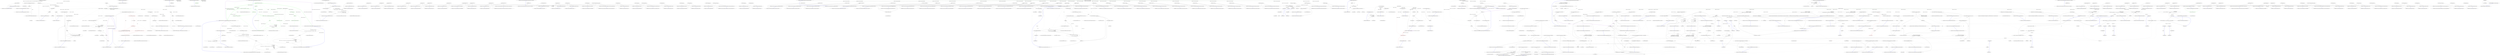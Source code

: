 digraph  {
n23 [label="Hangfire.SqlServer.Msmq.MsmqDtcTransaction", span=""];
n0 [label="Entry Hangfire.SqlServer.Msmq.MsmqDtcTransaction.MsmqDtcTransaction()", span="27-27", cluster="Hangfire.SqlServer.Msmq.MsmqDtcTransaction.MsmqDtcTransaction()"];
n1 [label="_scope = new TransactionScope()", span="29-29", cluster="Hangfire.SqlServer.Msmq.MsmqDtcTransaction.MsmqDtcTransaction()"];
n2 [label="Exit Hangfire.SqlServer.Msmq.MsmqDtcTransaction.MsmqDtcTransaction()", span="27-27", cluster="Hangfire.SqlServer.Msmq.MsmqDtcTransaction.MsmqDtcTransaction()"];
n3 [label="Entry TransactionScope.cstr", span="", cluster="TransactionScope.cstr"];
n4 [label="Entry Hangfire.SqlServer.Msmq.MsmqDtcTransaction.Dispose()", span="32-32", cluster="Hangfire.SqlServer.Msmq.MsmqDtcTransaction.Dispose()"];
n5 [label="_suppressedScope != null", span="34-34", cluster="Hangfire.SqlServer.Msmq.MsmqDtcTransaction.Dispose()"];
n6 [label="_suppressedScope.Complete()", span="36-36", cluster="Hangfire.SqlServer.Msmq.MsmqDtcTransaction.Dispose()"];
n8 [label="_scope.Dispose()", span="40-40", cluster="Hangfire.SqlServer.Msmq.MsmqDtcTransaction.Dispose()"];
n7 [label="_suppressedScope.Dispose()", span="37-37", cluster="Hangfire.SqlServer.Msmq.MsmqDtcTransaction.Dispose()"];
n10 [label="Entry Unk.Complete", span="", cluster="Unk.Complete"];
n11 [label="Entry Unk.Dispose", span="", cluster="Unk.Dispose"];
n9 [label="Exit Hangfire.SqlServer.Msmq.MsmqDtcTransaction.Dispose()", span="32-32", cluster="Hangfire.SqlServer.Msmq.MsmqDtcTransaction.Dispose()"];
n12 [label="Entry Hangfire.SqlServer.Msmq.MsmqDtcTransaction.Receive(MessageQueue, System.TimeSpan)", span="43-43", cluster="Hangfire.SqlServer.Msmq.MsmqDtcTransaction.Receive(MessageQueue, System.TimeSpan)"];
n13 [label="var message = queue.Receive(timeout, MessageQueueTransactionType.Automatic)", span="45-45", cluster="Hangfire.SqlServer.Msmq.MsmqDtcTransaction.Receive(MessageQueue, System.TimeSpan)"];
n14 [label="_suppressedScope = new TransactionScope(TransactionScopeOption.Suppress)", span="46-46", cluster="Hangfire.SqlServer.Msmq.MsmqDtcTransaction.Receive(MessageQueue, System.TimeSpan)"];
n17 [label="Entry Unk.Receive", span="", cluster="Unk.Receive"];
n15 [label="return message;", span="48-48", cluster="Hangfire.SqlServer.Msmq.MsmqDtcTransaction.Receive(MessageQueue, System.TimeSpan)"];
n16 [label="Exit Hangfire.SqlServer.Msmq.MsmqDtcTransaction.Receive(MessageQueue, System.TimeSpan)", span="43-43", cluster="Hangfire.SqlServer.Msmq.MsmqDtcTransaction.Receive(MessageQueue, System.TimeSpan)"];
n18 [label="Entry Hangfire.SqlServer.Msmq.MsmqDtcTransaction.Commit()", span="51-51", cluster="Hangfire.SqlServer.Msmq.MsmqDtcTransaction.Commit()"];
n19 [label="_scope.Complete()", span="53-53", cluster="Hangfire.SqlServer.Msmq.MsmqDtcTransaction.Commit()"];
n20 [label="Exit Hangfire.SqlServer.Msmq.MsmqDtcTransaction.Commit()", span="51-51", cluster="Hangfire.SqlServer.Msmq.MsmqDtcTransaction.Commit()"];
n21 [label="Entry Hangfire.SqlServer.Msmq.MsmqDtcTransaction.Abort()", span="56-56", cluster="Hangfire.SqlServer.Msmq.MsmqDtcTransaction.Abort()"];
n22 [label="Exit Hangfire.SqlServer.Msmq.MsmqDtcTransaction.Abort()", span="56-56", cluster="Hangfire.SqlServer.Msmq.MsmqDtcTransaction.Abort()"];
m0_0 [label="Entry HangFire.Web.Pages.ErrorPage.ErrorPage(System.Exception)", span="6-6", cluster="HangFire.Web.Pages.ErrorPage.ErrorPage(System.Exception)", file="DequeuedJobsWatcher.cs"];
m0_1 [label="Exception = exception", span="8-8", cluster="HangFire.Web.Pages.ErrorPage.ErrorPage(System.Exception)", file="DequeuedJobsWatcher.cs"];
m0_2 [label="Exit HangFire.Web.Pages.ErrorPage.ErrorPage(System.Exception)", span="6-6", cluster="HangFire.Web.Pages.ErrorPage.ErrorPage(System.Exception)", file="DequeuedJobsWatcher.cs"];
m0_3 [label="HangFire.Web.Pages.ErrorPage", span="", file="DequeuedJobsWatcher.cs"];
m2_0 [label="Entry HangFire.Web.Pages.ErrorPage.ErrorPage(System.Exception)", span="6-6", cluster="HangFire.Web.Pages.ErrorPage.ErrorPage(System.Exception)", file="ErrorPage.cs"];
m2_1 [label="Exception = exception", span="8-8", cluster="HangFire.Web.Pages.ErrorPage.ErrorPage(System.Exception)", color=green, community=0, file="ErrorPage.cs"];
m2_2 [label="Exit HangFire.Web.Pages.ErrorPage.ErrorPage(System.Exception)", span="6-6", cluster="HangFire.Web.Pages.ErrorPage.ErrorPage(System.Exception)", file="ErrorPage.cs"];
m2_3 [label="HangFire.Web.Pages.ErrorPage", span="", file="ErrorPage.cs"];
m3_5 [label="Entry Hangfire.AutomaticRetryAttribute.OnStateElection(Hangfire.States.ElectStateContext)", span="44-44", cluster="Hangfire.AutomaticRetryAttribute.OnStateElection(Hangfire.States.ElectStateContext)", file="ErrorPage.generated.cs"];
m3_6 [label="var failedState = context.CandidateState as FailedState", span="46-46", cluster="Hangfire.AutomaticRetryAttribute.OnStateElection(Hangfire.States.ElectStateContext)", color=green, community=0, file="ErrorPage.generated.cs"];
m3_7 [label="failedState == null", span="47-47", cluster="Hangfire.AutomaticRetryAttribute.OnStateElection(Hangfire.States.ElectStateContext)", color=green, community=0, file="ErrorPage.generated.cs"];
m3_11 [label="ScheduleAgainLater(context, retryAttempt, failedState)", span="57-57", cluster="Hangfire.AutomaticRetryAttribute.OnStateElection(Hangfire.States.ElectStateContext)", color=green, community=0, file="ErrorPage.generated.cs"];
m3_13 [label="TransitionToDeleted(context, failedState)", span="61-61", cluster="Hangfire.AutomaticRetryAttribute.OnStateElection(Hangfire.States.ElectStateContext)", color=green, community=0, file="ErrorPage.generated.cs"];
m3_15 [label="Logger.ErrorException(\r\n                        String.Format(\r\n                            ''Failed to process the job '{0}': an exception occurred.'',\r\n                            context.JobId),\r\n                        failedState.Exception)", span="67-71", cluster="Hangfire.AutomaticRetryAttribute.OnStateElection(Hangfire.States.ElectStateContext)", color=green, community=0, file="ErrorPage.generated.cs"];
m3_9 [label="var retryAttempt = context.GetJobParameter<int>(''RetryCount'') + 1", span="53-53", cluster="Hangfire.AutomaticRetryAttribute.OnStateElection(Hangfire.States.ElectStateContext)", color=green, community=0, file="ErrorPage.generated.cs"];
m3_10 [label="retryAttempt <= Attempts", span="55-55", cluster="Hangfire.AutomaticRetryAttribute.OnStateElection(Hangfire.States.ElectStateContext)", color=green, community=0, file="ErrorPage.generated.cs"];
m3_12 [label="retryAttempt > Attempts && OnAttemptsExceeded == AttemptsExceededAction.Delete", span="59-59", cluster="Hangfire.AutomaticRetryAttribute.OnStateElection(Hangfire.States.ElectStateContext)", color=green, community=0, file="ErrorPage.generated.cs"];
m3_14 [label=LogEvents, span="65-65", cluster="Hangfire.AutomaticRetryAttribute.OnStateElection(Hangfire.States.ElectStateContext)", color=green, community=0, file="ErrorPage.generated.cs"];
m3_8 [label="return;", span="50-50", cluster="Hangfire.AutomaticRetryAttribute.OnStateElection(Hangfire.States.ElectStateContext)", color=green, community=0, file="ErrorPage.generated.cs"];
m3_16 [label="Exit Hangfire.AutomaticRetryAttribute.OnStateElection(Hangfire.States.ElectStateContext)", span="44-44", cluster="Hangfire.AutomaticRetryAttribute.OnStateElection(Hangfire.States.ElectStateContext)", file="ErrorPage.generated.cs"];
m3_31 [label="Entry Hangfire.States.ScheduledState.ScheduledState(System.TimeSpan)", span="27-27", cluster="Hangfire.States.ScheduledState.ScheduledState(System.TimeSpan)", file="ErrorPage.generated.cs"];
m3_34 [label="Entry Hangfire.Logging.ILog.WarnException(string, System.Exception)", span="285-285", cluster="Hangfire.Logging.ILog.WarnException(string, System.Exception)", file="ErrorPage.generated.cs"];
m3_28 [label="Entry Hangfire.AutomaticRetryAttribute.SecondsToDelay(long)", span="132-132", cluster="Hangfire.AutomaticRetryAttribute.SecondsToDelay(long)", file="ErrorPage.generated.cs"];
m3_40 [label="var random = new Random()", span="134-134", cluster="Hangfire.AutomaticRetryAttribute.SecondsToDelay(long)", file="ErrorPage.generated.cs"];
m3_41 [label="return (int)Math.Round(\r\n                Math.Pow(retryCount - 1, 4) + 15 + (random.Next(30) * (retryCount)));", span="135-136", cluster="Hangfire.AutomaticRetryAttribute.SecondsToDelay(long)", file="ErrorPage.generated.cs"];
m3_42 [label="Exit Hangfire.AutomaticRetryAttribute.SecondsToDelay(long)", span="132-132", cluster="Hangfire.AutomaticRetryAttribute.SecondsToDelay(long)", file="ErrorPage.generated.cs"];
m3_32 [label="Entry string.Format(string, object, object)", span="0-0", cluster="string.Format(string, object, object)", file="ErrorPage.generated.cs"];
m3_17 [label="Entry Hangfire.States.ElectStateContext.GetJobParameter<T>(string)", span="54-54", cluster="Hangfire.States.ElectStateContext.GetJobParameter<T>(string)", file="ErrorPage.generated.cs"];
m3_33 [label="Entry string.Format(string, params object[])", span="0-0", cluster="string.Format(string, params object[])", file="ErrorPage.generated.cs"];
m3_43 [label="Entry System.Random.Random()", span="0-0", cluster="System.Random.Random()", file="ErrorPage.generated.cs"];
m3_18 [label="Entry Hangfire.AutomaticRetryAttribute.ScheduleAgainLater(Hangfire.States.ElectStateContext, int, Hangfire.States.FailedState)", span="82-82", cluster="Hangfire.AutomaticRetryAttribute.ScheduleAgainLater(Hangfire.States.ElectStateContext, int, Hangfire.States.FailedState)", file="ErrorPage.generated.cs"];
m3_24 [label="context.CandidateState = new ScheduledState(delay)\r\n            {\r\n                Reason = String.Format(''Retry attempt {0} of {1}'', retryAttempt, Attempts)\r\n            }", span="90-93", cluster="Hangfire.AutomaticRetryAttribute.ScheduleAgainLater(Hangfire.States.ElectStateContext, int, Hangfire.States.FailedState)", file="ErrorPage.generated.cs"];
m3_25 [label=LogEvents, span="95-95", cluster="Hangfire.AutomaticRetryAttribute.ScheduleAgainLater(Hangfire.States.ElectStateContext, int, Hangfire.States.FailedState)", file="ErrorPage.generated.cs"];
m3_26 [label="Logger.WarnException(\r\n                    String.Format(\r\n                        ''Failed to process the job '{0}': an exception occurred. Retry attempt {1} of {2} will be performed in {3}.'',\r\n                        context.JobId,\r\n                        retryAttempt,\r\n                        Attempts,\r\n                        delay),\r\n                    failedState.Exception)", span="97-104", cluster="Hangfire.AutomaticRetryAttribute.ScheduleAgainLater(Hangfire.States.ElectStateContext, int, Hangfire.States.FailedState)", file="ErrorPage.generated.cs"];
m3_22 [label="var delay = TimeSpan.FromSeconds(SecondsToDelay(retryAttempt))", span="84-84", cluster="Hangfire.AutomaticRetryAttribute.ScheduleAgainLater(Hangfire.States.ElectStateContext, int, Hangfire.States.FailedState)", file="ErrorPage.generated.cs"];
m3_23 [label="context.SetJobParameter(''RetryCount'', retryAttempt)", span="86-86", cluster="Hangfire.AutomaticRetryAttribute.ScheduleAgainLater(Hangfire.States.ElectStateContext, int, Hangfire.States.FailedState)", file="ErrorPage.generated.cs"];
m3_27 [label="Exit Hangfire.AutomaticRetryAttribute.ScheduleAgainLater(Hangfire.States.ElectStateContext, int, Hangfire.States.FailedState)", span="82-82", cluster="Hangfire.AutomaticRetryAttribute.ScheduleAgainLater(Hangfire.States.ElectStateContext, int, Hangfire.States.FailedState)", file="ErrorPage.generated.cs"];
m3_21 [label="Entry Hangfire.Logging.ILog.ErrorException(string, System.Exception)", span="166-166", cluster="Hangfire.Logging.ILog.ErrorException(string, System.Exception)", file="ErrorPage.generated.cs"];
m3_29 [label="Entry System.TimeSpan.FromSeconds(double)", span="0-0", cluster="System.TimeSpan.FromSeconds(double)", file="ErrorPage.generated.cs"];
m3_44 [label="Entry System.Math.Pow(double, double)", span="0-0", cluster="System.Math.Pow(double, double)", file="ErrorPage.generated.cs"];
m3_45 [label="Entry System.Random.Next(int)", span="0-0", cluster="System.Random.Next(int)", file="ErrorPage.generated.cs"];
m3_46 [label="Entry System.Math.Round(double)", span="0-0", cluster="System.Math.Round(double)", file="ErrorPage.generated.cs"];
m3_0 [label="Entry Hangfire.AutomaticRetryAttribute.AutomaticRetryAttribute()", span="20-20", cluster="Hangfire.AutomaticRetryAttribute.AutomaticRetryAttribute()", file="ErrorPage.generated.cs"];
m3_1 [label="Attempts = DefaultRetryAttempts", span="22-22", cluster="Hangfire.AutomaticRetryAttribute.AutomaticRetryAttribute()", color=green, community=0, file="ErrorPage.generated.cs"];
m3_2 [label="LogEvents = true", span="23-23", cluster="Hangfire.AutomaticRetryAttribute.AutomaticRetryAttribute()", color=green, community=0, file="ErrorPage.generated.cs"];
m3_3 [label="OnAttemptsExceeded = AttemptsExceededAction.Fail", span="24-24", cluster="Hangfire.AutomaticRetryAttribute.AutomaticRetryAttribute()", color=green, community=0, file="ErrorPage.generated.cs"];
m3_4 [label="Exit Hangfire.AutomaticRetryAttribute.AutomaticRetryAttribute()", span="20-20", cluster="Hangfire.AutomaticRetryAttribute.AutomaticRetryAttribute()", file="ErrorPage.generated.cs"];
m3_20 [label="Entry string.Format(string, object)", span="0-0", cluster="string.Format(string, object)", file="ErrorPage.generated.cs"];
m3_19 [label="Entry Hangfire.AutomaticRetryAttribute.TransitionToDeleted(Hangfire.States.ElectStateContext, Hangfire.States.FailedState)", span="113-113", cluster="Hangfire.AutomaticRetryAttribute.TransitionToDeleted(Hangfire.States.ElectStateContext, Hangfire.States.FailedState)", file="ErrorPage.generated.cs"];
m3_35 [label="context.CandidateState = new DeletedState\r\n            {\r\n                Reason = String.Format(''Automatic deletion after retry count exceeded {0}'', Attempts)\r\n            }", span="115-118", cluster="Hangfire.AutomaticRetryAttribute.TransitionToDeleted(Hangfire.States.ElectStateContext, Hangfire.States.FailedState)", file="ErrorPage.generated.cs"];
m3_36 [label=LogEvents, span="120-120", cluster="Hangfire.AutomaticRetryAttribute.TransitionToDeleted(Hangfire.States.ElectStateContext, Hangfire.States.FailedState)", file="ErrorPage.generated.cs"];
m3_37 [label="Logger.WarnException(\r\n                    String.Format(\r\n                        ''Failed to process the job '{0}': an exception occured. Job was automatically deleted because the retry attempt count exceeded {1}.'',\r\n                        context.JobId,\r\n                        Attempts),\r\n                    failedState.Exception)", span="122-127", cluster="Hangfire.AutomaticRetryAttribute.TransitionToDeleted(Hangfire.States.ElectStateContext, Hangfire.States.FailedState)", file="ErrorPage.generated.cs"];
m3_38 [label="Exit Hangfire.AutomaticRetryAttribute.TransitionToDeleted(Hangfire.States.ElectStateContext, Hangfire.States.FailedState)", span="113-113", cluster="Hangfire.AutomaticRetryAttribute.TransitionToDeleted(Hangfire.States.ElectStateContext, Hangfire.States.FailedState)", file="ErrorPage.generated.cs"];
m3_30 [label="Entry Hangfire.States.ElectStateContext.SetJobParameter<T>(string, T)", span="49-49", cluster="Hangfire.States.ElectStateContext.SetJobParameter<T>(string, T)", file="ErrorPage.generated.cs"];
m3_39 [label="Entry Hangfire.States.DeletedState.DeletedState()", span="27-27", cluster="Hangfire.States.DeletedState.DeletedState()", file="ErrorPage.generated.cs"];
m3_47 [label="Hangfire.AutomaticRetryAttribute", span="", file="ErrorPage.generated.cs"];
m4_6 [label="Entry System.ArgumentNullException.ArgumentNullException(string)", span="0-0", cluster="System.ArgumentNullException.ArgumentNullException(string)", file="HangFirePageFactory.cs"];
m4_10 [label="Entry System.Collections.Generic.Dictionary<TKey, TValue>.Dictionary()", span="0-0", cluster="System.Collections.Generic.Dictionary<TKey, TValue>.Dictionary()", file="HangFirePageFactory.cs"];
m4_7 [label="Entry HangFire.States.ProcessingState.GetProperties(HangFire.Common.JobMethod)", span="36-36", cluster="HangFire.States.ProcessingState.GetProperties(HangFire.Common.JobMethod)", file="HangFirePageFactory.cs"];
m4_8 [label="return new Dictionary<string, string>\r\n                {\r\n                    { ''StartedAt'', JobHelper.ToStringTimestamp(DateTime.UtcNow) },\r\n                    { ''ServerName'', _serverName }\r\n                };", span="38-42", cluster="HangFire.States.ProcessingState.GetProperties(HangFire.Common.JobMethod)", file="HangFirePageFactory.cs"];
m4_9 [label="Exit HangFire.States.ProcessingState.GetProperties(HangFire.Common.JobMethod)", span="36-36", cluster="HangFire.States.ProcessingState.GetProperties(HangFire.Common.JobMethod)", file="HangFirePageFactory.cs"];
m4_5 [label="Entry string.IsNullOrWhiteSpace(string)", span="0-0", cluster="string.IsNullOrWhiteSpace(string)", file="HangFirePageFactory.cs"];
m4_0 [label="Entry HangFire.States.ProcessingState.ProcessingState(string)", span="28-28", cluster="HangFire.States.ProcessingState.ProcessingState(string)", file="HangFirePageFactory.cs"];
m4_1 [label="String.IsNullOrWhiteSpace(serverName)", span="30-30", cluster="HangFire.States.ProcessingState.ProcessingState(string)", file="HangFirePageFactory.cs"];
m4_3 [label="_serverName = serverName", span="31-31", cluster="HangFire.States.ProcessingState.ProcessingState(string)", file="HangFirePageFactory.cs"];
m4_2 [label="throw new ArgumentNullException(''serverName'');", span="30-30", cluster="HangFire.States.ProcessingState.ProcessingState(string)", file="HangFirePageFactory.cs"];
m4_4 [label="Exit HangFire.States.ProcessingState.ProcessingState(string)", span="28-28", cluster="HangFire.States.ProcessingState.ProcessingState(string)", file="HangFirePageFactory.cs"];
m4_11 [label="Entry HangFire.Common.JobHelper.ToStringTimestamp(System.DateTime)", span="46-46", cluster="HangFire.Common.JobHelper.ToStringTimestamp(System.DateTime)", file="HangFirePageFactory.cs"];
m4_12 [label="HangFire.States.ProcessingState", span="", file="HangFirePageFactory.cs"];
m5_165 [label="Entry Hangfire.Core.Tests.Common.JobArgumentFacts.Method(System.Collections.Generic.List<System.DateTime>)", span="247-247", cluster="Hangfire.Core.Tests.Common.JobArgumentFacts.Method(System.Collections.Generic.List<System.DateTime>)", file="JobHelper.cs"];
m5_166 [label="Assert.Equal(ListValue, value)", span="247-247", cluster="Hangfire.Core.Tests.Common.JobArgumentFacts.Method(System.Collections.Generic.List<System.DateTime>)", file="JobHelper.cs"];
m5_167 [label="Exit Hangfire.Core.Tests.Common.JobArgumentFacts.Method(System.Collections.Generic.List<System.DateTime>)", span="247-247", cluster="Hangfire.Core.Tests.Common.JobArgumentFacts.Method(System.Collections.Generic.List<System.DateTime>)", file="JobHelper.cs"];
m5_76 [label="Entry Hangfire.Core.Tests.Common.JobArgumentFacts.Int64Values_AreBeingCorrectyDeserialized()", span="111-111", cluster="Hangfire.Core.Tests.Common.JobArgumentFacts.Int64Values_AreBeingCorrectyDeserialized()", file="JobHelper.cs"];
m5_77 [label="CreateAndPerform(Int64Value)", span="113-113", cluster="Hangfire.Core.Tests.Common.JobArgumentFacts.Int64Values_AreBeingCorrectyDeserialized()", file="JobHelper.cs"];
m5_78 [label="Exit Hangfire.Core.Tests.Common.JobArgumentFacts.Int64Values_AreBeingCorrectyDeserialized()", span="111-111", cluster="Hangfire.Core.Tests.Common.JobArgumentFacts.Int64Values_AreBeingCorrectyDeserialized()", file="JobHelper.cs"];
m5_147 [label="Entry Hangfire.Core.Tests.Common.JobArgumentFacts.Method(long?)", span="220-220", cluster="Hangfire.Core.Tests.Common.JobArgumentFacts.Method(long?)", file="JobHelper.cs"];
m5_148 [label="Assert.Equal(NotNullNullableValue, value)", span="220-220", cluster="Hangfire.Core.Tests.Common.JobArgumentFacts.Method(long?)", file="JobHelper.cs"];
m5_149 [label="Exit Hangfire.Core.Tests.Common.JobArgumentFacts.Method(long?)", span="220-220", cluster="Hangfire.Core.Tests.Common.JobArgumentFacts.Method(long?)", file="JobHelper.cs"];
m5_200 [label="Entry System.Type.GetMethod(string, System.Type[])", span="0-0", cluster="System.Type.GetMethod(string, System.Type[])", file="JobHelper.cs"];
m5_144 [label="Entry Hangfire.Core.Tests.Common.JobArgumentFacts.UriValues_AreBeingCorrectlyDeserialized()", span="214-214", cluster="Hangfire.Core.Tests.Common.JobArgumentFacts.UriValues_AreBeingCorrectlyDeserialized()", file="JobHelper.cs"];
m5_145 [label="CreateAndPerform(UriValue)", span="216-216", cluster="Hangfire.Core.Tests.Common.JobArgumentFacts.UriValues_AreBeingCorrectlyDeserialized()", file="JobHelper.cs"];
m5_146 [label="Exit Hangfire.Core.Tests.Common.JobArgumentFacts.UriValues_AreBeingCorrectlyDeserialized()", span="214-214", cluster="Hangfire.Core.Tests.Common.JobArgumentFacts.UriValues_AreBeingCorrectlyDeserialized()", file="JobHelper.cs"];
m5_138 [label="Entry Hangfire.Core.Tests.Common.JobArgumentFacts.GuidValues_AreBeingCorrectlyDeserialized()", span="205-205", cluster="Hangfire.Core.Tests.Common.JobArgumentFacts.GuidValues_AreBeingCorrectlyDeserialized()", file="JobHelper.cs"];
m5_139 [label="CreateAndPerform(GuidValue)", span="207-207", cluster="Hangfire.Core.Tests.Common.JobArgumentFacts.GuidValues_AreBeingCorrectlyDeserialized()", file="JobHelper.cs"];
m5_140 [label="Exit Hangfire.Core.Tests.Common.JobArgumentFacts.GuidValues_AreBeingCorrectlyDeserialized()", span="205-205", cluster="Hangfire.Core.Tests.Common.JobArgumentFacts.GuidValues_AreBeingCorrectlyDeserialized()", file="JobHelper.cs"];
m5_201 [label="Entry System.Collections.Generic.List<T>.List()", span="0-0", cluster="System.Collections.Generic.List<T>.List()", file="JobHelper.cs"];
m5_212 [label="Entry System.ComponentModel.TypeConverter.ConvertToInvariantString(object)", span="0-0", cluster="System.ComponentModel.TypeConverter.ConvertToInvariantString(object)", file="JobHelper.cs"];
m5_20 [label="Entry Unk.Equal", span="", cluster="Unk.Equal", file="JobHelper.cs"];
m5_97 [label="Entry Hangfire.Core.Tests.Common.JobArgumentFacts.Method(string)", span="144-144", cluster="Hangfire.Core.Tests.Common.JobArgumentFacts.Method(string)", file="JobHelper.cs"];
m5_98 [label="Assert.Equal(StringValue, value)", span="144-144", cluster="Hangfire.Core.Tests.Common.JobArgumentFacts.Method(string)", file="JobHelper.cs"];
m5_99 [label="Exit Hangfire.Core.Tests.Common.JobArgumentFacts.Method(string)", span="144-144", cluster="Hangfire.Core.Tests.Common.JobArgumentFacts.Method(string)", file="JobHelper.cs"];
m5_64 [label="Entry Hangfire.Core.Tests.Common.JobArgumentFacts.Int32Values_AreBeingCorrectlyDeserialized()", span="93-93", cluster="Hangfire.Core.Tests.Common.JobArgumentFacts.Int32Values_AreBeingCorrectlyDeserialized()", file="JobHelper.cs"];
m5_65 [label="CreateAndPerform(Int32Value)", span="95-95", cluster="Hangfire.Core.Tests.Common.JobArgumentFacts.Int32Values_AreBeingCorrectlyDeserialized()", file="JobHelper.cs"];
m5_66 [label="Exit Hangfire.Core.Tests.Common.JobArgumentFacts.Int32Values_AreBeingCorrectlyDeserialized()", span="93-93", cluster="Hangfire.Core.Tests.Common.JobArgumentFacts.Int32Values_AreBeingCorrectlyDeserialized()", file="JobHelper.cs"];
m5_34 [label="Entry Hangfire.Core.Tests.Common.JobArgumentFacts.SByteValues_AreBeingCorrectlyDeserialized()", span="48-48", cluster="Hangfire.Core.Tests.Common.JobArgumentFacts.SByteValues_AreBeingCorrectlyDeserialized()", file="JobHelper.cs"];
m5_35 [label="CreateAndPerform(SByteValue)", span="50-50", cluster="Hangfire.Core.Tests.Common.JobArgumentFacts.SByteValues_AreBeingCorrectlyDeserialized()", file="JobHelper.cs"];
m5_36 [label="Exit Hangfire.Core.Tests.Common.JobArgumentFacts.SByteValues_AreBeingCorrectlyDeserialized()", span="48-48", cluster="Hangfire.Core.Tests.Common.JobArgumentFacts.SByteValues_AreBeingCorrectlyDeserialized()", file="JobHelper.cs"];
m5_25 [label="Entry Hangfire.Core.Tests.Common.JobArgumentFacts.Method(byte)", span="36-36", cluster="Hangfire.Core.Tests.Common.JobArgumentFacts.Method(byte)", file="JobHelper.cs"];
m5_26 [label="Assert.Equal(ByteValue, value)", span="36-36", cluster="Hangfire.Core.Tests.Common.JobArgumentFacts.Method(byte)", file="JobHelper.cs"];
m5_27 [label="Exit Hangfire.Core.Tests.Common.JobArgumentFacts.Method(byte)", span="36-36", cluster="Hangfire.Core.Tests.Common.JobArgumentFacts.Method(byte)", file="JobHelper.cs"];
m5_205 [label="Entry Tuple<string, Func<string>>.cstr", span="", cluster="Tuple<string, Func<string>>.cstr", file="JobHelper.cs"];
m5_43 [label="Entry Hangfire.Core.Tests.Common.JobArgumentFacts.Method(decimal)", span="63-63", cluster="Hangfire.Core.Tests.Common.JobArgumentFacts.Method(decimal)", file="JobHelper.cs"];
m5_44 [label="Assert.Equal(DecimalValue, value)", span="63-63", cluster="Hangfire.Core.Tests.Common.JobArgumentFacts.Method(decimal)", file="JobHelper.cs"];
m5_45 [label="Exit Hangfire.Core.Tests.Common.JobArgumentFacts.Method(decimal)", span="63-63", cluster="Hangfire.Core.Tests.Common.JobArgumentFacts.Method(decimal)", file="JobHelper.cs"];
m5_85 [label="Entry Hangfire.Core.Tests.Common.JobArgumentFacts.Method(short)", span="126-126", cluster="Hangfire.Core.Tests.Common.JobArgumentFacts.Method(short)", file="JobHelper.cs"];
m5_86 [label="Assert.Equal(Int16Value, value)", span="126-126", cluster="Hangfire.Core.Tests.Common.JobArgumentFacts.Method(short)", file="JobHelper.cs"];
m5_87 [label="Exit Hangfire.Core.Tests.Common.JobArgumentFacts.Method(short)", span="126-126", cluster="Hangfire.Core.Tests.Common.JobArgumentFacts.Method(short)", file="JobHelper.cs"];
m5_206 [label="Entry Hangfire.Common.Job.Job(System.Type, System.Reflection.MethodInfo, string[])", span="68-68", cluster="Hangfire.Common.Job.Job(System.Type, System.Reflection.MethodInfo, string[])", file="JobHelper.cs"];
m5_141 [label="Entry Hangfire.Core.Tests.Common.JobArgumentFacts.Method(System.Uri)", span="211-211", cluster="Hangfire.Core.Tests.Common.JobArgumentFacts.Method(System.Uri)", file="JobHelper.cs"];
m5_142 [label="Assert.Equal(UriValue, value)", span="211-211", cluster="Hangfire.Core.Tests.Common.JobArgumentFacts.Method(System.Uri)", file="JobHelper.cs"];
m5_143 [label="Exit Hangfire.Core.Tests.Common.JobArgumentFacts.Method(System.Uri)", span="211-211", cluster="Hangfire.Core.Tests.Common.JobArgumentFacts.Method(System.Uri)", file="JobHelper.cs"];
m5_31 [label="Entry Hangfire.Core.Tests.Common.JobArgumentFacts.Method(sbyte)", span="45-45", cluster="Hangfire.Core.Tests.Common.JobArgumentFacts.Method(sbyte)", file="JobHelper.cs"];
m5_32 [label="Assert.Equal(SByteValue, value)", span="45-45", cluster="Hangfire.Core.Tests.Common.JobArgumentFacts.Method(sbyte)", file="JobHelper.cs"];
m5_33 [label="Exit Hangfire.Core.Tests.Common.JobArgumentFacts.Method(sbyte)", span="45-45", cluster="Hangfire.Core.Tests.Common.JobArgumentFacts.Method(sbyte)", file="JobHelper.cs"];
m5_156 [label="Entry Hangfire.Core.Tests.Common.JobArgumentFacts.NullNullableValues_AreBeingCorrectlyDeserialized()", span="232-232", cluster="Hangfire.Core.Tests.Common.JobArgumentFacts.NullNullableValues_AreBeingCorrectlyDeserialized()", file="JobHelper.cs"];
m5_157 [label="CreateAndPerform(NullNullableValue)", span="234-234", cluster="Hangfire.Core.Tests.Common.JobArgumentFacts.NullNullableValues_AreBeingCorrectlyDeserialized()", file="JobHelper.cs"];
m5_158 [label="Exit Hangfire.Core.Tests.Common.JobArgumentFacts.NullNullableValues_AreBeingCorrectlyDeserialized()", span="232-232", cluster="Hangfire.Core.Tests.Common.JobArgumentFacts.NullNullableValues_AreBeingCorrectlyDeserialized()", file="JobHelper.cs"];
m5_12 [label="Entry Unk.>", span="", cluster="Unk.>", file="JobHelper.cs"];
m5_49 [label="Entry Hangfire.Core.Tests.Common.JobArgumentFacts.Method(double)", span="72-72", cluster="Hangfire.Core.Tests.Common.JobArgumentFacts.Method(double)", file="JobHelper.cs"];
m5_50 [label="Assert.Equal(DoubleValue, value)", span="72-72", cluster="Hangfire.Core.Tests.Common.JobArgumentFacts.Method(double)", file="JobHelper.cs"];
m5_51 [label="Exit Hangfire.Core.Tests.Common.JobArgumentFacts.Method(double)", span="72-72", cluster="Hangfire.Core.Tests.Common.JobArgumentFacts.Method(double)", file="JobHelper.cs"];
m5_106 [label="Entry Hangfire.Core.Tests.Common.JobArgumentFacts.TimeSpanValues_AreBeingCorrectlyDeserialized()", span="156-156", cluster="Hangfire.Core.Tests.Common.JobArgumentFacts.TimeSpanValues_AreBeingCorrectlyDeserialized()", file="JobHelper.cs"];
m5_107 [label="CreateAndPerform(TimeSpanValue)", span="158-158", cluster="Hangfire.Core.Tests.Common.JobArgumentFacts.TimeSpanValues_AreBeingCorrectlyDeserialized()", file="JobHelper.cs"];
m5_108 [label="Exit Hangfire.Core.Tests.Common.JobArgumentFacts.TimeSpanValues_AreBeingCorrectlyDeserialized()", span="156-156", cluster="Hangfire.Core.Tests.Common.JobArgumentFacts.TimeSpanValues_AreBeingCorrectlyDeserialized()", file="JobHelper.cs"];
m5_216 [label="Entry Unk.SerializeObject", span="", cluster="Unk.SerializeObject", file="JobHelper.cs"];
m5_118 [label="Entry Hangfire.Core.Tests.Common.JobArgumentFacts.DateTimeOffsetValues_AreBeingDeserializedCorrectly()", span="174-174", cluster="Hangfire.Core.Tests.Common.JobArgumentFacts.DateTimeOffsetValues_AreBeingDeserializedCorrectly()", file="JobHelper.cs"];
m5_119 [label="Type.GetType(''Mono.Runtime'') == null", span="177-177", cluster="Hangfire.Core.Tests.Common.JobArgumentFacts.DateTimeOffsetValues_AreBeingDeserializedCorrectly()", file="JobHelper.cs"];
m5_120 [label="CreateAndPerform(DateTimeOffsetValue)", span="179-179", cluster="Hangfire.Core.Tests.Common.JobArgumentFacts.DateTimeOffsetValues_AreBeingDeserializedCorrectly()", file="JobHelper.cs"];
m5_121 [label="Exit Hangfire.Core.Tests.Common.JobArgumentFacts.DateTimeOffsetValues_AreBeingDeserializedCorrectly()", span="174-174", cluster="Hangfire.Core.Tests.Common.JobArgumentFacts.DateTimeOffsetValues_AreBeingDeserializedCorrectly()", file="JobHelper.cs"];
m5_132 [label="Entry Hangfire.Core.Tests.Common.JobArgumentFacts.EnumValues_AreBeingDeserializedCorrectly()", span="196-196", cluster="Hangfire.Core.Tests.Common.JobArgumentFacts.EnumValues_AreBeingDeserializedCorrectly()", file="JobHelper.cs"];
m5_133 [label="CreateAndPerform(EnumValue)", span="198-198", cluster="Hangfire.Core.Tests.Common.JobArgumentFacts.EnumValues_AreBeingDeserializedCorrectly()", file="JobHelper.cs"];
m5_134 [label="Exit Hangfire.Core.Tests.Common.JobArgumentFacts.EnumValues_AreBeingDeserializedCorrectly()", span="196-196", cluster="Hangfire.Core.Tests.Common.JobArgumentFacts.EnumValues_AreBeingDeserializedCorrectly()", file="JobHelper.cs"];
m5_115 [label="Entry Hangfire.Core.Tests.Common.JobArgumentFacts.Method(System.DateTimeOffset)", span="171-171", cluster="Hangfire.Core.Tests.Common.JobArgumentFacts.Method(System.DateTimeOffset)", file="JobHelper.cs"];
m5_116 [label="Assert.Equal(DateTimeOffsetValue, value)", span="171-171", cluster="Hangfire.Core.Tests.Common.JobArgumentFacts.Method(System.DateTimeOffset)", file="JobHelper.cs"];
m5_117 [label="Exit Hangfire.Core.Tests.Common.JobArgumentFacts.Method(System.DateTimeOffset)", span="171-171", cluster="Hangfire.Core.Tests.Common.JobArgumentFacts.Method(System.DateTimeOffset)", file="JobHelper.cs"];
m5_186 [label="Entry Hangfire.Core.Tests.Common.JobArgumentFacts.CustomClassValues_AreBeingCorrectlyDeserialized_FromJson()", span="292-292", cluster="Hangfire.Core.Tests.Common.JobArgumentFacts.CustomClassValues_AreBeingCorrectlyDeserialized_FromJson()", file="JobHelper.cs"];
m5_187 [label="CreateAndPerform(CustomClassValue, true)", span="294-294", cluster="Hangfire.Core.Tests.Common.JobArgumentFacts.CustomClassValues_AreBeingCorrectlyDeserialized_FromJson()", file="JobHelper.cs"];
m5_188 [label="Exit Hangfire.Core.Tests.Common.JobArgumentFacts.CustomClassValues_AreBeingCorrectlyDeserialized_FromJson()", span="292-292", cluster="Hangfire.Core.Tests.Common.JobArgumentFacts.CustomClassValues_AreBeingCorrectlyDeserialized_FromJson()", file="JobHelper.cs"];
m5_70 [label="Entry Hangfire.Core.Tests.Common.JobArgumentFacts.UInt32Values_AreBeingCorrectlyDeserialized()", span="102-102", cluster="Hangfire.Core.Tests.Common.JobArgumentFacts.UInt32Values_AreBeingCorrectlyDeserialized()", file="JobHelper.cs"];
m5_71 [label="CreateAndPerform(UInt32Value)", span="104-104", cluster="Hangfire.Core.Tests.Common.JobArgumentFacts.UInt32Values_AreBeingCorrectlyDeserialized()", file="JobHelper.cs"];
m5_72 [label="Exit Hangfire.Core.Tests.Common.JobArgumentFacts.UInt32Values_AreBeingCorrectlyDeserialized()", span="102-102", cluster="Hangfire.Core.Tests.Common.JobArgumentFacts.UInt32Values_AreBeingCorrectlyDeserialized()", file="JobHelper.cs"];
m5_122 [label="Entry System.Type.GetType(string)", span="0-0", cluster="System.Type.GetType(string)", file="JobHelper.cs"];
m5_17 [label="Entry Hangfire.Core.Tests.Common.JobArgumentFacts.Method(bool)", span="27-27", cluster="Hangfire.Core.Tests.Common.JobArgumentFacts.Method(bool)", file="JobHelper.cs"];
m5_18 [label="Assert.Equal(BooleanValue, value)", span="27-27", cluster="Hangfire.Core.Tests.Common.JobArgumentFacts.Method(bool)", file="JobHelper.cs"];
m5_19 [label="Exit Hangfire.Core.Tests.Common.JobArgumentFacts.Method(bool)", span="27-27", cluster="Hangfire.Core.Tests.Common.JobArgumentFacts.Method(bool)", file="JobHelper.cs"];
m5_126 [label="Entry Hangfire.Core.Tests.Common.JobArgumentFacts.CultureInfoValues_AreBeingDeserializedCorrectly()", span="187-187", cluster="Hangfire.Core.Tests.Common.JobArgumentFacts.CultureInfoValues_AreBeingDeserializedCorrectly()", file="JobHelper.cs"];
m5_127 [label="CreateAndPerform(CultureInfoValue)", span="189-189", cluster="Hangfire.Core.Tests.Common.JobArgumentFacts.CultureInfoValues_AreBeingDeserializedCorrectly()", file="JobHelper.cs"];
m5_128 [label="Exit Hangfire.Core.Tests.Common.JobArgumentFacts.CultureInfoValues_AreBeingDeserializedCorrectly()", span="187-187", cluster="Hangfire.Core.Tests.Common.JobArgumentFacts.CultureInfoValues_AreBeingDeserializedCorrectly()", file="JobHelper.cs"];
m5_202 [label="Entry System.ComponentModel.TypeDescriptor.GetConverter(System.Type)", span="0-0", cluster="System.ComponentModel.TypeDescriptor.GetConverter(System.Type)", file="JobHelper.cs"];
m5_207 [label="Entry System.Func<TResult>.Invoke()", span="0-0", cluster="System.Func<TResult>.Invoke()", file="JobHelper.cs"];
m5_79 [label="Entry Hangfire.Core.Tests.Common.JobArgumentFacts.Method(ulong)", span="117-117", cluster="Hangfire.Core.Tests.Common.JobArgumentFacts.Method(ulong)", file="JobHelper.cs"];
m5_80 [label="Assert.Equal(UInt64Value, value)", span="117-117", cluster="Hangfire.Core.Tests.Common.JobArgumentFacts.Method(ulong)", file="JobHelper.cs"];
m5_81 [label="Exit Hangfire.Core.Tests.Common.JobArgumentFacts.Method(ulong)", span="117-117", cluster="Hangfire.Core.Tests.Common.JobArgumentFacts.Method(ulong)", file="JobHelper.cs"];
m5_203 [label="Entry System.Tuple<T1, T2>.Tuple(T1, T2)", span="0-0", cluster="System.Tuple<T1, T2>.Tuple(T1, T2)", file="JobHelper.cs"];
m5_52 [label="Entry Hangfire.Core.Tests.Common.JobArgumentFacts.DoubleValues_AreBeingCorrectlyDeserialized()", span="75-75", cluster="Hangfire.Core.Tests.Common.JobArgumentFacts.DoubleValues_AreBeingCorrectlyDeserialized()", file="JobHelper.cs"];
m5_53 [label="CreateAndPerform(DoubleValue)", span="77-77", cluster="Hangfire.Core.Tests.Common.JobArgumentFacts.DoubleValues_AreBeingCorrectlyDeserialized()", file="JobHelper.cs"];
m5_54 [label="Exit Hangfire.Core.Tests.Common.JobArgumentFacts.DoubleValues_AreBeingCorrectlyDeserialized()", span="75-75", cluster="Hangfire.Core.Tests.Common.JobArgumentFacts.DoubleValues_AreBeingCorrectlyDeserialized()", file="JobHelper.cs"];
m5_180 [label="Entry Hangfire.Core.Tests.Common.JobArgumentFacts.CustomStructValues_AreBeingCorrectlyDeserialized_FromJson()", span="278-278", cluster="Hangfire.Core.Tests.Common.JobArgumentFacts.CustomStructValues_AreBeingCorrectlyDeserialized_FromJson()", file="JobHelper.cs"];
m5_181 [label="CreateAndPerform(CustomStructValue, true)", span="280-280", cluster="Hangfire.Core.Tests.Common.JobArgumentFacts.CustomStructValues_AreBeingCorrectlyDeserialized_FromJson()", file="JobHelper.cs"];
m5_182 [label="Exit Hangfire.Core.Tests.Common.JobArgumentFacts.CustomStructValues_AreBeingCorrectlyDeserialized_FromJson()", span="278-278", cluster="Hangfire.Core.Tests.Common.JobArgumentFacts.CustomStructValues_AreBeingCorrectlyDeserialized_FromJson()", file="JobHelper.cs"];
m5_171 [label="Entry Hangfire.Core.Tests.Common.JobArgumentFacts.Method(System.Collections.Generic.Dictionary<System.TimeSpan, string>)", span="260-260", cluster="Hangfire.Core.Tests.Common.JobArgumentFacts.Method(System.Collections.Generic.Dictionary<System.TimeSpan, string>)", file="JobHelper.cs"];
m5_172 [label="Assert.Equal(DictionaryValue, value)", span="260-260", cluster="Hangfire.Core.Tests.Common.JobArgumentFacts.Method(System.Collections.Generic.Dictionary<System.TimeSpan, string>)", file="JobHelper.cs"];
m5_173 [label="Exit Hangfire.Core.Tests.Common.JobArgumentFacts.Method(System.Collections.Generic.Dictionary<System.TimeSpan, string>)", span="260-260", cluster="Hangfire.Core.Tests.Common.JobArgumentFacts.Method(System.Collections.Generic.Dictionary<System.TimeSpan, string>)", file="JobHelper.cs"];
m5_103 [label="Entry Hangfire.Core.Tests.Common.JobArgumentFacts.Method(System.TimeSpan)", span="153-153", cluster="Hangfire.Core.Tests.Common.JobArgumentFacts.Method(System.TimeSpan)", file="JobHelper.cs"];
m5_104 [label="Assert.Equal(TimeSpanValue, value)", span="153-153", cluster="Hangfire.Core.Tests.Common.JobArgumentFacts.Method(System.TimeSpan)", file="JobHelper.cs"];
m5_105 [label="Exit Hangfire.Core.Tests.Common.JobArgumentFacts.Method(System.TimeSpan)", span="153-153", cluster="Hangfire.Core.Tests.Common.JobArgumentFacts.Method(System.TimeSpan)", file="JobHelper.cs"];
m5_6 [label="Entry Unk.Setup", span="", cluster="Unk.Setup", file="JobHelper.cs"];
m5_150 [label="Entry Hangfire.Core.Tests.Common.JobArgumentFacts.NotNullNullableValues_AreBeingCorrectlyDeserialized()", span="223-223", cluster="Hangfire.Core.Tests.Common.JobArgumentFacts.NotNullNullableValues_AreBeingCorrectlyDeserialized()", file="JobHelper.cs"];
m5_151 [label="CreateAndPerform(NotNullNullableValue)", span="225-225", cluster="Hangfire.Core.Tests.Common.JobArgumentFacts.NotNullNullableValues_AreBeingCorrectlyDeserialized()", file="JobHelper.cs"];
m5_152 [label="Exit Hangfire.Core.Tests.Common.JobArgumentFacts.NotNullNullableValues_AreBeingCorrectlyDeserialized()", span="223-223", cluster="Hangfire.Core.Tests.Common.JobArgumentFacts.NotNullNullableValues_AreBeingCorrectlyDeserialized()", file="JobHelper.cs"];
m5_61 [label="Entry Hangfire.Core.Tests.Common.JobArgumentFacts.Method(int)", span="90-90", cluster="Hangfire.Core.Tests.Common.JobArgumentFacts.Method(int)", file="JobHelper.cs"];
m5_62 [label="Assert.Equal(Int32Value, value)", span="90-90", cluster="Hangfire.Core.Tests.Common.JobArgumentFacts.Method(int)", file="JobHelper.cs"];
m5_63 [label="Exit Hangfire.Core.Tests.Common.JobArgumentFacts.Method(int)", span="90-90", cluster="Hangfire.Core.Tests.Common.JobArgumentFacts.Method(int)", file="JobHelper.cs"];
m5_73 [label="Entry Hangfire.Core.Tests.Common.JobArgumentFacts.Method(long)", span="108-108", cluster="Hangfire.Core.Tests.Common.JobArgumentFacts.Method(long)", file="JobHelper.cs"];
m5_74 [label="Assert.Equal(Int64Value, value)", span="108-108", cluster="Hangfire.Core.Tests.Common.JobArgumentFacts.Method(long)", file="JobHelper.cs"];
m5_75 [label="Exit Hangfire.Core.Tests.Common.JobArgumentFacts.Method(long)", span="108-108", cluster="Hangfire.Core.Tests.Common.JobArgumentFacts.Method(long)", file="JobHelper.cs"];
m5_208 [label="Entry Unk.Perform", span="", cluster="Unk.Perform", file="JobHelper.cs"];
m5_94 [label="Entry Hangfire.Core.Tests.Common.JobArgumentFacts.UInt16Values_AreBeingCorrectlyDeserialized()", span="138-138", cluster="Hangfire.Core.Tests.Common.JobArgumentFacts.UInt16Values_AreBeingCorrectlyDeserialized()", file="JobHelper.cs"];
m5_95 [label="CreateAndPerform(UInt16Value)", span="140-140", cluster="Hangfire.Core.Tests.Common.JobArgumentFacts.UInt16Values_AreBeingCorrectlyDeserialized()", file="JobHelper.cs"];
m5_96 [label="Exit Hangfire.Core.Tests.Common.JobArgumentFacts.UInt16Values_AreBeingCorrectlyDeserialized()", span="138-138", cluster="Hangfire.Core.Tests.Common.JobArgumentFacts.UInt16Values_AreBeingCorrectlyDeserialized()", file="JobHelper.cs"];
m5_100 [label="Entry Hangfire.Core.Tests.Common.JobArgumentFacts.StringValues_AreBeingCorrectlyDeserialized()", span="147-147", cluster="Hangfire.Core.Tests.Common.JobArgumentFacts.StringValues_AreBeingCorrectlyDeserialized()", file="JobHelper.cs"];
m5_101 [label="CreateAndPerform(StringValue)", span="149-149", cluster="Hangfire.Core.Tests.Common.JobArgumentFacts.StringValues_AreBeingCorrectlyDeserialized()", file="JobHelper.cs"];
m5_102 [label="Exit Hangfire.Core.Tests.Common.JobArgumentFacts.StringValues_AreBeingCorrectlyDeserialized()", span="147-147", cluster="Hangfire.Core.Tests.Common.JobArgumentFacts.StringValues_AreBeingCorrectlyDeserialized()", file="JobHelper.cs"];
m5_24 [label="Entry Hangfire.Core.Tests.Common.JobArgumentFacts.CreateAndPerform<T>(T, bool)", span="297-297", cluster="Hangfire.Core.Tests.Common.JobArgumentFacts.CreateAndPerform<T>(T, bool)", file="JobHelper.cs"];
m5_189 [label="var type = typeof(JobArgumentFacts)", span="299-299", cluster="Hangfire.Core.Tests.Common.JobArgumentFacts.CreateAndPerform<T>(T, bool)", file="JobHelper.cs"];
m5_192 [label="!checkJsonOnly", span="304-304", cluster="Hangfire.Core.Tests.Common.JobArgumentFacts.CreateAndPerform<T>(T, bool)", file="JobHelper.cs"];
m5_194 [label="serializationMethods.Add(new Tuple<string, Func<string>>(\r\n					''TypeDescriptor'',\r\n					() => converter.ConvertToInvariantString(argumentValue)))", span="307-309", cluster="Hangfire.Core.Tests.Common.JobArgumentFacts.CreateAndPerform<T>(T, bool)", file="JobHelper.cs"];
m5_195 [label="serializationMethods.Add(new Tuple<string, Func<string>>(\r\n				''JSON'',\r\n				() => JsonConvert.SerializeObject(argumentValue)))", span="312-314", cluster="Hangfire.Core.Tests.Common.JobArgumentFacts.CreateAndPerform<T>(T, bool)", file="JobHelper.cs"];
m5_190 [label="var methodInfo = type.GetMethod(''Method'', new[] { typeof(T) })", span="300-300", cluster="Hangfire.Core.Tests.Common.JobArgumentFacts.CreateAndPerform<T>(T, bool)", file="JobHelper.cs"];
m5_197 [label="var job = new Job(type, methodInfo, new[] { method.Item2() })", span="318-318", cluster="Hangfire.Core.Tests.Common.JobArgumentFacts.CreateAndPerform<T>(T, bool)", file="JobHelper.cs"];
m5_191 [label="var serializationMethods = new List<Tuple<string, Func<string>>>()", span="302-302", cluster="Hangfire.Core.Tests.Common.JobArgumentFacts.CreateAndPerform<T>(T, bool)", file="JobHelper.cs"];
m5_196 [label=serializationMethods, span="316-316", cluster="Hangfire.Core.Tests.Common.JobArgumentFacts.CreateAndPerform<T>(T, bool)", file="JobHelper.cs"];
m5_193 [label="var converter = TypeDescriptor.GetConverter(typeof(T))", span="306-306", cluster="Hangfire.Core.Tests.Common.JobArgumentFacts.CreateAndPerform<T>(T, bool)", file="JobHelper.cs"];
m5_198 [label="job.Perform(_activator.Object, _token.Object)", span="319-319", cluster="Hangfire.Core.Tests.Common.JobArgumentFacts.CreateAndPerform<T>(T, bool)", file="JobHelper.cs"];
m5_199 [label="Exit Hangfire.Core.Tests.Common.JobArgumentFacts.CreateAndPerform<T>(T, bool)", span="297-297", cluster="Hangfire.Core.Tests.Common.JobArgumentFacts.CreateAndPerform<T>(T, bool)", file="JobHelper.cs"];
m5_40 [label="Entry Hangfire.Core.Tests.Common.JobArgumentFacts.CharValues_AreBeingCorrectlyDeserialized()", span="57-57", cluster="Hangfire.Core.Tests.Common.JobArgumentFacts.CharValues_AreBeingCorrectlyDeserialized()", file="JobHelper.cs"];
m5_41 [label="CreateAndPerform(CharValue)", span="59-59", cluster="Hangfire.Core.Tests.Common.JobArgumentFacts.CharValues_AreBeingCorrectlyDeserialized()", file="JobHelper.cs"];
m5_42 [label="Exit Hangfire.Core.Tests.Common.JobArgumentFacts.CharValues_AreBeingCorrectlyDeserialized()", span="57-57", cluster="Hangfire.Core.Tests.Common.JobArgumentFacts.CharValues_AreBeingCorrectlyDeserialized()", file="JobHelper.cs"];
m5_129 [label="Entry Hangfire.Core.Tests.Common.JobArgumentFacts.Method(System.DayOfWeek)", span="193-193", cluster="Hangfire.Core.Tests.Common.JobArgumentFacts.Method(System.DayOfWeek)", file="JobHelper.cs"];
m5_130 [label="Assert.Equal(EnumValue, value)", span="193-193", cluster="Hangfire.Core.Tests.Common.JobArgumentFacts.Method(System.DayOfWeek)", file="JobHelper.cs"];
m5_131 [label="Exit Hangfire.Core.Tests.Common.JobArgumentFacts.Method(System.DayOfWeek)", span="193-193", cluster="Hangfire.Core.Tests.Common.JobArgumentFacts.Method(System.DayOfWeek)", file="JobHelper.cs"];
m5_168 [label="Entry Hangfire.Core.Tests.Common.JobArgumentFacts.ListValues_AreBeingCorrectlyDeserialized_FromJson()", span="250-250", cluster="Hangfire.Core.Tests.Common.JobArgumentFacts.ListValues_AreBeingCorrectlyDeserialized_FromJson()", file="JobHelper.cs"];
m5_169 [label="CreateAndPerform(ListValue, true)", span="252-252", cluster="Hangfire.Core.Tests.Common.JobArgumentFacts.ListValues_AreBeingCorrectlyDeserialized_FromJson()", file="JobHelper.cs"];
m5_170 [label="Exit Hangfire.Core.Tests.Common.JobArgumentFacts.ListValues_AreBeingCorrectlyDeserialized_FromJson()", span="250-250", cluster="Hangfire.Core.Tests.Common.JobArgumentFacts.ListValues_AreBeingCorrectlyDeserialized_FromJson()", file="JobHelper.cs"];
m5_213 [label="Entry lambda expression", span="314-314", cluster="lambda expression", file="JobHelper.cs"];
m5_9 [label="Entry lambda expression", span="20-20", cluster="lambda expression", file="JobHelper.cs"];
m5_14 [label="Entry lambda expression", span="21-21", cluster="lambda expression", file="JobHelper.cs"];
m5_10 [label="x.ActivateJob(It.IsAny<Type>())", span="20-20", cluster="lambda expression", file="JobHelper.cs"];
m5_11 [label="Exit lambda expression", span="20-20", cluster="lambda expression", file="JobHelper.cs"];
m5_15 [label="new JobArgumentFacts()", span="21-21", cluster="lambda expression", file="JobHelper.cs"];
m5_16 [label="Exit lambda expression", span="21-21", cluster="lambda expression", file="JobHelper.cs"];
m5_210 [label="converter.ConvertToInvariantString(argumentValue)", span="309-309", cluster="lambda expression", file="JobHelper.cs"];
m5_214 [label="JsonConvert.SerializeObject(argumentValue)", span="314-314", cluster="lambda expression", file="JobHelper.cs"];
m5_209 [label="Entry lambda expression", span="309-309", cluster="lambda expression", file="JobHelper.cs"];
m5_211 [label="Exit lambda expression", span="309-309", cluster="lambda expression", file="JobHelper.cs"];
m5_215 [label="Exit lambda expression", span="314-314", cluster="lambda expression", file="JobHelper.cs"];
m5_183 [label="Entry Hangfire.Core.Tests.Common.JobArgumentFacts.Method(Hangfire.Core.Tests.Common.JobArgumentFacts.MyClass)", span="289-289", cluster="Hangfire.Core.Tests.Common.JobArgumentFacts.Method(Hangfire.Core.Tests.Common.JobArgumentFacts.MyClass)", file="JobHelper.cs"];
m5_184 [label="Assert.Equal(CustomClassValue.CreatedAt, value.CreatedAt)", span="289-289", cluster="Hangfire.Core.Tests.Common.JobArgumentFacts.Method(Hangfire.Core.Tests.Common.JobArgumentFacts.MyClass)", file="JobHelper.cs"];
m5_185 [label="Exit Hangfire.Core.Tests.Common.JobArgumentFacts.Method(Hangfire.Core.Tests.Common.JobArgumentFacts.MyClass)", span="289-289", cluster="Hangfire.Core.Tests.Common.JobArgumentFacts.Method(Hangfire.Core.Tests.Common.JobArgumentFacts.MyClass)", file="JobHelper.cs"];
m5_13 [label="Entry Unk.ActivateJob", span="", cluster="Unk.ActivateJob", file="JobHelper.cs"];
m5_5 [label="Entry Mock<JobActivator>.cstr", span="", cluster="Mock<JobActivator>.cstr", file="JobHelper.cs"];
m5_112 [label="Entry Hangfire.Core.Tests.Common.JobArgumentFacts.ObjectValues_AreBeingDeserializedAsStrings()", span="165-165", cluster="Hangfire.Core.Tests.Common.JobArgumentFacts.ObjectValues_AreBeingDeserializedAsStrings()", file="JobHelper.cs"];
m5_113 [label="CreateAndPerform(ObjectValue)", span="167-167", cluster="Hangfire.Core.Tests.Common.JobArgumentFacts.ObjectValues_AreBeingDeserializedAsStrings()", file="JobHelper.cs"];
m5_114 [label="Exit Hangfire.Core.Tests.Common.JobArgumentFacts.ObjectValues_AreBeingDeserializedAsStrings()", span="165-165", cluster="Hangfire.Core.Tests.Common.JobArgumentFacts.ObjectValues_AreBeingDeserializedAsStrings()", file="JobHelper.cs"];
m5_21 [label="Entry Hangfire.Core.Tests.Common.JobArgumentFacts.BooleanArguments_AreBeingCorrectlyDeserialized()", span="30-30", cluster="Hangfire.Core.Tests.Common.JobArgumentFacts.BooleanArguments_AreBeingCorrectlyDeserialized()", file="JobHelper.cs"];
m5_22 [label="CreateAndPerform(BooleanValue)", span="32-32", cluster="Hangfire.Core.Tests.Common.JobArgumentFacts.BooleanArguments_AreBeingCorrectlyDeserialized()", file="JobHelper.cs"];
m5_23 [label="Exit Hangfire.Core.Tests.Common.JobArgumentFacts.BooleanArguments_AreBeingCorrectlyDeserialized()", span="30-30", cluster="Hangfire.Core.Tests.Common.JobArgumentFacts.BooleanArguments_AreBeingCorrectlyDeserialized()", file="JobHelper.cs"];
m5_82 [label="Entry Hangfire.Core.Tests.Common.JobArgumentFacts.UInt64Values_AreBeingCorrectlyDeserialized()", span="120-120", cluster="Hangfire.Core.Tests.Common.JobArgumentFacts.UInt64Values_AreBeingCorrectlyDeserialized()", file="JobHelper.cs"];
m5_83 [label="CreateAndPerform(UInt64Value)", span="122-122", cluster="Hangfire.Core.Tests.Common.JobArgumentFacts.UInt64Values_AreBeingCorrectlyDeserialized()", file="JobHelper.cs"];
m5_84 [label="Exit Hangfire.Core.Tests.Common.JobArgumentFacts.UInt64Values_AreBeingCorrectlyDeserialized()", span="120-120", cluster="Hangfire.Core.Tests.Common.JobArgumentFacts.UInt64Values_AreBeingCorrectlyDeserialized()", file="JobHelper.cs"];
m5_8 [label="Entry Mock<IJobCancellationToken>.cstr", span="", cluster="Mock<IJobCancellationToken>.cstr", file="JobHelper.cs"];
m5_37 [label="Entry Hangfire.Core.Tests.Common.JobArgumentFacts.Method(char)", span="54-54", cluster="Hangfire.Core.Tests.Common.JobArgumentFacts.Method(char)", file="JobHelper.cs"];
m5_38 [label="Assert.Equal(CharValue, value)", span="54-54", cluster="Hangfire.Core.Tests.Common.JobArgumentFacts.Method(char)", file="JobHelper.cs"];
m5_39 [label="Exit Hangfire.Core.Tests.Common.JobArgumentFacts.Method(char)", span="54-54", cluster="Hangfire.Core.Tests.Common.JobArgumentFacts.Method(char)", file="JobHelper.cs"];
m5_91 [label="Entry Hangfire.Core.Tests.Common.JobArgumentFacts.Method(ushort)", span="135-135", cluster="Hangfire.Core.Tests.Common.JobArgumentFacts.Method(ushort)", file="JobHelper.cs"];
m5_92 [label="Assert.Equal(UInt16Value, value)", span="135-135", cluster="Hangfire.Core.Tests.Common.JobArgumentFacts.Method(ushort)", file="JobHelper.cs"];
m5_93 [label="Exit Hangfire.Core.Tests.Common.JobArgumentFacts.Method(ushort)", span="135-135", cluster="Hangfire.Core.Tests.Common.JobArgumentFacts.Method(ushort)", file="JobHelper.cs"];
m5_204 [label="Entry System.Collections.Generic.List<T>.Add(T)", span="0-0", cluster="System.Collections.Generic.List<T>.Add(T)", file="JobHelper.cs"];
m5_123 [label="Entry Hangfire.Core.Tests.Common.JobArgumentFacts.Method(System.Globalization.CultureInfo)", span="184-184", cluster="Hangfire.Core.Tests.Common.JobArgumentFacts.Method(System.Globalization.CultureInfo)", file="JobHelper.cs"];
m5_124 [label="Assert.Equal(CultureInfoValue, value)", span="184-184", cluster="Hangfire.Core.Tests.Common.JobArgumentFacts.Method(System.Globalization.CultureInfo)", file="JobHelper.cs"];
m5_125 [label="Exit Hangfire.Core.Tests.Common.JobArgumentFacts.Method(System.Globalization.CultureInfo)", span="184-184", cluster="Hangfire.Core.Tests.Common.JobArgumentFacts.Method(System.Globalization.CultureInfo)", file="JobHelper.cs"];
m5_109 [label="Entry Hangfire.Core.Tests.Common.JobArgumentFacts.Method(object)", span="162-162", cluster="Hangfire.Core.Tests.Common.JobArgumentFacts.Method(object)", file="JobHelper.cs"];
m5_110 [label="Assert.Equal(ObjectValue, value)", span="162-162", cluster="Hangfire.Core.Tests.Common.JobArgumentFacts.Method(object)", file="JobHelper.cs"];
m5_111 [label="Exit Hangfire.Core.Tests.Common.JobArgumentFacts.Method(object)", span="162-162", cluster="Hangfire.Core.Tests.Common.JobArgumentFacts.Method(object)", file="JobHelper.cs"];
m5_135 [label="Entry Hangfire.Core.Tests.Common.JobArgumentFacts.Method(System.Guid)", span="202-202", cluster="Hangfire.Core.Tests.Common.JobArgumentFacts.Method(System.Guid)", file="JobHelper.cs"];
m5_136 [label="Assert.Equal(GuidValue, value)", span="202-202", cluster="Hangfire.Core.Tests.Common.JobArgumentFacts.Method(System.Guid)", file="JobHelper.cs"];
m5_137 [label="Exit Hangfire.Core.Tests.Common.JobArgumentFacts.Method(System.Guid)", span="202-202", cluster="Hangfire.Core.Tests.Common.JobArgumentFacts.Method(System.Guid)", file="JobHelper.cs"];
m5_46 [label="Entry Hangfire.Core.Tests.Common.JobArgumentFacts.DecimalValues_AreBeingCorrectlyDeserialized()", span="66-66", cluster="Hangfire.Core.Tests.Common.JobArgumentFacts.DecimalValues_AreBeingCorrectlyDeserialized()", file="JobHelper.cs"];
m5_47 [label="CreateAndPerform(DecimalValue)", span="68-68", cluster="Hangfire.Core.Tests.Common.JobArgumentFacts.DecimalValues_AreBeingCorrectlyDeserialized()", file="JobHelper.cs"];
m5_48 [label="Exit Hangfire.Core.Tests.Common.JobArgumentFacts.DecimalValues_AreBeingCorrectlyDeserialized()", span="66-66", cluster="Hangfire.Core.Tests.Common.JobArgumentFacts.DecimalValues_AreBeingCorrectlyDeserialized()", file="JobHelper.cs"];
m5_7 [label="Entry Unk.Returns", span="", cluster="Unk.Returns", file="JobHelper.cs"];
m5_55 [label="Entry Hangfire.Core.Tests.Common.JobArgumentFacts.Method(float)", span="81-81", cluster="Hangfire.Core.Tests.Common.JobArgumentFacts.Method(float)", file="JobHelper.cs"];
m5_56 [label="Assert.Equal(SingleValue, value)", span="81-81", cluster="Hangfire.Core.Tests.Common.JobArgumentFacts.Method(float)", file="JobHelper.cs"];
m5_57 [label="Exit Hangfire.Core.Tests.Common.JobArgumentFacts.Method(float)", span="81-81", cluster="Hangfire.Core.Tests.Common.JobArgumentFacts.Method(float)", file="JobHelper.cs"];
m5_28 [label="Entry Hangfire.Core.Tests.Common.JobArgumentFacts.ByteValues_AreBeingCorrectlyDeserialized()", span="39-39", cluster="Hangfire.Core.Tests.Common.JobArgumentFacts.ByteValues_AreBeingCorrectlyDeserialized()", file="JobHelper.cs"];
m5_29 [label="CreateAndPerform(ByteValue)", span="41-41", cluster="Hangfire.Core.Tests.Common.JobArgumentFacts.ByteValues_AreBeingCorrectlyDeserialized()", file="JobHelper.cs"];
m5_30 [label="Exit Hangfire.Core.Tests.Common.JobArgumentFacts.ByteValues_AreBeingCorrectlyDeserialized()", span="39-39", cluster="Hangfire.Core.Tests.Common.JobArgumentFacts.ByteValues_AreBeingCorrectlyDeserialized()", file="JobHelper.cs"];
m5_88 [label="Entry Hangfire.Core.Tests.Common.JobArgumentFacts.Int16Values_AreBeingCorrectlyDeserialized()", span="129-129", cluster="Hangfire.Core.Tests.Common.JobArgumentFacts.Int16Values_AreBeingCorrectlyDeserialized()", file="JobHelper.cs"];
m5_89 [label="CreateAndPerform(Int16Value)", span="131-131", cluster="Hangfire.Core.Tests.Common.JobArgumentFacts.Int16Values_AreBeingCorrectlyDeserialized()", file="JobHelper.cs"];
m5_90 [label="Exit Hangfire.Core.Tests.Common.JobArgumentFacts.Int16Values_AreBeingCorrectlyDeserialized()", span="129-129", cluster="Hangfire.Core.Tests.Common.JobArgumentFacts.Int16Values_AreBeingCorrectlyDeserialized()", file="JobHelper.cs"];
m5_58 [label="Entry Hangfire.Core.Tests.Common.JobArgumentFacts.SingleValues_AreBeingCorrectlyDeserialized()", span="84-84", cluster="Hangfire.Core.Tests.Common.JobArgumentFacts.SingleValues_AreBeingCorrectlyDeserialized()", file="JobHelper.cs"];
m5_59 [label="CreateAndPerform(SingleValue)", span="86-86", cluster="Hangfire.Core.Tests.Common.JobArgumentFacts.SingleValues_AreBeingCorrectlyDeserialized()", file="JobHelper.cs"];
m5_60 [label="Exit Hangfire.Core.Tests.Common.JobArgumentFacts.SingleValues_AreBeingCorrectlyDeserialized()", span="84-84", cluster="Hangfire.Core.Tests.Common.JobArgumentFacts.SingleValues_AreBeingCorrectlyDeserialized()", file="JobHelper.cs"];
m5_153 [label="Entry Hangfire.Core.Tests.Common.JobArgumentFacts.Method(int?)", span="229-229", cluster="Hangfire.Core.Tests.Common.JobArgumentFacts.Method(int?)", file="JobHelper.cs"];
m5_154 [label="Assert.Equal(NullNullableValue, value)", span="229-229", cluster="Hangfire.Core.Tests.Common.JobArgumentFacts.Method(int?)", file="JobHelper.cs"];
m5_155 [label="Exit Hangfire.Core.Tests.Common.JobArgumentFacts.Method(int?)", span="229-229", cluster="Hangfire.Core.Tests.Common.JobArgumentFacts.Method(int?)", file="JobHelper.cs"];
m5_177 [label="Entry Hangfire.Core.Tests.Common.JobArgumentFacts.Method(Hangfire.Core.Tests.Common.JobArgumentFacts.MyStruct)", span="275-275", cluster="Hangfire.Core.Tests.Common.JobArgumentFacts.Method(Hangfire.Core.Tests.Common.JobArgumentFacts.MyStruct)", file="JobHelper.cs"];
m5_178 [label="Assert.Equal(CustomStructValue, value)", span="275-275", cluster="Hangfire.Core.Tests.Common.JobArgumentFacts.Method(Hangfire.Core.Tests.Common.JobArgumentFacts.MyStruct)", file="JobHelper.cs"];
m5_179 [label="Exit Hangfire.Core.Tests.Common.JobArgumentFacts.Method(Hangfire.Core.Tests.Common.JobArgumentFacts.MyStruct)", span="275-275", cluster="Hangfire.Core.Tests.Common.JobArgumentFacts.Method(Hangfire.Core.Tests.Common.JobArgumentFacts.MyStruct)", file="JobHelper.cs"];
m5_159 [label="Entry Hangfire.Core.Tests.Common.JobArgumentFacts.Method(string[])", span="238-238", cluster="Hangfire.Core.Tests.Common.JobArgumentFacts.Method(string[])", file="JobHelper.cs"];
m5_160 [label="Assert.Equal(ArrayValue, value)", span="238-238", cluster="Hangfire.Core.Tests.Common.JobArgumentFacts.Method(string[])", file="JobHelper.cs"];
m5_161 [label="Exit Hangfire.Core.Tests.Common.JobArgumentFacts.Method(string[])", span="238-238", cluster="Hangfire.Core.Tests.Common.JobArgumentFacts.Method(string[])", file="JobHelper.cs"];
m5_162 [label="Entry Hangfire.Core.Tests.Common.JobArgumentFacts.ArrayValues_AreBeingCorrectlyDeserialized_FromJson()", span="241-241", cluster="Hangfire.Core.Tests.Common.JobArgumentFacts.ArrayValues_AreBeingCorrectlyDeserialized_FromJson()", file="JobHelper.cs"];
m5_163 [label="CreateAndPerform(ArrayValue, true)", span="243-243", cluster="Hangfire.Core.Tests.Common.JobArgumentFacts.ArrayValues_AreBeingCorrectlyDeserialized_FromJson()", file="JobHelper.cs"];
m5_164 [label="Exit Hangfire.Core.Tests.Common.JobArgumentFacts.ArrayValues_AreBeingCorrectlyDeserialized_FromJson()", span="241-241", cluster="Hangfire.Core.Tests.Common.JobArgumentFacts.ArrayValues_AreBeingCorrectlyDeserialized_FromJson()", file="JobHelper.cs"];
m5_67 [label="Entry Hangfire.Core.Tests.Common.JobArgumentFacts.Method(uint)", span="99-99", cluster="Hangfire.Core.Tests.Common.JobArgumentFacts.Method(uint)", file="JobHelper.cs"];
m5_68 [label="Assert.Equal(UInt32Value, value)", span="99-99", cluster="Hangfire.Core.Tests.Common.JobArgumentFacts.Method(uint)", file="JobHelper.cs"];
m5_69 [label="Exit Hangfire.Core.Tests.Common.JobArgumentFacts.Method(uint)", span="99-99", cluster="Hangfire.Core.Tests.Common.JobArgumentFacts.Method(uint)", file="JobHelper.cs"];
m5_0 [label="Entry Hangfire.Core.Tests.Common.JobArgumentFacts.JobArgumentFacts()", span="17-17", cluster="Hangfire.Core.Tests.Common.JobArgumentFacts.JobArgumentFacts()", file="JobHelper.cs"];
m5_1 [label="_activator = new Mock<JobActivator>()", span="19-19", cluster="Hangfire.Core.Tests.Common.JobArgumentFacts.JobArgumentFacts()", file="JobHelper.cs"];
m5_2 [label="_activator.Setup(x => x.ActivateJob(It.IsAny<Type>()))\r\n				      .Returns(() => new JobArgumentFacts())", span="20-21", cluster="Hangfire.Core.Tests.Common.JobArgumentFacts.JobArgumentFacts()", file="JobHelper.cs"];
m5_3 [label="_token = new Mock<IJobCancellationToken>()", span="23-23", cluster="Hangfire.Core.Tests.Common.JobArgumentFacts.JobArgumentFacts()", file="JobHelper.cs"];
m5_4 [label="Exit Hangfire.Core.Tests.Common.JobArgumentFacts.JobArgumentFacts()", span="17-17", cluster="Hangfire.Core.Tests.Common.JobArgumentFacts.JobArgumentFacts()", file="JobHelper.cs"];
m5_174 [label="Entry Hangfire.Core.Tests.Common.JobArgumentFacts.DictionaryValues_AreBeingCorrectlyDeserialized_FromJson()", span="263-263", cluster="Hangfire.Core.Tests.Common.JobArgumentFacts.DictionaryValues_AreBeingCorrectlyDeserialized_FromJson()", file="JobHelper.cs"];
m5_175 [label="CreateAndPerform(DictionaryValue, true)", span="265-265", cluster="Hangfire.Core.Tests.Common.JobArgumentFacts.DictionaryValues_AreBeingCorrectlyDeserialized_FromJson()", file="JobHelper.cs"];
m5_176 [label="Exit Hangfire.Core.Tests.Common.JobArgumentFacts.DictionaryValues_AreBeingCorrectlyDeserialized_FromJson()", span="263-263", cluster="Hangfire.Core.Tests.Common.JobArgumentFacts.DictionaryValues_AreBeingCorrectlyDeserialized_FromJson()", file="JobHelper.cs"];
m5_217 [label="Hangfire.Core.Tests.Common.JobArgumentFacts", span="", file="JobHelper.cs"];
m5_218 [label=T, span="", file="JobHelper.cs"];
m5_219 [label=converter, span="", file="JobHelper.cs"];
m8_21 [label="Entry HangFire.Web.RazorPage.Write(object)", span="40-40", cluster="HangFire.Web.RazorPage.Write(object)", file="RazorPage.cs"];
m8_22 [label="value == null", span="42-42", cluster="HangFire.Web.RazorPage.Write(object)", file="RazorPage.cs"];
m8_24 [label="var html = value as IHtmlString", span="44-44", cluster="HangFire.Web.RazorPage.Write(object)", file="RazorPage.cs"];
m8_25 [label="WriteLiteral(html != null ? html.ToHtmlString() : Encode(value.ToString()))", span="45-45", cluster="HangFire.Web.RazorPage.Write(object)", file="RazorPage.cs"];
m8_23 [label="return;", span="43-43", cluster="HangFire.Web.RazorPage.Write(object)", file="RazorPage.cs"];
m8_26 [label="Exit HangFire.Web.RazorPage.Write(object)", span="40-40", cluster="HangFire.Web.RazorPage.Write(object)", file="RazorPage.cs"];
m8_27 [label="Entry Unk.ToHtmlString", span="", cluster="Unk.ToHtmlString", file="RazorPage.cs"];
m8_14 [label="Entry HangFire.Web.RazorPage.WriteLiteral(string)", span="33-33", cluster="HangFire.Web.RazorPage.WriteLiteral(string)", file="RazorPage.cs"];
m8_15 [label="string.IsNullOrEmpty(textToAppend)", span="35-35", cluster="HangFire.Web.RazorPage.WriteLiteral(string)", file="RazorPage.cs"];
m8_17 [label="_content.Append(textToAppend)", span="37-37", cluster="HangFire.Web.RazorPage.WriteLiteral(string)", file="RazorPage.cs"];
m8_16 [label="return;", span="36-36", cluster="HangFire.Web.RazorPage.WriteLiteral(string)", file="RazorPage.cs"];
m8_18 [label="Exit HangFire.Web.RazorPage.WriteLiteral(string)", span="33-33", cluster="HangFire.Web.RazorPage.WriteLiteral(string)", file="RazorPage.cs"];
m8_5 [label="Entry HangFire.Web.RazorPage.TransformText(string)", span="19-19", cluster="HangFire.Web.RazorPage.TransformText(string)", file="RazorPage.cs"];
m8_7 [label="_innerContent = innerContent", span="21-21", cluster="HangFire.Web.RazorPage.TransformText(string)", file="RazorPage.cs"];
m8_8 [label="Execute()", span="23-23", cluster="HangFire.Web.RazorPage.TransformText(string)", file="RazorPage.cs"];
m8_9 [label="Layout != null", span="25-25", cluster="HangFire.Web.RazorPage.TransformText(string)", file="RazorPage.cs"];
m8_10 [label="return Layout.TransformText(_content.ToString());", span="27-27", cluster="HangFire.Web.RazorPage.TransformText(string)", file="RazorPage.cs"];
m8_11 [label="return _content.ToString();", span="30-30", cluster="HangFire.Web.RazorPage.TransformText(string)", file="RazorPage.cs"];
m8_12 [label="Exit HangFire.Web.RazorPage.TransformText(string)", span="19-19", cluster="HangFire.Web.RazorPage.TransformText(string)", file="RazorPage.cs"];
m8_29 [label="Entry HangFire.Web.RazorPage.Encode(string)", span="59-59", cluster="HangFire.Web.RazorPage.Encode(string)", file="RazorPage.cs"];
m8_39 [label="return string.IsNullOrEmpty(text)\r\n                       ? string.Empty\r\n                       : Server.HtmlEncode(text);", span="61-63", cluster="HangFire.Web.RazorPage.Encode(string)", file="RazorPage.cs"];
m8_40 [label="Exit HangFire.Web.RazorPage.Encode(string)", span="59-59", cluster="HangFire.Web.RazorPage.Encode(string)", file="RazorPage.cs"];
m8_2 [label="Entry HangFire.Web.RazorPage.ProcessRequest()", span="14-14", cluster="HangFire.Web.RazorPage.ProcessRequest()", file="RazorPage.cs"];
m8_3 [label="Response.Write(TransformText(null))", span="16-16", cluster="HangFire.Web.RazorPage.ProcessRequest()", color=red, community=0, file="RazorPage.cs"];
m8_4 [label="Exit HangFire.Web.RazorPage.ProcessRequest()", span="14-14", cluster="HangFire.Web.RazorPage.ProcessRequest()", file="RazorPage.cs"];
m8_19 [label="Entry string.IsNullOrEmpty(string)", span="0-0", cluster="string.IsNullOrEmpty(string)", file="RazorPage.cs"];
m8_0 [label="Entry HangFire.Web.RazorPage.Execute()", span="12-12", cluster="HangFire.Web.RazorPage.Execute()", file="RazorPage.cs"];
m8_1 [label="Exit HangFire.Web.RazorPage.Execute()", span="12-12", cluster="HangFire.Web.RazorPage.Execute()", file="RazorPage.cs"];
m8_13 [label="Entry System.Text.StringBuilder.ToString()", span="0-0", cluster="System.Text.StringBuilder.ToString()", file="RazorPage.cs"];
m8_20 [label="Entry System.Text.StringBuilder.Append(string)", span="0-0", cluster="System.Text.StringBuilder.Append(string)", file="RazorPage.cs"];
m8_34 [label="Entry HtmlString.cstr", span="", cluster="HtmlString.cstr", file="RazorPage.cs"];
m8_41 [label="Entry Unk.HtmlEncode", span="", cluster="Unk.HtmlEncode", file="RazorPage.cs"];
m8_30 [label="Entry Unk.WriteLiteral", span="", cluster="Unk.WriteLiteral", file="RazorPage.cs"];
m8_31 [label="Entry HangFire.Web.RazorPage.RenderBody()", span="48-48", cluster="HangFire.Web.RazorPage.RenderBody()", file="RazorPage.cs"];
m8_32 [label="return new HtmlString(_innerContent);", span="50-50", cluster="HangFire.Web.RazorPage.RenderBody()", file="RazorPage.cs"];
m8_33 [label="Exit HangFire.Web.RazorPage.RenderBody()", span="48-48", cluster="HangFire.Web.RazorPage.RenderBody()", file="RazorPage.cs"];
m8_35 [label="Entry HangFire.Web.RazorPage.RenderPartial(HangFire.Web.RazorPage)", span="53-53", cluster="HangFire.Web.RazorPage.RenderPartial(HangFire.Web.RazorPage)", file="RazorPage.cs"];
m8_36 [label="page.Execute()", span="55-55", cluster="HangFire.Web.RazorPage.RenderPartial(HangFire.Web.RazorPage)", file="RazorPage.cs"];
m8_37 [label="return new HtmlString(page._content.ToString());", span="56-56", cluster="HangFire.Web.RazorPage.RenderPartial(HangFire.Web.RazorPage)", file="RazorPage.cs"];
m8_38 [label="Exit HangFire.Web.RazorPage.RenderPartial(HangFire.Web.RazorPage)", span="53-53", cluster="HangFire.Web.RazorPage.RenderPartial(HangFire.Web.RazorPage)", file="RazorPage.cs"];
m8_28 [label="Entry object.ToString()", span="0-0", cluster="object.ToString()", file="RazorPage.cs"];
m8_6 [label="Entry Unk.Write", span="", cluster="Unk.Write", file="RazorPage.cs"];
m8_42 [label="HangFire.Web.RazorPage", span="", file="RazorPage.cs"];
m9_59 [label="Entry System.Threading.Thread.Join()", span="0-0", cluster="System.Threading.Thread.Join()", file="SchedulePoller.cs"];
m9_38 [label="Entry HangFire.States.FailedState.FailedState(string, System.Exception)", span="10-10", cluster="HangFire.States.FailedState.FailedState(string, System.Exception)", file="SchedulePoller.cs"];
m9_20 [label="Entry HangFire.Server.SchedulePoller.Dispose()", span="47-47", cluster="HangFire.Server.SchedulePoller.Dispose()", file="SchedulePoller.cs"];
m9_21 [label="_redis.Dispose()", span="49-49", cluster="HangFire.Server.SchedulePoller.Dispose()", file="SchedulePoller.cs"];
m9_22 [label="Exit HangFire.Server.SchedulePoller.Dispose()", span="47-47", cluster="HangFire.Server.SchedulePoller.Dispose()", file="SchedulePoller.cs"];
m9_42 [label="Entry HangFire.Server.SchedulePoller.HangFire.Server.IThreadWrappable.Work()", span="73-73", cluster="HangFire.Server.SchedulePoller.HangFire.Server.IThreadWrappable.Work()", file="SchedulePoller.cs"];
m9_43 [label=true, span="77-77", cluster="HangFire.Server.SchedulePoller.HangFire.Server.IThreadWrappable.Work()", file="SchedulePoller.cs"];
m9_44 [label="var wasEnqueued = EnqueueNextScheduledJob()", span="79-79", cluster="HangFire.Server.SchedulePoller.HangFire.Server.IThreadWrappable.Work()", file="SchedulePoller.cs"];
m9_47 [label=Exception, span="90-90", cluster="HangFire.Server.SchedulePoller.HangFire.Server.IThreadWrappable.Work()", file="SchedulePoller.cs"];
m9_45 [label="wasEnqueued && !_cts.IsCancellationRequested", span="81-81", cluster="HangFire.Server.SchedulePoller.HangFire.Server.IThreadWrappable.Work()", file="SchedulePoller.cs"];
m9_46 [label="_stopped.WaitOne(_pollInterval)", span="84-84", cluster="HangFire.Server.SchedulePoller.HangFire.Server.IThreadWrappable.Work()", file="SchedulePoller.cs"];
m9_48 [label="_logger.Fatal(\r\n                    ''Scheduled jobs will not be added to their queues by this server instance: ''\r\n                    + ''unexpected exception caught in the SchedulePoller thread.'',\r\n                    ex)", span="92-95", cluster="HangFire.Server.SchedulePoller.HangFire.Server.IThreadWrappable.Work()", file="SchedulePoller.cs"];
m9_49 [label="Exit HangFire.Server.SchedulePoller.HangFire.Server.IThreadWrappable.Work()", span="73-73", cluster="HangFire.Server.SchedulePoller.HangFire.Server.IThreadWrappable.Work()", file="SchedulePoller.cs"];
m9_41 [label="Entry HangFire.States.StateMachine.ChangeState(string, HangFire.States.JobState, params string[])", span="57-57", cluster="HangFire.States.StateMachine.ChangeState(string, HangFire.States.JobState, params string[])", file="SchedulePoller.cs"];
m9_19 [label="Entry Unk.EnqueueScheduledJob", span="", cluster="Unk.EnqueueScheduledJob", file="SchedulePoller.cs"];
m9_33 [label="Entry string.Format(string, object)", span="0-0", cluster="string.Format(string, object)", file="SchedulePoller.cs"];
m9_24 [label="Entry HangFire.Server.SchedulePoller.EnqueueScheduledJob(string)", span="52-52", cluster="HangFire.Server.SchedulePoller.EnqueueScheduledJob(string)", file="SchedulePoller.cs"];
m9_25 [label="var jobType = _redis.GetValueFromHash(String.Format(''hangfire:job:{0}'', jobId), ''Type'')", span="54-54", cluster="HangFire.Server.SchedulePoller.EnqueueScheduledJob(string)", file="SchedulePoller.cs"];
m9_31 [label="_stateMachine.ChangeState(jobId, state, ScheduledState.Name)", span="69-69", cluster="HangFire.Server.SchedulePoller.EnqueueScheduledJob(string)", file="SchedulePoller.cs"];
m9_26 [label="var queue = JobHelper.TryToGetQueue(jobType)", span="55-55", cluster="HangFire.Server.SchedulePoller.EnqueueScheduledJob(string)", color=red, community=0, file="SchedulePoller.cs"];
m9_30 [label="state = new FailedState(''Could not enqueue the schedule job.'',\r\n                    new InvalidOperationException(String.Format(''Could not find the type '{0}'.'', jobType)))", span="65-66", cluster="HangFire.Server.SchedulePoller.EnqueueScheduledJob(string)", color=red, community=1, file="SchedulePoller.cs"];
m9_27 [label="JobState state", span="57-57", cluster="HangFire.Server.SchedulePoller.EnqueueScheduledJob(string)", file="SchedulePoller.cs"];
m9_28 [label="!String.IsNullOrEmpty(queue)", span="59-59", cluster="HangFire.Server.SchedulePoller.EnqueueScheduledJob(string)", color=red, community=0, file="SchedulePoller.cs"];
m9_29 [label="state = new EnqueuedState(''Enqueued by schedule poller.'', queue)", span="61-61", cluster="HangFire.Server.SchedulePoller.EnqueueScheduledJob(string)", color=red, community=0, file="SchedulePoller.cs"];
m9_32 [label="Exit HangFire.Server.SchedulePoller.EnqueueScheduledJob(string)", span="52-52", cluster="HangFire.Server.SchedulePoller.EnqueueScheduledJob(string)", file="SchedulePoller.cs"];
m9_6 [label="Entry HangFire.States.StateMachine.StateMachine(IRedisClient)", span="31-31", cluster="HangFire.States.StateMachine.StateMachine(IRedisClient)", file="SchedulePoller.cs"];
m9_0 [label="Entry HangFire.Server.SchedulePoller.SchedulePoller(IRedisClientsManager, System.TimeSpan)", span="21-21", cluster="HangFire.Server.SchedulePoller.SchedulePoller(IRedisClientsManager, System.TimeSpan)", file="SchedulePoller.cs"];
m9_1 [label="_redis = redisManager.GetClient()", span="23-23", cluster="HangFire.Server.SchedulePoller.SchedulePoller(IRedisClientsManager, System.TimeSpan)", file="SchedulePoller.cs"];
m9_3 [label="_pollInterval = pollInterval", span="26-26", cluster="HangFire.Server.SchedulePoller.SchedulePoller(IRedisClientsManager, System.TimeSpan)", file="SchedulePoller.cs"];
m9_2 [label="_stateMachine = new StateMachine(_redis)", span="24-24", cluster="HangFire.Server.SchedulePoller.SchedulePoller(IRedisClientsManager, System.TimeSpan)", file="SchedulePoller.cs"];
m9_4 [label="Exit HangFire.Server.SchedulePoller.SchedulePoller(IRedisClientsManager, System.TimeSpan)", span="21-21", cluster="HangFire.Server.SchedulePoller.SchedulePoller(IRedisClientsManager, System.TimeSpan)", file="SchedulePoller.cs"];
m9_57 [label="Entry System.Threading.CancellationTokenSource.Cancel()", span="0-0", cluster="System.Threading.CancellationTokenSource.Cancel()", file="SchedulePoller.cs"];
m9_15 [label="Entry HangFire.JobHelper.ToTimestamp(System.DateTime)", span="52-52", cluster="HangFire.JobHelper.ToTimestamp(System.DateTime)", file="SchedulePoller.cs"];
m9_35 [label="Entry Unk.TryToGetQueue", span="", cluster="Unk.TryToGetQueue", file="SchedulePoller.cs"];
m9_58 [label="Entry System.Threading.EventWaitHandle.Set()", span="0-0", cluster="System.Threading.EventWaitHandle.Set()", file="SchedulePoller.cs"];
m9_37 [label="Entry HangFire.States.EnqueuedState.EnqueuedState(string, string)", span="10-10", cluster="HangFire.States.EnqueuedState.EnqueuedState(string, string)", file="SchedulePoller.cs"];
m9_39 [label="Entry System.InvalidOperationException.InvalidOperationException(string)", span="0-0", cluster="System.InvalidOperationException.InvalidOperationException(string)", file="SchedulePoller.cs"];
m9_5 [label="Entry Unk.GetClient", span="", cluster="Unk.GetClient", file="SchedulePoller.cs"];
m9_36 [label="Entry string.IsNullOrEmpty(string)", span="0-0", cluster="string.IsNullOrEmpty(string)", file="SchedulePoller.cs"];
m9_52 [label="Entry HangFire.Server.SchedulePoller.HangFire.Server.IThreadWrappable.Dispose(System.Threading.Thread)", span="99-99", cluster="HangFire.Server.SchedulePoller.HangFire.Server.IThreadWrappable.Dispose(System.Threading.Thread)", file="SchedulePoller.cs"];
m9_53 [label="_cts.Cancel()", span="101-101", cluster="HangFire.Server.SchedulePoller.HangFire.Server.IThreadWrappable.Dispose(System.Threading.Thread)", file="SchedulePoller.cs"];
m9_55 [label="thread.Join()", span="103-103", cluster="HangFire.Server.SchedulePoller.HangFire.Server.IThreadWrappable.Dispose(System.Threading.Thread)", file="SchedulePoller.cs"];
m9_54 [label="_stopped.Set()", span="102-102", cluster="HangFire.Server.SchedulePoller.HangFire.Server.IThreadWrappable.Dispose(System.Threading.Thread)", file="SchedulePoller.cs"];
m9_56 [label="Exit HangFire.Server.SchedulePoller.HangFire.Server.IThreadWrappable.Dispose(System.Threading.Thread)", span="99-99", cluster="HangFire.Server.SchedulePoller.HangFire.Server.IThreadWrappable.Dispose(System.Threading.Thread)", file="SchedulePoller.cs"];
m9_51 [label="Entry Unk.Fatal", span="", cluster="Unk.Fatal", file="SchedulePoller.cs"];
m9_17 [label="Entry Unk.FirstOrDefault", span="", cluster="Unk.FirstOrDefault", file="SchedulePoller.cs"];
m9_34 [label="Entry Unk.GetValueFromHash", span="", cluster="Unk.GetValueFromHash", file="SchedulePoller.cs"];
m9_50 [label="Entry System.Threading.WaitHandle.WaitOne(System.TimeSpan)", span="0-0", cluster="System.Threading.WaitHandle.WaitOne(System.TimeSpan)", file="SchedulePoller.cs"];
m9_18 [label="Entry Unk.IsNullOrEmpty", span="", cluster="Unk.IsNullOrEmpty", file="SchedulePoller.cs"];
m9_40 [label="Entry Unk.Format", span="", cluster="Unk.Format", file="SchedulePoller.cs"];
m9_16 [label="Entry Unk.GetRangeFromSortedSetByLowestScore", span="", cluster="Unk.GetRangeFromSortedSetByLowestScore", file="SchedulePoller.cs"];
m9_7 [label="Entry HangFire.Server.SchedulePoller.EnqueueNextScheduledJob()", span="29-29", cluster="HangFire.Server.SchedulePoller.EnqueueNextScheduledJob()", file="SchedulePoller.cs"];
m9_8 [label="var timestamp = JobHelper.ToTimestamp(DateTime.UtcNow)", span="31-31", cluster="HangFire.Server.SchedulePoller.EnqueueNextScheduledJob()", file="SchedulePoller.cs"];
m9_9 [label="var jobId = _redis\r\n                .GetRangeFromSortedSetByLowestScore(\r\n                    ''hangfire:schedule'', Double.NegativeInfinity, timestamp, 0, 1)\r\n                .FirstOrDefault()", span="33-36", cluster="HangFire.Server.SchedulePoller.EnqueueNextScheduledJob()", file="SchedulePoller.cs"];
m9_10 [label="String.IsNullOrEmpty(jobId)", span="38-38", cluster="HangFire.Server.SchedulePoller.EnqueueNextScheduledJob()", file="SchedulePoller.cs"];
m9_12 [label="EnqueueScheduledJob(jobId)", span="43-43", cluster="HangFire.Server.SchedulePoller.EnqueueNextScheduledJob()", file="SchedulePoller.cs"];
m9_11 [label="return false;", span="40-40", cluster="HangFire.Server.SchedulePoller.EnqueueNextScheduledJob()", file="SchedulePoller.cs"];
m9_13 [label="return true;", span="44-44", cluster="HangFire.Server.SchedulePoller.EnqueueNextScheduledJob()", file="SchedulePoller.cs"];
m9_14 [label="Exit HangFire.Server.SchedulePoller.EnqueueNextScheduledJob()", span="29-29", cluster="HangFire.Server.SchedulePoller.EnqueueNextScheduledJob()", file="SchedulePoller.cs"];
m9_60 [label="HangFire.Server.SchedulePoller", span="", file="SchedulePoller.cs"];
m11_0 [label="Entry Hangfire.SqlServer.Msmq.MsmqFetchedJob.MsmqFetchedJob(Hangfire.SqlServer.Msmq.IMsmqTransaction, string)", span="27-27", cluster="Hangfire.SqlServer.Msmq.MsmqFetchedJob.MsmqFetchedJob(Hangfire.SqlServer.Msmq.IMsmqTransaction, string)", file="SchedulePollerSteps.cs"];
m11_1 [label="transaction == null", span="29-29", cluster="Hangfire.SqlServer.Msmq.MsmqFetchedJob.MsmqFetchedJob(Hangfire.SqlServer.Msmq.IMsmqTransaction, string)", file="SchedulePollerSteps.cs"];
m11_3 [label="jobId == null", span="30-30", cluster="Hangfire.SqlServer.Msmq.MsmqFetchedJob.MsmqFetchedJob(Hangfire.SqlServer.Msmq.IMsmqTransaction, string)", file="SchedulePollerSteps.cs"];
m11_5 [label="_transaction = transaction", span="32-32", cluster="Hangfire.SqlServer.Msmq.MsmqFetchedJob.MsmqFetchedJob(Hangfire.SqlServer.Msmq.IMsmqTransaction, string)", file="SchedulePollerSteps.cs"];
m11_6 [label="JobId = jobId", span="34-34", cluster="Hangfire.SqlServer.Msmq.MsmqFetchedJob.MsmqFetchedJob(Hangfire.SqlServer.Msmq.IMsmqTransaction, string)", file="SchedulePollerSteps.cs"];
m11_2 [label="throw new ArgumentNullException(''transaction'');", span="29-29", cluster="Hangfire.SqlServer.Msmq.MsmqFetchedJob.MsmqFetchedJob(Hangfire.SqlServer.Msmq.IMsmqTransaction, string)", file="SchedulePollerSteps.cs"];
m11_4 [label="throw new ArgumentNullException(''jobId'');", span="30-30", cluster="Hangfire.SqlServer.Msmq.MsmqFetchedJob.MsmqFetchedJob(Hangfire.SqlServer.Msmq.IMsmqTransaction, string)", file="SchedulePollerSteps.cs"];
m11_7 [label="Exit Hangfire.SqlServer.Msmq.MsmqFetchedJob.MsmqFetchedJob(Hangfire.SqlServer.Msmq.IMsmqTransaction, string)", span="27-27", cluster="Hangfire.SqlServer.Msmq.MsmqFetchedJob.MsmqFetchedJob(Hangfire.SqlServer.Msmq.IMsmqTransaction, string)", file="SchedulePollerSteps.cs"];
m11_8 [label="Entry System.ArgumentNullException.ArgumentNullException(string)", span="0-0", cluster="System.ArgumentNullException.ArgumentNullException(string)", file="SchedulePollerSteps.cs"];
m11_17 [label="Entry Hangfire.SqlServer.Msmq.MsmqFetchedJob.Dispose()", span="49-49", cluster="Hangfire.SqlServer.Msmq.MsmqFetchedJob.Dispose()", file="SchedulePollerSteps.cs"];
m11_18 [label="_transaction.Dispose()", span="51-51", cluster="Hangfire.SqlServer.Msmq.MsmqFetchedJob.Dispose()", file="SchedulePollerSteps.cs"];
m11_19 [label="Exit Hangfire.SqlServer.Msmq.MsmqFetchedJob.Dispose()", span="49-49", cluster="Hangfire.SqlServer.Msmq.MsmqFetchedJob.Dispose()", file="SchedulePollerSteps.cs"];
m11_9 [label="Entry Hangfire.SqlServer.Msmq.MsmqFetchedJob.RemoveFromQueue()", span="39-39", cluster="Hangfire.SqlServer.Msmq.MsmqFetchedJob.RemoveFromQueue()", file="SchedulePollerSteps.cs"];
m11_10 [label="_transaction.Commit()", span="41-41", cluster="Hangfire.SqlServer.Msmq.MsmqFetchedJob.RemoveFromQueue()", file="SchedulePollerSteps.cs"];
m11_11 [label="Exit Hangfire.SqlServer.Msmq.MsmqFetchedJob.RemoveFromQueue()", span="39-39", cluster="Hangfire.SqlServer.Msmq.MsmqFetchedJob.RemoveFromQueue()", file="SchedulePollerSteps.cs"];
m11_12 [label="Entry Hangfire.SqlServer.Msmq.IMsmqTransaction.Commit()", span="25-25", cluster="Hangfire.SqlServer.Msmq.IMsmqTransaction.Commit()", file="SchedulePollerSteps.cs"];
m11_13 [label="Entry Hangfire.SqlServer.Msmq.MsmqFetchedJob.Requeue()", span="44-44", cluster="Hangfire.SqlServer.Msmq.MsmqFetchedJob.Requeue()", file="SchedulePollerSteps.cs"];
m11_14 [label="_transaction.Abort()", span="46-46", cluster="Hangfire.SqlServer.Msmq.MsmqFetchedJob.Requeue()", file="SchedulePollerSteps.cs"];
m11_15 [label="Exit Hangfire.SqlServer.Msmq.MsmqFetchedJob.Requeue()", span="44-44", cluster="Hangfire.SqlServer.Msmq.MsmqFetchedJob.Requeue()", file="SchedulePollerSteps.cs"];
m11_16 [label="Entry Hangfire.SqlServer.Msmq.IMsmqTransaction.Abort()", span="26-26", cluster="Hangfire.SqlServer.Msmq.IMsmqTransaction.Abort()", file="SchedulePollerSteps.cs"];
m11_20 [label="Entry System.IDisposable.Dispose()", span="0-0", cluster="System.IDisposable.Dispose()", file="SchedulePollerSteps.cs"];
m11_21 [label="Hangfire.SqlServer.Msmq.MsmqFetchedJob", span="", file="SchedulePollerSteps.cs"];
m12_281 [label="Entry HangFire.Tests.States.StateSteps.ThenTheHistoryForFollowingStatesWereAdded(Table)", span="412-412", cluster="HangFire.Tests.States.StateSteps.ThenTheHistoryForFollowingStatesWereAdded(Table)", file="StateSteps.cs"];
m12_282 [label="var serializedHistory = Redis.Client.GetAllItemsFromList(\r\n                String.Format(''hangfire:job:{0}:history'', JobSteps.DefaultJobId))", span="414-415", cluster="HangFire.Tests.States.StateSteps.ThenTheHistoryForFollowingStatesWereAdded(Table)", file="StateSteps.cs"];
m12_285 [label="i < table.RowCount", span="418-418", cluster="HangFire.Tests.States.StateSteps.ThenTheHistoryForFollowingStatesWereAdded(Table)", file="StateSteps.cs"];
m12_286 [label="Assert.AreEqual(table.Rows[i][''State''], history[i][''State''])", span="420-420", cluster="HangFire.Tests.States.StateSteps.ThenTheHistoryForFollowingStatesWereAdded(Table)", file="StateSteps.cs"];
m12_283 [label="var history = serializedHistory.Select(JobHelper.FromJson<Dictionary<string, string>>).ToList()", span="416-416", cluster="HangFire.Tests.States.StateSteps.ThenTheHistoryForFollowingStatesWereAdded(Table)", file="StateSteps.cs"];
m12_284 [label="var i = 0", span="418-418", cluster="HangFire.Tests.States.StateSteps.ThenTheHistoryForFollowingStatesWereAdded(Table)", file="StateSteps.cs"];
m12_287 [label="i++", span="418-418", cluster="HangFire.Tests.States.StateSteps.ThenTheHistoryForFollowingStatesWereAdded(Table)", file="StateSteps.cs"];
m12_288 [label="Exit HangFire.Tests.States.StateSteps.ThenTheHistoryForFollowingStatesWereAdded(Table)", span="412-412", cluster="HangFire.Tests.States.StateSteps.ThenTheHistoryForFollowingStatesWereAdded(Table)", file="StateSteps.cs"];
m12_174 [label="Entry HangFire.Tests.States.StateSteps.ThenProcessingTimestampIsSetToUtcNow()", span="273-273", cluster="HangFire.Tests.States.StateSteps.ThenProcessingTimestampIsSetToUtcNow()", file="StateSteps.cs"];
m12_175 [label="var score = Redis.Client.GetItemScoreInSortedSet(''hangfire:processing'', JobSteps.DefaultJobId)", span="275-275", cluster="HangFire.Tests.States.StateSteps.ThenProcessingTimestampIsSetToUtcNow()", file="StateSteps.cs"];
m12_176 [label="var timestamp = JobHelper.FromTimestamp((long)score)", span="276-276", cluster="HangFire.Tests.States.StateSteps.ThenProcessingTimestampIsSetToUtcNow()", file="StateSteps.cs"];
m12_177 [label="Assert.IsTrue(timestamp > DateTime.UtcNow.AddSeconds(-1))", span="278-278", cluster="HangFire.Tests.States.StateSteps.ThenProcessingTimestampIsSetToUtcNow()", file="StateSteps.cs"];
m12_178 [label="Assert.IsTrue(timestamp < DateTime.UtcNow.AddSeconds(1))", span="279-279", cluster="HangFire.Tests.States.StateSteps.ThenProcessingTimestampIsSetToUtcNow()", file="StateSteps.cs"];
m12_179 [label="Exit HangFire.Tests.States.StateSteps.ThenProcessingTimestampIsSetToUtcNow()", span="273-273", cluster="HangFire.Tests.States.StateSteps.ThenProcessingTimestampIsSetToUtcNow()", file="StateSteps.cs"];
m12_158 [label="Entry HangFire.Tests.States.StateSteps.ThenTheJobShouldBeAddedToTheFailedSet()", span="248-248", cluster="HangFire.Tests.States.StateSteps.ThenTheJobShouldBeAddedToTheFailedSet()", file="StateSteps.cs"];
m12_159 [label="Assert.AreEqual(1, Redis.Client.GetSortedSetCount(''hangfire:failed''))", span="250-250", cluster="HangFire.Tests.States.StateSteps.ThenTheJobShouldBeAddedToTheFailedSet()", file="StateSteps.cs"];
m12_160 [label="Assert.IsTrue(Redis.Client.SortedSetContainsItem(''hangfire:failed'', JobSteps.DefaultJobId))", span="251-251", cluster="HangFire.Tests.States.StateSteps.ThenTheJobShouldBeAddedToTheFailedSet()", file="StateSteps.cs"];
m12_161 [label="Exit HangFire.Tests.States.StateSteps.ThenTheJobShouldBeAddedToTheFailedSet()", span="248-248", cluster="HangFire.Tests.States.StateSteps.ThenTheJobShouldBeAddedToTheFailedSet()", file="StateSteps.cs"];
m12_112 [label="Entry HangFire.Tests.States.StateSteps.WhenIChangeTheStateOfTheJobToTheStateAllowedTransitions(string, string)", span="167-167", cluster="HangFire.Tests.States.StateSteps.WhenIChangeTheStateOfTheJobToTheStateAllowedTransitions(string, string)", file="StateSteps.cs"];
m12_113 [label="var stateMachine = new StateMachine(\r\n                Redis.Client, _descriptors, _stateChangingFilters, _stateAppliedFilters)", span="170-171", cluster="HangFire.Tests.States.StateSteps.WhenIChangeTheStateOfTheJobToTheStateAllowedTransitions(string, string)", file="StateSteps.cs"];
m12_114 [label="stateMachine.ChangeState(JobSteps.DefaultJobId, _stateMocks[state].Object, allowedState)", span="172-172", cluster="HangFire.Tests.States.StateSteps.WhenIChangeTheStateOfTheJobToTheStateAllowedTransitions(string, string)", file="StateSteps.cs"];
m12_115 [label="Exit HangFire.Tests.States.StateSteps.WhenIChangeTheStateOfTheJobToTheStateAllowedTransitions(string, string)", span="167-167", cluster="HangFire.Tests.States.StateSteps.WhenIChangeTheStateOfTheJobToTheStateAllowedTransitions(string, string)", file="StateSteps.cs"];
m12_183 [label="Entry HangFire.Tests.States.StateSteps.ThenTheScheduleContainsTheJobThatWillBeEnqueuedTomorrow()", span="283-283", cluster="HangFire.Tests.States.StateSteps.ThenTheScheduleContainsTheJobThatWillBeEnqueuedTomorrow()", file="StateSteps.cs"];
m12_184 [label="Assert.IsTrue(Redis.Client.SortedSetContainsItem(''hangfire:schedule'', JobSteps.DefaultJobId))", span="285-285", cluster="HangFire.Tests.States.StateSteps.ThenTheScheduleContainsTheJobThatWillBeEnqueuedTomorrow()", file="StateSteps.cs"];
m12_185 [label="var score = Redis.Client.GetItemScoreInSortedSet(''hangfire:schedule'', JobSteps.DefaultJobId)", span="286-286", cluster="HangFire.Tests.States.StateSteps.ThenTheScheduleContainsTheJobThatWillBeEnqueuedTomorrow()", file="StateSteps.cs"];
m12_186 [label="var timestamp = JobHelper.FromTimestamp((long) score)", span="287-287", cluster="HangFire.Tests.States.StateSteps.ThenTheScheduleContainsTheJobThatWillBeEnqueuedTomorrow()", file="StateSteps.cs"];
m12_187 [label="Assert.IsTrue(timestamp >= DateTime.UtcNow.Date.AddDays(1))", span="289-289", cluster="HangFire.Tests.States.StateSteps.ThenTheScheduleContainsTheJobThatWillBeEnqueuedTomorrow()", file="StateSteps.cs"];
m12_188 [label="Assert.IsTrue(timestamp < DateTime.UtcNow.Date.AddDays(2))", span="290-290", cluster="HangFire.Tests.States.StateSteps.ThenTheScheduleContainsTheJobThatWillBeEnqueuedTomorrow()", file="StateSteps.cs"];
m12_189 [label="Exit HangFire.Tests.States.StateSteps.ThenTheScheduleContainsTheJobThatWillBeEnqueuedTomorrow()", span="283-283", cluster="HangFire.Tests.States.StateSteps.ThenTheScheduleContainsTheJobThatWillBeEnqueuedTomorrow()", file="StateSteps.cs"];
m12_119 [label="Entry Unk.AreEqual", span="", cluster="Unk.AreEqual", file="StateSteps.cs"];
m12_173 [label="Entry Unk.IsFalse", span="", cluster="Unk.IsFalse", file="StateSteps.cs"];
m12_100 [label="Entry HangFire.States.StateMachine.StateMachine(IRedisClient, System.Collections.Generic.IDictionary<string, HangFire.States.JobStateDescriptor>, System.Collections.Generic.IEnumerable<HangFire.IStateChangedFilter>, System.Collections.Generic.IEnumerable<HangFire.IStateAppliedFilter>)", span="40-40", cluster="HangFire.States.StateMachine.StateMachine(IRedisClient, System.Collections.Generic.IDictionary<string, HangFire.States.JobStateDescriptor>, System.Collections.Generic.IEnumerable<HangFire.IStateChangedFilter>, System.Collections.Generic.IEnumerable<HangFire.IStateAppliedFilter>)", file="StateSteps.cs"];
m12_71 [label="Entry HangFire.Tests.States.StateSteps.GivenAStateChangingFilterThatChangesTheStateToThe(string, string)", span="102-102", cluster="HangFire.Tests.States.StateSteps.GivenAStateChangingFilterThatChangesTheStateToThe(string, string)", file="StateSteps.cs"];
m12_72 [label="Given(String.Format(''a '{0}' state'', state))", span="104-104", cluster="HangFire.Tests.States.StateSteps.GivenAStateChangingFilterThatChangesTheStateToThe(string, string)", file="StateSteps.cs"];
m12_73 [label="_stateChangingFilters.Add(\r\n                new TestStateChangingFilter(name, _stateChangingResults, _stateMocks[state].Object))", span="106-107", cluster="HangFire.Tests.States.StateSteps.GivenAStateChangingFilterThatChangesTheStateToThe(string, string)", file="StateSteps.cs"];
m12_74 [label="Exit HangFire.Tests.States.StateSteps.GivenAStateChangingFilterThatChangesTheStateToThe(string, string)", span="102-102", cluster="HangFire.Tests.States.StateSteps.GivenAStateChangingFilterThatChangesTheStateToThe(string, string)", file="StateSteps.cs"];
m12_157 [label="Entry HangFire.Tests.DictionaryAssert.ContainsFollowingItems(Table, System.Collections.Generic.IDictionary<string, string>)", span="9-9", cluster="HangFire.Tests.DictionaryAssert.ContainsFollowingItems(Table, System.Collections.Generic.IDictionary<string, string>)", file="StateSteps.cs"];
m12_230 [label="Entry HangFire.Tests.States.StateSteps.ThenTheStateWasNotAppliedToTheJob(string)", span="342-342", cluster="HangFire.Tests.States.StateSteps.ThenTheStateWasNotAppliedToTheJob(string)", file="StateSteps.cs"];
m12_231 [label="_stateMocks[state].Verify(\r\n                x => x.Apply(It.IsAny<IRedisTransaction>(), It.IsAny<string>()),\r\n                Times.Never)", span="344-346", cluster="HangFire.Tests.States.StateSteps.ThenTheStateWasNotAppliedToTheJob(string)", file="StateSteps.cs"];
m12_232 [label="Exit HangFire.Tests.States.StateSteps.ThenTheStateWasNotAppliedToTheJob(string)", span="342-342", cluster="HangFire.Tests.States.StateSteps.ThenTheStateWasNotAppliedToTheJob(string)", file="StateSteps.cs"];
m12_111 [label="Entry Unk.ChangeState", span="", cluster="Unk.ChangeState", file="StateSteps.cs"];
m12_95 [label="Entry Unk.Unapply", span="", cluster="Unk.Unapply", file="StateSteps.cs"];
m12_124 [label="Entry Unk.ForEach", span="", cluster="Unk.ForEach", file="StateSteps.cs"];
m12_215 [label="Entry Unk.IsNotNull", span="", cluster="Unk.IsNotNull", file="StateSteps.cs"];
m12_47 [label="Entry Unk.Given", span="", cluster="Unk.Given", file="StateSteps.cs"];
m12_190 [label="Entry HangFire.Tests.States.StateSteps.ThenTheScheduleDoesNotContainTheJob()", span="294-294", cluster="HangFire.Tests.States.StateSteps.ThenTheScheduleDoesNotContainTheJob()", file="StateSteps.cs"];
m12_191 [label="Assert.IsFalse(Redis.Client.SortedSetContainsItem(''hangfire:schedule'', JobSteps.DefaultJobId))", span="296-296", cluster="HangFire.Tests.States.StateSteps.ThenTheScheduleDoesNotContainTheJob()", file="StateSteps.cs"];
m12_192 [label="Exit HangFire.Tests.States.StateSteps.ThenTheScheduleDoesNotContainTheJob()", span="294-294", cluster="HangFire.Tests.States.StateSteps.ThenTheScheduleDoesNotContainTheJob()", file="StateSteps.cs"];
m12_270 [label="Entry Unk.ContainsKey", span="", cluster="Unk.ContainsKey", file="StateSteps.cs"];
m12_254 [label="Entry HangFire.Tests.States.StateSteps.ThenTheHistoryRecordShouldContainProperties()", span="365-365", cluster="HangFire.Tests.States.StateSteps.ThenTheHistoryRecordShouldContainProperties()", file="StateSteps.cs"];
m12_255 [label="var entry = Redis.Client.RemoveStartFromList(\r\n                String.Format(''hangfire:job:{0}:history'', JobSteps.DefaultJobId))", span="367-368", cluster="HangFire.Tests.States.StateSteps.ThenTheHistoryRecordShouldContainProperties()", file="StateSteps.cs"];
m12_256 [label="Assert.IsNotNull(entry)", span="369-369", cluster="HangFire.Tests.States.StateSteps.ThenTheHistoryRecordShouldContainProperties()", file="StateSteps.cs"];
m12_257 [label="var history = JobHelper.FromJson<Dictionary<string, string>>(entry)", span="371-371", cluster="HangFire.Tests.States.StateSteps.ThenTheHistoryRecordShouldContainProperties()", file="StateSteps.cs"];
m12_258 [label="Assert.IsNotNull(history, entry)", span="372-372", cluster="HangFire.Tests.States.StateSteps.ThenTheHistoryRecordShouldContainProperties()", file="StateSteps.cs"];
m12_260 [label="Assert.IsTrue(history.ContainsKey(property.Key))", span="376-376", cluster="HangFire.Tests.States.StateSteps.ThenTheHistoryRecordShouldContainProperties()", file="StateSteps.cs"];
m12_261 [label="Assert.AreEqual(property.Value, history[property.Key])", span="377-377", cluster="HangFire.Tests.States.StateSteps.ThenTheHistoryRecordShouldContainProperties()", file="StateSteps.cs"];
m12_259 [label=_stateProperties, span="374-374", cluster="HangFire.Tests.States.StateSteps.ThenTheHistoryRecordShouldContainProperties()", file="StateSteps.cs"];
m12_262 [label="Exit HangFire.Tests.States.StateSteps.ThenTheHistoryRecordShouldContainProperties()", span="365-365", cluster="HangFire.Tests.States.StateSteps.ThenTheHistoryRecordShouldContainProperties()", file="StateSteps.cs"];
m12_156 [label="Entry HangFire.States.JobState.GetProperties()", span="18-18", cluster="HangFire.States.JobState.GetProperties()", file="StateSteps.cs"];
m12_142 [label="Entry HangFire.Tests.States.StateSteps.ThenItShouldPersistTheJob()", span="217-217", cluster="HangFire.Tests.States.StateSteps.ThenItShouldPersistTheJob()", file="StateSteps.cs"];
m12_143 [label="var keys = new[]\r\n                {\r\n                    String.Format(''hangfire:job:{0}'', JobSteps.DefaultJobId),\r\n                    String.Format(''hangfire:job:{0}:state'', JobSteps.DefaultJobId),\r\n                    String.Format(''hangfire:job:{0}:history'', JobSteps.DefaultJobId)\r\n                }", span="219-224", cluster="HangFire.Tests.States.StateSteps.ThenItShouldPersistTheJob()", file="StateSteps.cs"];
m12_144 [label="keys.ForEach(x =>\r\n            {\r\n                var ttl = Redis.Client.GetTimeToLive(x);\r\n                Assert.IsTrue(\r\n                    ttl.Seconds == -1,\r\n                    ''TTL for the '{0}' key is '{1}''', x, ttl);\r\n            })", span="226-232", cluster="HangFire.Tests.States.StateSteps.ThenItShouldPersistTheJob()", file="StateSteps.cs"];
m12_145 [label="Exit HangFire.Tests.States.StateSteps.ThenItShouldPersistTheJob()", span="217-217", cluster="HangFire.Tests.States.StateSteps.ThenItShouldPersistTheJob()", file="StateSteps.cs"];
m12_141 [label="Entry Unk.PopItemFromList", span="", cluster="Unk.PopItemFromList", file="StateSteps.cs"];
m12_101 [label="Entry HangFire.States.StateMachine.ChangeState(string, HangFire.States.JobState, params string[])", span="57-57", cluster="HangFire.States.StateMachine.ChangeState(string, HangFire.States.JobState, params string[])", file="StateSteps.cs"];
m12_75 [label="Entry TestStateChangingFilter.cstr", span="", cluster="TestStateChangingFilter.cstr", file="StateSteps.cs"];
m12_29 [label="Entry Mock<JobState>.cstr", span="", cluster="Mock<JobState>.cstr", file="StateSteps.cs"];
m12_17 [label="Entry HangFire.States.ScheduledState.ScheduledState(string, System.DateTime)", span="10-10", cluster="HangFire.States.ScheduledState.ScheduledState(string, System.DateTime)", file="StateSteps.cs"];
m12_263 [label="Entry System.Collections.Generic.Dictionary<TKey, TValue>.ContainsKey(TKey)", span="0-0", cluster="System.Collections.Generic.Dictionary<TKey, TValue>.ContainsKey(TKey)", file="StateSteps.cs"];
m12_116 [label="Entry HangFire.Tests.States.StateSteps.ThenTheStateNameIsEqualTo(string)", span="176-176", cluster="HangFire.Tests.States.StateSteps.ThenTheStateNameIsEqualTo(string)", file="StateSteps.cs"];
m12_117 [label="Assert.AreEqual(name, _state.StateName)", span="178-178", cluster="HangFire.Tests.States.StateSteps.ThenTheStateNameIsEqualTo(string)", file="StateSteps.cs"];
m12_118 [label="Exit HangFire.Tests.States.StateSteps.ThenTheStateNameIsEqualTo(string)", span="176-176", cluster="HangFire.Tests.States.StateSteps.ThenTheStateNameIsEqualTo(string)", file="StateSteps.cs"];
m12_66 [label="Entry HangFire.Tests.States.StateSteps.GivenAStateChangingFilter(string)", span="96-96", cluster="HangFire.Tests.States.StateSteps.GivenAStateChangingFilter(string)", file="StateSteps.cs"];
m12_67 [label="_stateChangingFilters.Add(new TestStateChangingFilter(name, _stateChangingResults))", span="98-98", cluster="HangFire.Tests.States.StateSteps.GivenAStateChangingFilter(string)", file="StateSteps.cs"];
m12_68 [label="Exit HangFire.Tests.States.StateSteps.GivenAStateChangingFilter(string)", span="96-96", cluster="HangFire.Tests.States.StateSteps.GivenAStateChangingFilter(string)", file="StateSteps.cs"];
m12_10 [label="Entry HangFire.Tests.States.StateSteps.GivenTheProcessingState()", span="49-49", cluster="HangFire.Tests.States.StateSteps.GivenTheProcessingState()", file="StateSteps.cs"];
m12_11 [label="_state = new ProcessingState(''SomeReason'', ''TestServer'')", span="51-51", cluster="HangFire.Tests.States.StateSteps.GivenTheProcessingState()", file="StateSteps.cs"];
m12_12 [label="Exit HangFire.Tests.States.StateSteps.GivenTheProcessingState()", span="49-49", cluster="HangFire.Tests.States.StateSteps.GivenTheProcessingState()", file="StateSteps.cs"];
m12_22 [label="Entry HangFire.States.EnqueuedState.EnqueuedState(string, string)", span="10-10", cluster="HangFire.States.EnqueuedState.EnqueuedState(string, string)", file="StateSteps.cs"];
m12_18 [label="Entry System.DateTime.AddDays(double)", span="0-0", cluster="System.DateTime.AddDays(double)", file="StateSteps.cs"];
m12_64 [label="Entry Mock<JobStateDescriptor>.cstr", span="", cluster="Mock<JobStateDescriptor>.cstr", file="StateSteps.cs"];
m12_40 [label="Entry Unk.GetProperties", span="", cluster="Unk.GetProperties", file="StateSteps.cs"];
m12_236 [label="Entry HangFire.Tests.States.StateSteps.ThenTheOldStateWasUnapplied()", span="350-350", cluster="HangFire.Tests.States.StateSteps.ThenTheOldStateWasUnapplied()", file="StateSteps.cs"];
m12_237 [label="_oldStateDescriptorMock.Verify(\r\n                x => x.Unapply(It.Is<IRedisTransaction>(y => y != null), It.Is<string>(y => y == JobSteps.DefaultJobId)))", span="352-353", cluster="HangFire.Tests.States.StateSteps.ThenTheOldStateWasUnapplied()", file="StateSteps.cs"];
m12_238 [label="Exit HangFire.Tests.States.StateSteps.ThenTheOldStateWasUnapplied()", span="350-350", cluster="HangFire.Tests.States.StateSteps.ThenTheOldStateWasUnapplied()", file="StateSteps.cs"];
m12_269 [label="Exit HangFire.Tests.States.StateSteps.ThenTheStateEntryShouldContainAllOfTheAboveProperties()", span="382-382", cluster="HangFire.Tests.States.StateSteps.ThenTheStateEntryShouldContainAllOfTheAboveProperties()", file="StateSteps.cs"];
m12_264 [label="Entry HangFire.Tests.States.StateSteps.ThenTheStateEntryShouldContainAllOfTheAboveProperties()", span="382-382", cluster="HangFire.Tests.States.StateSteps.ThenTheStateEntryShouldContainAllOfTheAboveProperties()", file="StateSteps.cs"];
m12_265 [label="var stateEntry = Redis.Client.GetAllEntriesFromHash(\r\n                String.Format(''hangfire:job:{0}:state'', JobSteps.DefaultJobId))", span="384-385", cluster="HangFire.Tests.States.StateSteps.ThenTheStateEntryShouldContainAllOfTheAboveProperties()", file="StateSteps.cs"];
m12_266 [label=_stateProperties, span="387-387", cluster="HangFire.Tests.States.StateSteps.ThenTheStateEntryShouldContainAllOfTheAboveProperties()", file="StateSteps.cs"];
m12_267 [label="Assert.IsTrue(stateEntry.ContainsKey(property.Key))", span="389-389", cluster="HangFire.Tests.States.StateSteps.ThenTheStateEntryShouldContainAllOfTheAboveProperties()", file="StateSteps.cs"];
m12_268 [label="Assert.AreEqual(property.Value, stateEntry[property.Key])", span="390-390", cluster="HangFire.Tests.States.StateSteps.ThenTheStateEntryShouldContainAllOfTheAboveProperties()", file="StateSteps.cs"];
m12_79 [label="Entry HangFire.Tests.TestStateAppliedFilter.TestStateAppliedFilter(string, System.Collections.Generic.IList<string>)", span="13-13", cluster="HangFire.Tests.TestStateAppliedFilter.TestStateAppliedFilter(string, System.Collections.Generic.IList<string>)", file="StateSteps.cs"];
m12_80 [label="Entry HangFire.Tests.States.StateSteps.WhenIApplyIt()", span="117-117", cluster="HangFire.Tests.States.StateSteps.WhenIApplyIt()", file="StateSteps.cs"];
m12_81 [label="var transaction = Redis.Client.CreateTransaction()", span="119-119", cluster="HangFire.Tests.States.StateSteps.WhenIApplyIt()", file="StateSteps.cs"];
m12_82 [label="_state.Apply(transaction, JobSteps.DefaultJobId)", span="121-121", cluster="HangFire.Tests.States.StateSteps.WhenIApplyIt()", file="StateSteps.cs"];
m12_83 [label="transaction.Commit()", span="122-122", cluster="HangFire.Tests.States.StateSteps.WhenIApplyIt()", file="StateSteps.cs"];
m12_84 [label="Exit HangFire.Tests.States.StateSteps.WhenIApplyIt()", span="117-117", cluster="HangFire.Tests.States.StateSteps.WhenIApplyIt()", file="StateSteps.cs"];
m12_271 [label="Entry HangFire.Tests.States.StateSteps.ThenChangingFiltersWereExecutedInTheFollowingOrder(Table)", span="395-395", cluster="HangFire.Tests.States.StateSteps.ThenChangingFiltersWereExecutedInTheFollowingOrder(Table)", file="StateSteps.cs"];
m12_272 [label="Assert.AreEqual(table.RowCount, _stateChangingResults.Count)", span="397-397", cluster="HangFire.Tests.States.StateSteps.ThenChangingFiltersWereExecutedInTheFollowingOrder(Table)", file="StateSteps.cs"];
m12_274 [label="i < table.RowCount", span="399-399", cluster="HangFire.Tests.States.StateSteps.ThenChangingFiltersWereExecutedInTheFollowingOrder(Table)", file="StateSteps.cs"];
m12_275 [label="Assert.AreEqual(table.Rows[i][''Filter''], _stateChangingResults[i])", span="401-401", cluster="HangFire.Tests.States.StateSteps.ThenChangingFiltersWereExecutedInTheFollowingOrder(Table)", file="StateSteps.cs"];
m12_273 [label="var i = 0", span="399-399", cluster="HangFire.Tests.States.StateSteps.ThenChangingFiltersWereExecutedInTheFollowingOrder(Table)", file="StateSteps.cs"];
m12_276 [label="i++", span="399-399", cluster="HangFire.Tests.States.StateSteps.ThenChangingFiltersWereExecutedInTheFollowingOrder(Table)", file="StateSteps.cs"];
m12_277 [label="Exit HangFire.Tests.States.StateSteps.ThenChangingFiltersWereExecutedInTheFollowingOrder(Table)", span="395-395", cluster="HangFire.Tests.States.StateSteps.ThenChangingFiltersWereExecutedInTheFollowingOrder(Table)", file="StateSteps.cs"];
m12_251 [label="Entry lambda expression", span="360-360", cluster="lambda expression", file="StateSteps.cs"];
m12_34 [label="Entry lambda expression", span="70-70", cluster="lambda expression", file="StateSteps.cs"];
m12_37 [label="Entry lambda expression", span="71-71", cluster="lambda expression", file="StateSteps.cs"];
m12_35 [label="x.StateName", span="70-70", cluster="lambda expression", file="StateSteps.cs"];
m12_36 [label="Exit lambda expression", span="70-70", cluster="lambda expression", file="StateSteps.cs"];
m12_38 [label="x.GetProperties()", span="71-71", cluster="lambda expression", file="StateSteps.cs"];
m12_39 [label="Exit lambda expression", span="71-71", cluster="lambda expression", file="StateSteps.cs"];
m12_49 [label="Entry lambda expression", span="81-81", cluster="lambda expression", file="StateSteps.cs"];
m12_52 [label="Entry lambda expression", span="81-81", cluster="lambda expression", file="StateSteps.cs"];
m12_55 [label="Entry lambda expression", span="82-82", cluster="lambda expression", file="StateSteps.cs"];
m12_50 [label="x[''Name'']", span="81-81", cluster="lambda expression", file="StateSteps.cs"];
m12_51 [label="Exit lambda expression", span="81-81", cluster="lambda expression", file="StateSteps.cs"];
m12_53 [label="x[''Value'']", span="81-81", cluster="lambda expression", file="StateSteps.cs"];
m12_54 [label="Exit lambda expression", span="81-81", cluster="lambda expression", file="StateSteps.cs"];
m12_56 [label="x.GetProperties()", span="82-82", cluster="lambda expression", file="StateSteps.cs"];
m12_57 [label="Exit lambda expression", span="82-82", cluster="lambda expression", file="StateSteps.cs"];
m12_125 [label="Entry lambda expression", span="191-197", cluster="lambda expression", file="StateSteps.cs"];
m12_126 [label="var ttl = Redis.Client.GetTimeToLive(x)", span="193-193", cluster="lambda expression", file="StateSteps.cs"];
m12_127 [label="Assert.IsTrue(\r\n                        ttl.TotalSeconds > 0,\r\n                        ''TTL for the '{0}' key is '{1}''', x, ttl)", span="194-196", cluster="lambda expression", file="StateSteps.cs"];
m12_128 [label="Exit lambda expression", span="191-197", cluster="lambda expression", file="StateSteps.cs"];
m12_146 [label="Entry lambda expression", span="226-232", cluster="lambda expression", file="StateSteps.cs"];
m12_147 [label="var ttl = Redis.Client.GetTimeToLive(x)", span="228-228", cluster="lambda expression", file="StateSteps.cs"];
m12_148 [label="Assert.IsTrue(\r\n                    ttl.Seconds == -1,\r\n                    ''TTL for the '{0}' key is '{1}''', x, ttl)", span="229-231", cluster="lambda expression", file="StateSteps.cs"];
m12_149 [label="Exit lambda expression", span="226-232", cluster="lambda expression", file="StateSteps.cs"];
m12_221 [label="Entry lambda expression", span="337-337", cluster="lambda expression", file="StateSteps.cs"];
m12_222 [label="x.Apply(It.Is<IRedisTransaction>(y => y != null), It.Is<string>(y => y == JobSteps.DefaultJobId))", span="337-337", cluster="lambda expression", file="StateSteps.cs"];
m12_223 [label="Exit lambda expression", span="337-337", cluster="lambda expression", file="StateSteps.cs"];
m12_224 [label="Entry lambda expression", span="337-337", cluster="lambda expression", file="StateSteps.cs"];
m12_227 [label="Entry lambda expression", span="337-337", cluster="lambda expression", file="StateSteps.cs"];
m12_225 [label="y != null", span="337-337", cluster="lambda expression", file="StateSteps.cs"];
m12_226 [label="Exit lambda expression", span="337-337", cluster="lambda expression", file="StateSteps.cs"];
m12_228 [label="y == JobSteps.DefaultJobId", span="337-337", cluster="lambda expression", file="StateSteps.cs"];
m12_229 [label="Exit lambda expression", span="337-337", cluster="lambda expression", file="StateSteps.cs"];
m12_233 [label="Entry lambda expression", span="345-345", cluster="lambda expression", file="StateSteps.cs"];
m12_234 [label="x.Apply(It.IsAny<IRedisTransaction>(), It.IsAny<string>())", span="345-345", cluster="lambda expression", file="StateSteps.cs"];
m12_235 [label="Exit lambda expression", span="345-345", cluster="lambda expression", file="StateSteps.cs"];
m12_239 [label="Entry lambda expression", span="353-353", cluster="lambda expression", file="StateSteps.cs"];
m12_240 [label="x.Unapply(It.Is<IRedisTransaction>(y => y != null), It.Is<string>(y => y == JobSteps.DefaultJobId))", span="353-353", cluster="lambda expression", file="StateSteps.cs"];
m12_241 [label="Exit lambda expression", span="353-353", cluster="lambda expression", file="StateSteps.cs"];
m12_242 [label="Entry lambda expression", span="353-353", cluster="lambda expression", file="StateSteps.cs"];
m12_245 [label="Entry lambda expression", span="353-353", cluster="lambda expression", file="StateSteps.cs"];
m12_243 [label="y != null", span="353-353", cluster="lambda expression", file="StateSteps.cs"];
m12_244 [label="Exit lambda expression", span="353-353", cluster="lambda expression", file="StateSteps.cs"];
m12_246 [label="y == JobSteps.DefaultJobId", span="353-353", cluster="lambda expression", file="StateSteps.cs"];
m12_247 [label="Exit lambda expression", span="353-353", cluster="lambda expression", file="StateSteps.cs"];
m12_252 [label="x.Unapply(It.IsAny<IRedisTransaction>(), It.IsAny<string>())", span="360-360", cluster="lambda expression", file="StateSteps.cs"];
m12_253 [label="Exit lambda expression", span="360-360", cluster="lambda expression", file="StateSteps.cs"];
m12_196 [label="Entry Unk.SetContainsItem", span="", cluster="Unk.SetContainsItem", file="StateSteps.cs"];
m12_58 [label="Entry HangFire.Tests.States.StateSteps.GivenAJobInTheStateWithRegisteredDescriptor()", span="86-86", cluster="HangFire.Tests.States.StateSteps.GivenAJobInTheStateWithRegisteredDescriptor()", file="StateSteps.cs"];
m12_59 [label="Given(''a job'')", span="88-88", cluster="HangFire.Tests.States.StateSteps.GivenAJobInTheStateWithRegisteredDescriptor()", file="StateSteps.cs"];
m12_60 [label="Given(''it's state is Old'')", span="89-89", cluster="HangFire.Tests.States.StateSteps.GivenAJobInTheStateWithRegisteredDescriptor()", color=red, community=0, file="StateSteps.cs"];
m12_61 [label="_oldStateDescriptorMock = new Mock<JobStateDescriptor>()", span="91-91", cluster="HangFire.Tests.States.StateSteps.GivenAJobInTheStateWithRegisteredDescriptor()", file="StateSteps.cs"];
m12_62 [label="_descriptors.Add(''Old'', _oldStateDescriptorMock.Object)", span="92-92", cluster="HangFire.Tests.States.StateSteps.GivenAJobInTheStateWithRegisteredDescriptor()", file="StateSteps.cs"];
m12_63 [label="Exit HangFire.Tests.States.StateSteps.GivenAJobInTheStateWithRegisteredDescriptor()", span="86-86", cluster="HangFire.Tests.States.StateSteps.GivenAJobInTheStateWithRegisteredDescriptor()", file="StateSteps.cs"];
m12_87 [label="Entry Unk.Commit", span="", cluster="Unk.Commit", file="StateSteps.cs"];
m12_291 [label="Entry Unk.ToList", span="", cluster="Unk.ToList", file="StateSteps.cs"];
m12_170 [label="Entry HangFire.Tests.States.StateSteps.ThenTheProcessingSetDoesNotContainTheJob()", span="267-267", cluster="HangFire.Tests.States.StateSteps.ThenTheProcessingSetDoesNotContainTheJob()", file="StateSteps.cs"];
m12_171 [label="Assert.IsFalse(Redis.Client.SortedSetContainsItem(''hangfire:processing'', JobSteps.DefaultJobId))", span="269-269", cluster="HangFire.Tests.States.StateSteps.ThenTheProcessingSetDoesNotContainTheJob()", file="StateSteps.cs"];
m12_172 [label="Exit HangFire.Tests.States.StateSteps.ThenTheProcessingSetDoesNotContainTheJob()", span="267-267", cluster="HangFire.Tests.States.StateSteps.ThenTheProcessingSetDoesNotContainTheJob()", file="StateSteps.cs"];
m12_31 [label="Entry Unk.Returns", span="", cluster="Unk.Returns", file="StateSteps.cs"];
m12_33 [label="Entry System.Collections.Generic.IDictionary<TKey, TValue>.Add(TKey, TValue)", span="0-0", cluster="System.Collections.Generic.IDictionary<TKey, TValue>.Add(TKey, TValue)", file="StateSteps.cs"];
m12_85 [label="Entry Unk.CreateTransaction", span="", cluster="Unk.CreateTransaction", file="StateSteps.cs"];
m12_102 [label="Entry HangFire.Tests.States.StateSteps.WhenIChangeTheStateOfTheJobToThe(string)", span="150-150", cluster="HangFire.Tests.States.StateSteps.WhenIChangeTheStateOfTheJobToThe(string)", file="StateSteps.cs"];
m12_103 [label="When(String.Format(\r\n                ''I change the state of the '{0}' job to the '{1}''',\r\n                JobSteps.DefaultJobId,\r\n                state))", span="152-155", cluster="HangFire.Tests.States.StateSteps.WhenIChangeTheStateOfTheJobToThe(string)", file="StateSteps.cs"];
m12_104 [label="Exit HangFire.Tests.States.StateSteps.WhenIChangeTheStateOfTheJobToThe(string)", span="150-150", cluster="HangFire.Tests.States.StateSteps.WhenIChangeTheStateOfTheJobToThe(string)", file="StateSteps.cs"];
m12_129 [label="Entry Unk.GetTimeToLive", span="", cluster="Unk.GetTimeToLive", file="StateSteps.cs"];
m12_70 [label="Entry System.Collections.Generic.ICollection<T>.Add(T)", span="0-0", cluster="System.Collections.Generic.ICollection<T>.Add(T)", file="StateSteps.cs"];
m12_9 [label="Entry HangFire.States.FailedState.FailedState(string, System.Exception)", span="10-10", cluster="HangFire.States.FailedState.FailedState(string, System.Exception)", file="StateSteps.cs"];
m12_76 [label="Entry HangFire.Tests.States.StateSteps.GivenAStateAppliedFilter(string)", span="111-111", cluster="HangFire.Tests.States.StateSteps.GivenAStateAppliedFilter(string)", file="StateSteps.cs"];
m12_77 [label="_stateAppliedFilters.Add(new TestStateAppliedFilter(name, _stateAppliedResults))", span="113-113", cluster="HangFire.Tests.States.StateSteps.GivenAStateAppliedFilter(string)", file="StateSteps.cs"];
m12_78 [label="Exit HangFire.Tests.States.StateSteps.GivenAStateAppliedFilter(string)", span="111-111", cluster="HangFire.Tests.States.StateSteps.GivenAStateAppliedFilter(string)", file="StateSteps.cs"];
m12_181 [label="Entry HangFire.JobHelper.FromTimestamp(long)", span="58-58", cluster="HangFire.JobHelper.FromTimestamp(long)", file="StateSteps.cs"];
m12_86 [label="Entry Unk.Apply", span="", cluster="Unk.Apply", file="StateSteps.cs"];
m12_41 [label="Entry HangFire.Tests.States.StateSteps.GivenAStateWithTheFollowingProperties(string, Table)", span="77-77", cluster="HangFire.Tests.States.StateSteps.GivenAStateWithTheFollowingProperties(string, Table)", file="StateSteps.cs"];
m12_42 [label="Given(String.Format(''a '{0}' state'', state))", span="79-79", cluster="HangFire.Tests.States.StateSteps.GivenAStateWithTheFollowingProperties(string, Table)", file="StateSteps.cs"];
m12_43 [label="_stateProperties = table.Rows.ToDictionary(x => x[''Name''], x => x[''Value''])", span="81-81", cluster="HangFire.Tests.States.StateSteps.GivenAStateWithTheFollowingProperties(string, Table)", file="StateSteps.cs"];
m12_44 [label="_stateMocks[state].Setup(x => x.GetProperties()).Returns(_stateProperties)", span="82-82", cluster="HangFire.Tests.States.StateSteps.GivenAStateWithTheFollowingProperties(string, Table)", file="StateSteps.cs"];
m12_45 [label="Exit HangFire.Tests.States.StateSteps.GivenAStateWithTheFollowingProperties(string, Table)", span="77-77", cluster="HangFire.Tests.States.StateSteps.GivenAStateWithTheFollowingProperties(string, Table)", file="StateSteps.cs"];
m12_248 [label="Entry HangFire.Tests.States.StateSteps.ThenTheOldStateWasNotUnapplied()", span="357-357", cluster="HangFire.Tests.States.StateSteps.ThenTheOldStateWasNotUnapplied()", file="StateSteps.cs"];
m12_249 [label="_oldStateDescriptorMock.Verify(\r\n                x => x.Unapply(It.IsAny<IRedisTransaction>(), It.IsAny<string>()),\r\n                Times.Never)", span="359-361", cluster="HangFire.Tests.States.StateSteps.ThenTheOldStateWasNotUnapplied()", file="StateSteps.cs"];
m12_250 [label="Exit HangFire.Tests.States.StateSteps.ThenTheOldStateWasNotUnapplied()", span="357-357", cluster="HangFire.Tests.States.StateSteps.ThenTheOldStateWasNotUnapplied()", file="StateSteps.cs"];
m12_214 [label="Entry Unk.RemoveStartFromList", span="", cluster="Unk.RemoveStartFromList", file="StateSteps.cs"];
m12_197 [label="Entry HangFire.Tests.States.StateSteps.ThenTheJobStateIsChangedTo(string)", span="306-306", cluster="HangFire.Tests.States.StateSteps.ThenTheJobStateIsChangedTo(string)", file="StateSteps.cs"];
m12_198 [label="var job = Redis.Client.GetAllEntriesFromHash(String.Format(''hangfire:job:{0}'', JobSteps.DefaultJobId))", span="308-308", cluster="HangFire.Tests.States.StateSteps.ThenTheJobStateIsChangedTo(string)", file="StateSteps.cs"];
m12_199 [label="Assert.AreEqual(state, job[''State''])", span="309-309", cluster="HangFire.Tests.States.StateSteps.ThenTheJobStateIsChangedTo(string)", file="StateSteps.cs"];
m12_200 [label="Exit HangFire.Tests.States.StateSteps.ThenTheJobStateIsChangedTo(string)", span="306-306", cluster="HangFire.Tests.States.StateSteps.ThenTheJobStateIsChangedTo(string)", file="StateSteps.cs"];
m12_131 [label="Entry HangFire.Tests.States.StateSteps.ThenItShouldIncreaseTheSucceededCounter(string)", span="201-201", cluster="HangFire.Tests.States.StateSteps.ThenItShouldIncreaseTheSucceededCounter(string)", file="StateSteps.cs"];
m12_132 [label="Assert.AreEqual(\r\n                changeType == ''increase'' ? ''1'' : ''0'',\r\n                Redis.Client.GetValue(String.Format(''hangfire:stats:succeeded'')))", span="203-205", cluster="HangFire.Tests.States.StateSteps.ThenItShouldIncreaseTheSucceededCounter(string)", file="StateSteps.cs"];
m12_133 [label="Exit HangFire.Tests.States.StateSteps.ThenItShouldIncreaseTheSucceededCounter(string)", span="201-201", cluster="HangFire.Tests.States.StateSteps.ThenItShouldIncreaseTheSucceededCounter(string)", file="StateSteps.cs"];
m12_278 [label="Entry HangFire.Tests.States.StateSteps.ThenChangingFiltersWereNotExecuted()", span="406-406", cluster="HangFire.Tests.States.StateSteps.ThenChangingFiltersWereNotExecuted()", file="StateSteps.cs"];
m12_279 [label="Assert.AreEqual(0, _stateChangingResults.Count)", span="408-408", cluster="HangFire.Tests.States.StateSteps.ThenChangingFiltersWereNotExecuted()", file="StateSteps.cs"];
m12_280 [label="Exit HangFire.Tests.States.StateSteps.ThenChangingFiltersWereNotExecuted()", span="406-406", cluster="HangFire.Tests.States.StateSteps.ThenChangingFiltersWereNotExecuted()", file="StateSteps.cs"];
m12_8 [label="Entry System.InvalidOperationException.InvalidOperationException(string)", span="0-0", cluster="System.InvalidOperationException.InvalidOperationException(string)", file="StateSteps.cs"];
m12_23 [label="Entry HangFire.Tests.States.StateSteps.GivenAState(string)", span="67-67", cluster="HangFire.Tests.States.StateSteps.GivenAState(string)", file="StateSteps.cs"];
m12_24 [label="var mock = new Mock<JobState>(''SomeReason'')", span="69-69", cluster="HangFire.Tests.States.StateSteps.GivenAState(string)", file="StateSteps.cs"];
m12_25 [label="mock.Setup(x => x.StateName).Returns(state)", span="70-70", cluster="HangFire.Tests.States.StateSteps.GivenAState(string)", file="StateSteps.cs"];
m12_27 [label="_stateMocks.Add(state, mock)", span="73-73", cluster="HangFire.Tests.States.StateSteps.GivenAState(string)", file="StateSteps.cs"];
m12_26 [label="mock.Setup(x => x.GetProperties()).Returns(new Dictionary<string, string>())", span="71-71", cluster="HangFire.Tests.States.StateSteps.GivenAState(string)", file="StateSteps.cs"];
m12_28 [label="Exit HangFire.Tests.States.StateSteps.GivenAState(string)", span="67-67", cluster="HangFire.Tests.States.StateSteps.GivenAState(string)", file="StateSteps.cs"];
m12_65 [label="Entry Unk.Add", span="", cluster="Unk.Add", file="StateSteps.cs"];
m12_13 [label="Entry HangFire.States.ProcessingState.ProcessingState(string, string)", span="10-10", cluster="HangFire.States.ProcessingState.ProcessingState(string, string)", file="StateSteps.cs"];
m12_30 [label="Entry Unk.Setup", span="", cluster="Unk.Setup", file="StateSteps.cs"];
m12_14 [label="Entry HangFire.Tests.States.StateSteps.GivenTheScheduledStateWithTheDateSetToTomorrow()", span="55-55", cluster="HangFire.Tests.States.StateSteps.GivenTheScheduledStateWithTheDateSetToTomorrow()", file="StateSteps.cs"];
m12_15 [label="_state = new ScheduledState(''SomeReason'', DateTime.UtcNow.AddDays(1))", span="57-57", cluster="HangFire.Tests.States.StateSteps.GivenTheScheduledStateWithTheDateSetToTomorrow()", file="StateSteps.cs"];
m12_16 [label="Exit HangFire.Tests.States.StateSteps.GivenTheScheduledStateWithTheDateSetToTomorrow()", span="55-55", cluster="HangFire.Tests.States.StateSteps.GivenTheScheduledStateWithTheDateSetToTomorrow()", file="StateSteps.cs"];
m12_217 [label="Entry HangFire.Tests.States.StateSteps.ThenApplyMethodHasCalled(string)", span="334-334", cluster="HangFire.Tests.States.StateSteps.ThenApplyMethodHasCalled(string)", file="StateSteps.cs"];
m12_218 [label="_stateMocks[state].Verify(\r\n                x => x.Apply(It.Is<IRedisTransaction>(y => y != null), It.Is<string>(y => y == JobSteps.DefaultJobId)), \r\n                Times.Once)", span="336-338", cluster="HangFire.Tests.States.StateSteps.ThenApplyMethodHasCalled(string)", file="StateSteps.cs"];
m12_219 [label="Exit HangFire.Tests.States.StateSteps.ThenApplyMethodHasCalled(string)", span="334-334", cluster="HangFire.Tests.States.StateSteps.ThenApplyMethodHasCalled(string)", file="StateSteps.cs"];
m12_94 [label="Entry System.Collections.Generic.IDictionary<TKey, TValue>.ContainsKey(TKey)", span="0-0", cluster="System.Collections.Generic.IDictionary<TKey, TValue>.ContainsKey(TKey)", file="StateSteps.cs"];
m12_193 [label="Entry HangFire.Tests.States.StateSteps.ThenTheQueueWasAddedToTheQueuesSet(string)", span="300-300", cluster="HangFire.Tests.States.StateSteps.ThenTheQueueWasAddedToTheQueuesSet(string)", file="StateSteps.cs"];
m12_194 [label="Assert.IsTrue(Redis.Client.SetContainsItem(''hangfire:queues'', queue))", span="302-302", cluster="HangFire.Tests.States.StateSteps.ThenTheQueueWasAddedToTheQueuesSet(string)", file="StateSteps.cs"];
m12_195 [label="Exit HangFire.Tests.States.StateSteps.ThenTheQueueWasAddedToTheQueuesSet(string)", span="300-300", cluster="HangFire.Tests.States.StateSteps.ThenTheQueueWasAddedToTheQueuesSet(string)", file="StateSteps.cs"];
m12_167 [label="Entry HangFire.Tests.States.StateSteps.ThenTheProcessingSetContainsTheJob()", span="261-261", cluster="HangFire.Tests.States.StateSteps.ThenTheProcessingSetContainsTheJob()", file="StateSteps.cs"];
m12_168 [label="Assert.IsTrue(Redis.Client.SortedSetContainsItem(''hangfire:processing'', JobSteps.DefaultJobId))", span="263-263", cluster="HangFire.Tests.States.StateSteps.ThenTheProcessingSetContainsTheJob()", file="StateSteps.cs"];
m12_169 [label="Exit HangFire.Tests.States.StateSteps.ThenTheProcessingSetContainsTheJob()", span="261-261", cluster="HangFire.Tests.States.StateSteps.ThenTheProcessingSetContainsTheJob()", file="StateSteps.cs"];
m12_162 [label="Entry Unk.GetSortedSetCount", span="", cluster="Unk.GetSortedSetCount", file="StateSteps.cs"];
m12_220 [label="Entry Unk.Verify", span="", cluster="Unk.Verify", file="StateSteps.cs"];
m12_136 [label="Entry HangFire.Tests.States.StateSteps.ThenItShouldBeAddedToTheSucceededList()", span="209-209", cluster="HangFire.Tests.States.StateSteps.ThenItShouldBeAddedToTheSucceededList()", file="StateSteps.cs"];
m12_137 [label="Assert.AreEqual(1, Redis.Client.GetListCount(''hangfire:succeeded''))", span="211-211", cluster="HangFire.Tests.States.StateSteps.ThenItShouldBeAddedToTheSucceededList()", file="StateSteps.cs"];
m12_138 [label="Assert.AreEqual(JobSteps.DefaultJobId, Redis.Client.PopItemFromList(\r\n                ''hangfire:succeeded''))", span="212-213", cluster="HangFire.Tests.States.StateSteps.ThenItShouldBeAddedToTheSucceededList()", file="StateSteps.cs"];
m12_139 [label="Exit HangFire.Tests.States.StateSteps.ThenItShouldBeAddedToTheSucceededList()", span="209-209", cluster="HangFire.Tests.States.StateSteps.ThenItShouldBeAddedToTheSucceededList()", file="StateSteps.cs"];
m12_164 [label="Entry HangFire.Tests.States.StateSteps.ThenTheJobShouldBeRemovedFromTheFailedSet()", span="255-255", cluster="HangFire.Tests.States.StateSteps.ThenTheJobShouldBeRemovedFromTheFailedSet()", file="StateSteps.cs"];
m12_165 [label="Assert.AreEqual(0, Redis.Client.GetSortedSetCount(''hangfire:failed''))", span="257-257", cluster="HangFire.Tests.States.StateSteps.ThenTheJobShouldBeRemovedFromTheFailedSet()", file="StateSteps.cs"];
m12_166 [label="Exit HangFire.Tests.States.StateSteps.ThenTheJobShouldBeRemovedFromTheFailedSet()", span="255-255", cluster="HangFire.Tests.States.StateSteps.ThenTheJobShouldBeRemovedFromTheFailedSet()", file="StateSteps.cs"];
m12_205 [label="Exit HangFire.Tests.States.StateSteps.ThenTheJobsStateEntryContainsTheFollowingItems(Table)", span="313-313", cluster="HangFire.Tests.States.StateSteps.ThenTheJobsStateEntryContainsTheFollowingItems(Table)", file="StateSteps.cs"];
m12_202 [label="Entry HangFire.Tests.States.StateSteps.ThenTheJobsStateEntryContainsTheFollowingItems(Table)", span="313-313", cluster="HangFire.Tests.States.StateSteps.ThenTheJobsStateEntryContainsTheFollowingItems(Table)", file="StateSteps.cs"];
m12_203 [label="var stateEntry = Redis.Client.GetAllEntriesFromHash(\r\n                String.Format(''hangfire:job:{0}:state'', JobSteps.DefaultJobId))", span="315-316", cluster="HangFire.Tests.States.StateSteps.ThenTheJobsStateEntryContainsTheFollowingItems(Table)", file="StateSteps.cs"];
m12_204 [label="DictionaryAssert.ContainsFollowingItems(table, stateEntry)", span="317-317", cluster="HangFire.Tests.States.StateSteps.ThenTheJobsStateEntryContainsTheFollowingItems(Table)", file="StateSteps.cs"];
m12_163 [label="Entry Unk.SortedSetContainsItem", span="", cluster="Unk.SortedSetContainsItem", file="StateSteps.cs"];
m12_105 [label="Entry string.Format(string, object, object)", span="0-0", cluster="string.Format(string, object, object)", file="StateSteps.cs"];
m12_182 [label="Entry System.DateTime.AddSeconds(double)", span="0-0", cluster="System.DateTime.AddSeconds(double)", file="StateSteps.cs"];
m12_134 [label="Entry string.Format(string, params object[])", span="0-0", cluster="string.Format(string, params object[])", file="StateSteps.cs"];
m12_120 [label="Entry HangFire.Tests.States.StateSteps.ThenItShouldExpireTheJob()", span="182-182", cluster="HangFire.Tests.States.StateSteps.ThenItShouldExpireTheJob()", file="StateSteps.cs"];
m12_121 [label="var keys = new[]\r\n                {\r\n                    String.Format(''hangfire:job:{0}'', JobSteps.DefaultJobId),\r\n                    String.Format(''hangfire:job:{0}:state'', JobSteps.DefaultJobId),\r\n                    String.Format(''hangfire:job:{0}:history'', JobSteps.DefaultJobId)\r\n                }", span="184-189", cluster="HangFire.Tests.States.StateSteps.ThenItShouldExpireTheJob()", file="StateSteps.cs"];
m12_122 [label="keys.ForEach(x =>\r\n                {\r\n                    var ttl = Redis.Client.GetTimeToLive(x);\r\n                    Assert.IsTrue(\r\n                        ttl.TotalSeconds > 0,\r\n                        ''TTL for the '{0}' key is '{1}''', x, ttl);\r\n                })", span="191-197", cluster="HangFire.Tests.States.StateSteps.ThenItShouldExpireTheJob()", file="StateSteps.cs"];
m12_123 [label="Exit HangFire.Tests.States.StateSteps.ThenItShouldExpireTheJob()", span="182-182", cluster="HangFire.Tests.States.StateSteps.ThenItShouldExpireTheJob()", file="StateSteps.cs"];
m12_48 [label="Entry Unk.ToDictionary", span="", cluster="Unk.ToDictionary", file="StateSteps.cs"];
m12_130 [label="Entry Unk.IsTrue", span="", cluster="Unk.IsTrue", file="StateSteps.cs"];
m12_201 [label="Entry Unk.GetAllEntriesFromHash", span="", cluster="Unk.GetAllEntriesFromHash", file="StateSteps.cs"];
m12_4 [label="Entry HangFire.Tests.States.StateSteps.GivenTheFailedState()", span="42-42", cluster="HangFire.Tests.States.StateSteps.GivenTheFailedState()", file="StateSteps.cs"];
m12_5 [label="_failedException = new InvalidOperationException(''Hello'')", span="44-44", cluster="HangFire.Tests.States.StateSteps.GivenTheFailedState()", file="StateSteps.cs"];
m12_6 [label="_state = new FailedState(''SomeReason'', _failedException)", span="45-45", cluster="HangFire.Tests.States.StateSteps.GivenTheFailedState()", file="StateSteps.cs"];
m12_7 [label="Exit HangFire.Tests.States.StateSteps.GivenTheFailedState()", span="42-42", cluster="HangFire.Tests.States.StateSteps.GivenTheFailedState()", file="StateSteps.cs"];
m12_213 [label="Exit HangFire.Tests.States.StateSteps.ThenTheHistoryEntryShouldContainTheFollowingItems(Table)", span="321-321", cluster="HangFire.Tests.States.StateSteps.ThenTheHistoryEntryShouldContainTheFollowingItems(Table)", file="StateSteps.cs"];
m12_207 [label="Entry HangFire.Tests.States.StateSteps.ThenTheHistoryEntryShouldContainTheFollowingItems(Table)", span="321-321", cluster="HangFire.Tests.States.StateSteps.ThenTheHistoryEntryShouldContainTheFollowingItems(Table)", file="StateSteps.cs"];
m12_208 [label="var entry = Redis.Client.RemoveStartFromList(\r\n                String.Format(''hangfire:job:{0}:history'', JobSteps.DefaultJobId))", span="323-324", cluster="HangFire.Tests.States.StateSteps.ThenTheHistoryEntryShouldContainTheFollowingItems(Table)", file="StateSteps.cs"];
m12_212 [label="DictionaryAssert.ContainsFollowingItems(table, history)", span="330-330", cluster="HangFire.Tests.States.StateSteps.ThenTheHistoryEntryShouldContainTheFollowingItems(Table)", file="StateSteps.cs"];
m12_209 [label="Assert.IsNotNull(entry)", span="325-325", cluster="HangFire.Tests.States.StateSteps.ThenTheHistoryEntryShouldContainTheFollowingItems(Table)", file="StateSteps.cs"];
m12_210 [label="var history = JobHelper.FromJson<Dictionary<string, string>>(entry)", span="327-327", cluster="HangFire.Tests.States.StateSteps.ThenTheHistoryEntryShouldContainTheFollowingItems(Table)", file="StateSteps.cs"];
m12_211 [label="Assert.IsNotNull(history, entry)", span="328-328", cluster="HangFire.Tests.States.StateSteps.ThenTheHistoryEntryShouldContainTheFollowingItems(Table)", file="StateSteps.cs"];
m12_46 [label="Entry string.Format(string, object)", span="0-0", cluster="string.Format(string, object)", file="StateSteps.cs"];
m12_216 [label="Entry Unk.>", span="", cluster="Unk.>", file="StateSteps.cs"];
m12_180 [label="Entry Unk.GetItemScoreInSortedSet", span="", cluster="Unk.GetItemScoreInSortedSet", file="StateSteps.cs"];
m12_140 [label="Entry Unk.GetListCount", span="", cluster="Unk.GetListCount", file="StateSteps.cs"];
m12_19 [label="Entry HangFire.Tests.States.StateSteps.GivenTheEnqueueStateWithTheValueForTheQueueArgument()", span="61-61", cluster="HangFire.Tests.States.StateSteps.GivenTheEnqueueStateWithTheValueForTheQueueArgument()", file="StateSteps.cs"];
m12_20 [label="_state = new EnqueuedState(''SomeReason'', ''test'')", span="63-63", cluster="HangFire.Tests.States.StateSteps.GivenTheEnqueueStateWithTheValueForTheQueueArgument()", file="StateSteps.cs"];
m12_21 [label="Exit HangFire.Tests.States.StateSteps.GivenTheEnqueueStateWithTheValueForTheQueueArgument()", span="61-61", cluster="HangFire.Tests.States.StateSteps.GivenTheEnqueueStateWithTheValueForTheQueueArgument()", file="StateSteps.cs"];
m12_0 [label="Entry HangFire.Tests.States.StateSteps.GivenTheSucceededState()", span="36-36", cluster="HangFire.Tests.States.StateSteps.GivenTheSucceededState()", file="StateSteps.cs"];
m12_1 [label="_state = new SucceededState(''Some reason'')", span="38-38", cluster="HangFire.Tests.States.StateSteps.GivenTheSucceededState()", file="StateSteps.cs"];
m12_2 [label="Exit HangFire.Tests.States.StateSteps.GivenTheSucceededState()", span="36-36", cluster="HangFire.Tests.States.StateSteps.GivenTheSucceededState()", file="StateSteps.cs"];
m12_32 [label="Entry System.Collections.Generic.Dictionary<TKey, TValue>.Dictionary()", span="0-0", cluster="System.Collections.Generic.Dictionary<TKey, TValue>.Dictionary()", file="StateSteps.cs"];
m12_106 [label="Entry Unk.When", span="", cluster="Unk.When", file="StateSteps.cs"];
m12_150 [label="Entry HangFire.Tests.States.StateSteps.ThenTheJobShouldBeRemovedFromTheSucceededList()", span="236-236", cluster="HangFire.Tests.States.StateSteps.ThenTheJobShouldBeRemovedFromTheSucceededList()", file="StateSteps.cs"];
m12_151 [label="Assert.AreEqual(0, Redis.Client.GetListCount(''hangfire:succeeded''))", span="238-238", cluster="HangFire.Tests.States.StateSteps.ThenTheJobShouldBeRemovedFromTheSucceededList()", file="StateSteps.cs"];
m12_152 [label="Exit HangFire.Tests.States.StateSteps.ThenTheJobShouldBeRemovedFromTheSucceededList()", span="236-236", cluster="HangFire.Tests.States.StateSteps.ThenTheJobShouldBeRemovedFromTheSucceededList()", file="StateSteps.cs"];
m12_3 [label="Entry HangFire.States.SucceededState.SucceededState(string)", span="12-12", cluster="HangFire.States.SucceededState.SucceededState(string)", file="StateSteps.cs"];
m12_153 [label="Entry HangFire.Tests.States.StateSteps.ThenPropertiesTableContainsTheFollowingItems(Table)", span="242-242", cluster="HangFire.Tests.States.StateSteps.ThenPropertiesTableContainsTheFollowingItems(Table)", file="StateSteps.cs"];
m12_154 [label="DictionaryAssert.ContainsFollowingItems(table, _state.GetProperties())", span="244-244", cluster="HangFire.Tests.States.StateSteps.ThenPropertiesTableContainsTheFollowingItems(Table)", file="StateSteps.cs"];
m12_155 [label="Exit HangFire.Tests.States.StateSteps.ThenPropertiesTableContainsTheFollowingItems(Table)", span="242-242", cluster="HangFire.Tests.States.StateSteps.ThenPropertiesTableContainsTheFollowingItems(Table)", file="StateSteps.cs"];
m12_289 [label="Entry Unk.GetAllItemsFromList", span="", cluster="Unk.GetAllItemsFromList", file="StateSteps.cs"];
m12_107 [label="Entry HangFire.Tests.States.StateSteps.WhenIChangeTheStateOfTheJobToThe(string, string)", span="159-159", cluster="HangFire.Tests.States.StateSteps.WhenIChangeTheStateOfTheJobToThe(string, string)", file="StateSteps.cs"];
m12_108 [label="var stateMachine = new StateMachine(\r\n                Redis.Client, _descriptors, _stateChangingFilters, _stateAppliedFilters)", span="161-162", cluster="HangFire.Tests.States.StateSteps.WhenIChangeTheStateOfTheJobToThe(string, string)", file="StateSteps.cs"];
m12_109 [label="stateMachine.ChangeState(jobId, _stateMocks[state].Object)", span="163-163", cluster="HangFire.Tests.States.StateSteps.WhenIChangeTheStateOfTheJobToThe(string, string)", file="StateSteps.cs"];
m12_110 [label="Exit HangFire.Tests.States.StateSteps.WhenIChangeTheStateOfTheJobToThe(string, string)", span="159-159", cluster="HangFire.Tests.States.StateSteps.WhenIChangeTheStateOfTheJobToThe(string, string)", file="StateSteps.cs"];
m12_290 [label="Entry Unk.Select", span="", cluster="Unk.Select", file="StateSteps.cs"];
m12_96 [label="Entry HangFire.Tests.States.StateSteps.WhenIApplyTheState()", span="142-142", cluster="HangFire.Tests.States.StateSteps.WhenIApplyTheState()", file="StateSteps.cs"];
m12_97 [label="var stateMachine = new StateMachine(\r\n                Redis.Client, _descriptors, _stateChangingFilters, _stateAppliedFilters)", span="144-145", cluster="HangFire.Tests.States.StateSteps.WhenIApplyTheState()", file="StateSteps.cs"];
m12_98 [label="stateMachine.ChangeState(JobSteps.DefaultJobId, _state)", span="146-146", cluster="HangFire.Tests.States.StateSteps.WhenIApplyTheState()", file="StateSteps.cs"];
m12_99 [label="Exit HangFire.Tests.States.StateSteps.WhenIApplyTheState()", span="142-142", cluster="HangFire.Tests.States.StateSteps.WhenIApplyTheState()", file="StateSteps.cs"];
m12_135 [label="Entry Unk.GetValue", span="", cluster="Unk.GetValue", file="StateSteps.cs"];
m12_88 [label="Entry HangFire.Tests.States.StateSteps.WhenAfterIUnapplyIt()", span="127-127", cluster="HangFire.Tests.States.StateSteps.WhenAfterIUnapplyIt()", file="StateSteps.cs"];
m12_89 [label="var transaction = Redis.Client.CreateTransaction()", span="129-129", cluster="HangFire.Tests.States.StateSteps.WhenAfterIUnapplyIt()", file="StateSteps.cs"];
m12_90 [label="StateMachine.Descriptors.ContainsKey(_state.StateName)", span="131-131", cluster="HangFire.Tests.States.StateSteps.WhenAfterIUnapplyIt()", file="StateSteps.cs"];
m12_91 [label="StateMachine.Descriptors[_state.StateName]\r\n                        .Unapply(transaction, JobSteps.DefaultJobId)", span="133-134", cluster="HangFire.Tests.States.StateSteps.WhenAfterIUnapplyIt()", file="StateSteps.cs"];
m12_92 [label="transaction.Commit()", span="137-137", cluster="HangFire.Tests.States.StateSteps.WhenAfterIUnapplyIt()", file="StateSteps.cs"];
m12_93 [label="Exit HangFire.Tests.States.StateSteps.WhenAfterIUnapplyIt()", span="127-127", cluster="HangFire.Tests.States.StateSteps.WhenAfterIUnapplyIt()", file="StateSteps.cs"];
m12_206 [label="Entry Unk.ContainsFollowingItems", span="", cluster="Unk.ContainsFollowingItems", file="StateSteps.cs"];
m12_69 [label="Entry HangFire.Tests.TestStateChangingFilter.TestStateChangingFilter(string, System.Collections.Generic.IList<string>, HangFire.States.JobState)", span="14-14", cluster="HangFire.Tests.TestStateChangingFilter.TestStateChangingFilter(string, System.Collections.Generic.IList<string>, HangFire.States.JobState)", file="StateSteps.cs"];
m12_292 [label="Entry HangFire.Tests.States.StateSteps.ThenStateAppliedFilterMethodsWereExecutedInTheFollowingOrder(Table)", span="425-425", cluster="HangFire.Tests.States.StateSteps.ThenStateAppliedFilterMethodsWereExecutedInTheFollowingOrder(Table)", file="StateSteps.cs"];
m12_293 [label="Assert.AreEqual(table.RowCount, _stateAppliedResults.Count)", span="427-427", cluster="HangFire.Tests.States.StateSteps.ThenStateAppliedFilterMethodsWereExecutedInTheFollowingOrder(Table)", file="StateSteps.cs"];
m12_295 [label="i < table.RowCount", span="429-429", cluster="HangFire.Tests.States.StateSteps.ThenStateAppliedFilterMethodsWereExecutedInTheFollowingOrder(Table)", file="StateSteps.cs"];
m12_296 [label="Assert.AreEqual(table.Rows[i][''Method''], _stateAppliedResults[i])", span="431-431", cluster="HangFire.Tests.States.StateSteps.ThenStateAppliedFilterMethodsWereExecutedInTheFollowingOrder(Table)", file="StateSteps.cs"];
m12_294 [label="var i = 0", span="429-429", cluster="HangFire.Tests.States.StateSteps.ThenStateAppliedFilterMethodsWereExecutedInTheFollowingOrder(Table)", file="StateSteps.cs"];
m12_297 [label="i++", span="429-429", cluster="HangFire.Tests.States.StateSteps.ThenStateAppliedFilterMethodsWereExecutedInTheFollowingOrder(Table)", file="StateSteps.cs"];
m12_298 [label="Exit HangFire.Tests.States.StateSteps.ThenStateAppliedFilterMethodsWereExecutedInTheFollowingOrder(Table)", span="425-425", cluster="HangFire.Tests.States.StateSteps.ThenStateAppliedFilterMethodsWereExecutedInTheFollowingOrder(Table)", file="StateSteps.cs"];
m12_299 [label="HangFire.Tests.States.StateSteps", span="", file="StateSteps.cs"];
m13_165 [label="Entry Hangfire.Core.Tests.Common.JobArgumentFacts.Method(System.Collections.Generic.List<System.DateTime>)", span="251-251", cluster="Hangfire.Core.Tests.Common.JobArgumentFacts.Method(System.Collections.Generic.List<System.DateTime>)", file="Worker.cs"];
m13_166 [label="Assert.Equal(ListValue, value)", span="251-251", cluster="Hangfire.Core.Tests.Common.JobArgumentFacts.Method(System.Collections.Generic.List<System.DateTime>)", file="Worker.cs"];
m13_167 [label="Exit Hangfire.Core.Tests.Common.JobArgumentFacts.Method(System.Collections.Generic.List<System.DateTime>)", span="251-251", cluster="Hangfire.Core.Tests.Common.JobArgumentFacts.Method(System.Collections.Generic.List<System.DateTime>)", file="Worker.cs"];
m13_147 [label="Entry Hangfire.Core.Tests.Common.JobArgumentFacts.Method(long?)", span="224-224", cluster="Hangfire.Core.Tests.Common.JobArgumentFacts.Method(long?)", file="Worker.cs"];
m13_148 [label="Assert.Equal(NotNullNullableValue, value)", span="224-224", cluster="Hangfire.Core.Tests.Common.JobArgumentFacts.Method(long?)", file="Worker.cs"];
m13_149 [label="Exit Hangfire.Core.Tests.Common.JobArgumentFacts.Method(long?)", span="224-224", cluster="Hangfire.Core.Tests.Common.JobArgumentFacts.Method(long?)", file="Worker.cs"];
m13_20 [label="Entry Unk.Equal", span="", cluster="Unk.Equal", file="Worker.cs"];
m13_97 [label="Entry Hangfire.Core.Tests.Common.JobArgumentFacts.Method(string)", span="144-144", cluster="Hangfire.Core.Tests.Common.JobArgumentFacts.Method(string)", file="Worker.cs"];
m13_98 [label="Assert.Equal(StringValue, value)", span="144-144", cluster="Hangfire.Core.Tests.Common.JobArgumentFacts.Method(string)", file="Worker.cs"];
m13_99 [label="Exit Hangfire.Core.Tests.Common.JobArgumentFacts.Method(string)", span="144-144", cluster="Hangfire.Core.Tests.Common.JobArgumentFacts.Method(string)", file="Worker.cs"];
m13_25 [label="Entry Hangfire.Core.Tests.Common.JobArgumentFacts.Method(byte)", span="36-36", cluster="Hangfire.Core.Tests.Common.JobArgumentFacts.Method(byte)", file="Worker.cs"];
m13_26 [label="Assert.Equal(ByteValue, value)", span="36-36", cluster="Hangfire.Core.Tests.Common.JobArgumentFacts.Method(byte)", file="Worker.cs"];
m13_27 [label="Exit Hangfire.Core.Tests.Common.JobArgumentFacts.Method(byte)", span="36-36", cluster="Hangfire.Core.Tests.Common.JobArgumentFacts.Method(byte)", file="Worker.cs"];
m13_43 [label="Entry Hangfire.Core.Tests.Common.JobArgumentFacts.Method(decimal)", span="63-63", cluster="Hangfire.Core.Tests.Common.JobArgumentFacts.Method(decimal)", file="Worker.cs"];
m13_44 [label="Assert.Equal(DecimalValue, value)", span="63-63", cluster="Hangfire.Core.Tests.Common.JobArgumentFacts.Method(decimal)", file="Worker.cs"];
m13_45 [label="Exit Hangfire.Core.Tests.Common.JobArgumentFacts.Method(decimal)", span="63-63", cluster="Hangfire.Core.Tests.Common.JobArgumentFacts.Method(decimal)", file="Worker.cs"];
m13_85 [label="Entry Hangfire.Core.Tests.Common.JobArgumentFacts.Method(short)", span="126-126", cluster="Hangfire.Core.Tests.Common.JobArgumentFacts.Method(short)", file="Worker.cs"];
m13_86 [label="Assert.Equal(Int16Value, value)", span="126-126", cluster="Hangfire.Core.Tests.Common.JobArgumentFacts.Method(short)", file="Worker.cs"];
m13_87 [label="Exit Hangfire.Core.Tests.Common.JobArgumentFacts.Method(short)", span="126-126", cluster="Hangfire.Core.Tests.Common.JobArgumentFacts.Method(short)", file="Worker.cs"];
m13_141 [label="Entry Hangfire.Core.Tests.Common.JobArgumentFacts.Method(System.Uri)", span="215-215", cluster="Hangfire.Core.Tests.Common.JobArgumentFacts.Method(System.Uri)", file="Worker.cs"];
m13_142 [label="Assert.Equal(UriValue, value)", span="215-215", cluster="Hangfire.Core.Tests.Common.JobArgumentFacts.Method(System.Uri)", file="Worker.cs"];
m13_143 [label="Exit Hangfire.Core.Tests.Common.JobArgumentFacts.Method(System.Uri)", span="215-215", cluster="Hangfire.Core.Tests.Common.JobArgumentFacts.Method(System.Uri)", file="Worker.cs"];
m13_31 [label="Entry Hangfire.Core.Tests.Common.JobArgumentFacts.Method(sbyte)", span="45-45", cluster="Hangfire.Core.Tests.Common.JobArgumentFacts.Method(sbyte)", file="Worker.cs"];
m13_32 [label="Assert.Equal(SByteValue, value)", span="45-45", cluster="Hangfire.Core.Tests.Common.JobArgumentFacts.Method(sbyte)", file="Worker.cs"];
m13_33 [label="Exit Hangfire.Core.Tests.Common.JobArgumentFacts.Method(sbyte)", span="45-45", cluster="Hangfire.Core.Tests.Common.JobArgumentFacts.Method(sbyte)", file="Worker.cs"];
m13_49 [label="Entry Hangfire.Core.Tests.Common.JobArgumentFacts.Method(double)", span="72-72", cluster="Hangfire.Core.Tests.Common.JobArgumentFacts.Method(double)", file="Worker.cs"];
m13_50 [label="Assert.Equal(DoubleValue, value)", span="72-72", cluster="Hangfire.Core.Tests.Common.JobArgumentFacts.Method(double)", file="Worker.cs"];
m13_51 [label="Exit Hangfire.Core.Tests.Common.JobArgumentFacts.Method(double)", span="72-72", cluster="Hangfire.Core.Tests.Common.JobArgumentFacts.Method(double)", file="Worker.cs"];
m13_115 [label="Entry Hangfire.Core.Tests.Common.JobArgumentFacts.Method(System.DateTimeOffset)", span="172-172", cluster="Hangfire.Core.Tests.Common.JobArgumentFacts.Method(System.DateTimeOffset)", file="Worker.cs"];
m13_116 [label="Type.GetType(''Mono.Runtime'') == null", span="175-175", cluster="Hangfire.Core.Tests.Common.JobArgumentFacts.Method(System.DateTimeOffset)", color=green, community=0, file="Worker.cs"];
m13_117 [label="Assert.Equal(DateTimeOffsetValue, value)", span="177-177", cluster="Hangfire.Core.Tests.Common.JobArgumentFacts.Method(System.DateTimeOffset)", file="Worker.cs"];
m13_118 [label="Exit Hangfire.Core.Tests.Common.JobArgumentFacts.Method(System.DateTimeOffset)", span="172-172", cluster="Hangfire.Core.Tests.Common.JobArgumentFacts.Method(System.DateTimeOffset)", file="Worker.cs"];
m13_119 [label="Entry System.Type.GetType(string)", span="0-0", cluster="System.Type.GetType(string)", file="Worker.cs"];
m13_17 [label="Entry Hangfire.Core.Tests.Common.JobArgumentFacts.Method(bool)", span="27-27", cluster="Hangfire.Core.Tests.Common.JobArgumentFacts.Method(bool)", file="Worker.cs"];
m13_18 [label="Assert.Equal(BooleanValue, value)", span="27-27", cluster="Hangfire.Core.Tests.Common.JobArgumentFacts.Method(bool)", file="Worker.cs"];
m13_19 [label="Exit Hangfire.Core.Tests.Common.JobArgumentFacts.Method(bool)", span="27-27", cluster="Hangfire.Core.Tests.Common.JobArgumentFacts.Method(bool)", file="Worker.cs"];
m13_79 [label="Entry Hangfire.Core.Tests.Common.JobArgumentFacts.Method(ulong)", span="117-117", cluster="Hangfire.Core.Tests.Common.JobArgumentFacts.Method(ulong)", file="Worker.cs"];
m13_80 [label="Assert.Equal(UInt64Value, value)", span="117-117", cluster="Hangfire.Core.Tests.Common.JobArgumentFacts.Method(ulong)", file="Worker.cs"];
m13_81 [label="Exit Hangfire.Core.Tests.Common.JobArgumentFacts.Method(ulong)", span="117-117", cluster="Hangfire.Core.Tests.Common.JobArgumentFacts.Method(ulong)", file="Worker.cs"];
m13_171 [label="Entry Hangfire.Core.Tests.Common.JobArgumentFacts.Method(System.Collections.Generic.Dictionary<System.TimeSpan, string>)", span="264-264", cluster="Hangfire.Core.Tests.Common.JobArgumentFacts.Method(System.Collections.Generic.Dictionary<System.TimeSpan, string>)", file="Worker.cs"];
m13_172 [label="Assert.Equal(DictionaryValue, value)", span="264-264", cluster="Hangfire.Core.Tests.Common.JobArgumentFacts.Method(System.Collections.Generic.Dictionary<System.TimeSpan, string>)", file="Worker.cs"];
m13_173 [label="Exit Hangfire.Core.Tests.Common.JobArgumentFacts.Method(System.Collections.Generic.Dictionary<System.TimeSpan, string>)", span="264-264", cluster="Hangfire.Core.Tests.Common.JobArgumentFacts.Method(System.Collections.Generic.Dictionary<System.TimeSpan, string>)", file="Worker.cs"];
m13_103 [label="Entry Hangfire.Core.Tests.Common.JobArgumentFacts.Method(System.TimeSpan)", span="153-153", cluster="Hangfire.Core.Tests.Common.JobArgumentFacts.Method(System.TimeSpan)", file="Worker.cs"];
m13_104 [label="Assert.Equal(TimeSpanValue, value)", span="153-153", cluster="Hangfire.Core.Tests.Common.JobArgumentFacts.Method(System.TimeSpan)", file="Worker.cs"];
m13_105 [label="Exit Hangfire.Core.Tests.Common.JobArgumentFacts.Method(System.TimeSpan)", span="153-153", cluster="Hangfire.Core.Tests.Common.JobArgumentFacts.Method(System.TimeSpan)", file="Worker.cs"];
m13_61 [label="Entry Hangfire.Core.Tests.Common.JobArgumentFacts.Method(int)", span="90-90", cluster="Hangfire.Core.Tests.Common.JobArgumentFacts.Method(int)", file="Worker.cs"];
m13_62 [label="Assert.Equal(Int32Value, value)", span="90-90", cluster="Hangfire.Core.Tests.Common.JobArgumentFacts.Method(int)", file="Worker.cs"];
m13_63 [label="Exit Hangfire.Core.Tests.Common.JobArgumentFacts.Method(int)", span="90-90", cluster="Hangfire.Core.Tests.Common.JobArgumentFacts.Method(int)", file="Worker.cs"];
m13_73 [label="Entry Hangfire.Core.Tests.Common.JobArgumentFacts.Method(long)", span="108-108", cluster="Hangfire.Core.Tests.Common.JobArgumentFacts.Method(long)", file="Worker.cs"];
m13_74 [label="Assert.Equal(Int64Value, value)", span="108-108", cluster="Hangfire.Core.Tests.Common.JobArgumentFacts.Method(long)", file="Worker.cs"];
m13_75 [label="Exit Hangfire.Core.Tests.Common.JobArgumentFacts.Method(long)", span="108-108", cluster="Hangfire.Core.Tests.Common.JobArgumentFacts.Method(long)", file="Worker.cs"];
m13_129 [label="Entry Hangfire.Core.Tests.Common.JobArgumentFacts.Method(System.DayOfWeek)", span="197-197", cluster="Hangfire.Core.Tests.Common.JobArgumentFacts.Method(System.DayOfWeek)", file="Worker.cs"];
m13_130 [label="Assert.Equal(EnumValue, value)", span="197-197", cluster="Hangfire.Core.Tests.Common.JobArgumentFacts.Method(System.DayOfWeek)", file="Worker.cs"];
m13_131 [label="Exit Hangfire.Core.Tests.Common.JobArgumentFacts.Method(System.DayOfWeek)", span="197-197", cluster="Hangfire.Core.Tests.Common.JobArgumentFacts.Method(System.DayOfWeek)", file="Worker.cs"];
m13_183 [label="Entry Hangfire.Core.Tests.Common.JobArgumentFacts.Method(Hangfire.Core.Tests.Common.JobArgumentFacts.MyClass)", span="293-293", cluster="Hangfire.Core.Tests.Common.JobArgumentFacts.Method(Hangfire.Core.Tests.Common.JobArgumentFacts.MyClass)", file="Worker.cs"];
m13_184 [label="Assert.Equal(CustomClassValue.CreatedAt, value.CreatedAt)", span="293-293", cluster="Hangfire.Core.Tests.Common.JobArgumentFacts.Method(Hangfire.Core.Tests.Common.JobArgumentFacts.MyClass)", file="Worker.cs"];
m13_185 [label="Exit Hangfire.Core.Tests.Common.JobArgumentFacts.Method(Hangfire.Core.Tests.Common.JobArgumentFacts.MyClass)", span="293-293", cluster="Hangfire.Core.Tests.Common.JobArgumentFacts.Method(Hangfire.Core.Tests.Common.JobArgumentFacts.MyClass)", file="Worker.cs"];
m13_67 [label="Entry Hangfire.Core.Tests.Common.JobArgumentFacts.Method(uint)", span="99-99", cluster="Hangfire.Core.Tests.Common.JobArgumentFacts.Method(uint)", file="Worker.cs"];
m13_68 [label="Assert.Equal(UInt32Value, value)", span="99-99", cluster="Hangfire.Core.Tests.Common.JobArgumentFacts.Method(uint)", file="Worker.cs"];
m13_69 [label="Exit Hangfire.Core.Tests.Common.JobArgumentFacts.Method(uint)", span="99-99", cluster="Hangfire.Core.Tests.Common.JobArgumentFacts.Method(uint)", file="Worker.cs"];
m13_3 [label="Entry Unk.MapSignalR", span="", cluster="Unk.MapSignalR", file="Worker.cs"];
m13_37 [label="Entry Hangfire.Core.Tests.Common.JobArgumentFacts.Method(char)", span="54-54", cluster="Hangfire.Core.Tests.Common.JobArgumentFacts.Method(char)", file="Worker.cs"];
m13_38 [label="Assert.Equal(CharValue, value)", span="54-54", cluster="Hangfire.Core.Tests.Common.JobArgumentFacts.Method(char)", file="Worker.cs"];
m13_39 [label="Exit Hangfire.Core.Tests.Common.JobArgumentFacts.Method(char)", span="54-54", cluster="Hangfire.Core.Tests.Common.JobArgumentFacts.Method(char)", file="Worker.cs"];
m13_91 [label="Entry Hangfire.Core.Tests.Common.JobArgumentFacts.Method(ushort)", span="135-135", cluster="Hangfire.Core.Tests.Common.JobArgumentFacts.Method(ushort)", file="Worker.cs"];
m13_92 [label="Assert.Equal(UInt16Value, value)", span="135-135", cluster="Hangfire.Core.Tests.Common.JobArgumentFacts.Method(ushort)", file="Worker.cs"];
m13_93 [label="Exit Hangfire.Core.Tests.Common.JobArgumentFacts.Method(ushort)", span="135-135", cluster="Hangfire.Core.Tests.Common.JobArgumentFacts.Method(ushort)", file="Worker.cs"];
m13_123 [label="Entry Hangfire.Core.Tests.Common.JobArgumentFacts.Method(System.Globalization.CultureInfo)", span="188-188", cluster="Hangfire.Core.Tests.Common.JobArgumentFacts.Method(System.Globalization.CultureInfo)", file="Worker.cs"];
m13_124 [label="Assert.Equal(CultureInfoValue, value)", span="188-188", cluster="Hangfire.Core.Tests.Common.JobArgumentFacts.Method(System.Globalization.CultureInfo)", file="Worker.cs"];
m13_125 [label="Exit Hangfire.Core.Tests.Common.JobArgumentFacts.Method(System.Globalization.CultureInfo)", span="188-188", cluster="Hangfire.Core.Tests.Common.JobArgumentFacts.Method(System.Globalization.CultureInfo)", file="Worker.cs"];
m13_135 [label="Entry Hangfire.Core.Tests.Common.JobArgumentFacts.Method(System.Guid)", span="206-206", cluster="Hangfire.Core.Tests.Common.JobArgumentFacts.Method(System.Guid)", file="Worker.cs"];
m13_136 [label="Assert.Equal(GuidValue, value)", span="206-206", cluster="Hangfire.Core.Tests.Common.JobArgumentFacts.Method(System.Guid)", file="Worker.cs"];
m13_137 [label="Exit Hangfire.Core.Tests.Common.JobArgumentFacts.Method(System.Guid)", span="206-206", cluster="Hangfire.Core.Tests.Common.JobArgumentFacts.Method(System.Guid)", file="Worker.cs"];
m13_153 [label="Entry Hangfire.Core.Tests.Common.JobArgumentFacts.Method(int?)", span="233-233", cluster="Hangfire.Core.Tests.Common.JobArgumentFacts.Method(int?)", file="Worker.cs"];
m13_154 [label="Assert.Equal(NullNullableValue, value)", span="233-233", cluster="Hangfire.Core.Tests.Common.JobArgumentFacts.Method(int?)", file="Worker.cs"];
m13_155 [label="Exit Hangfire.Core.Tests.Common.JobArgumentFacts.Method(int?)", span="233-233", cluster="Hangfire.Core.Tests.Common.JobArgumentFacts.Method(int?)", file="Worker.cs"];
m13_55 [label="Entry Hangfire.Core.Tests.Common.JobArgumentFacts.Method(float)", span="81-81", cluster="Hangfire.Core.Tests.Common.JobArgumentFacts.Method(float)", file="Worker.cs"];
m13_56 [label="Assert.Equal(SingleValue, value)", span="81-81", cluster="Hangfire.Core.Tests.Common.JobArgumentFacts.Method(float)", file="Worker.cs"];
m13_57 [label="Exit Hangfire.Core.Tests.Common.JobArgumentFacts.Method(float)", span="81-81", cluster="Hangfire.Core.Tests.Common.JobArgumentFacts.Method(float)", file="Worker.cs"];
m13_177 [label="Entry Hangfire.Core.Tests.Common.JobArgumentFacts.Method(Hangfire.Core.Tests.Common.JobArgumentFacts.MyStruct)", span="279-279", cluster="Hangfire.Core.Tests.Common.JobArgumentFacts.Method(Hangfire.Core.Tests.Common.JobArgumentFacts.MyStruct)", file="Worker.cs"];
m13_178 [label="Assert.Equal(CustomStructValue, value)", span="279-279", cluster="Hangfire.Core.Tests.Common.JobArgumentFacts.Method(Hangfire.Core.Tests.Common.JobArgumentFacts.MyStruct)", file="Worker.cs"];
m13_179 [label="Exit Hangfire.Core.Tests.Common.JobArgumentFacts.Method(Hangfire.Core.Tests.Common.JobArgumentFacts.MyStruct)", span="279-279", cluster="Hangfire.Core.Tests.Common.JobArgumentFacts.Method(Hangfire.Core.Tests.Common.JobArgumentFacts.MyStruct)", file="Worker.cs"];
m13_0 [label="Entry HangFire.Sample.Highlighter.Startup.Configuration(IAppBuilder)", span="10-10", cluster="HangFire.Sample.Highlighter.Startup.Configuration(IAppBuilder)", file="Worker.cs"];
m13_1 [label="app.MapSignalR()", span="12-12", cluster="HangFire.Sample.Highlighter.Startup.Configuration(IAppBuilder)", file="Worker.cs"];
m13_2 [label="Exit HangFire.Sample.Highlighter.Startup.Configuration(IAppBuilder)", span="10-10", cluster="HangFire.Sample.Highlighter.Startup.Configuration(IAppBuilder)", file="Worker.cs"];
m13_159 [label="Entry Hangfire.Core.Tests.Common.JobArgumentFacts.Method(string[])", span="242-242", cluster="Hangfire.Core.Tests.Common.JobArgumentFacts.Method(string[])", file="Worker.cs"];
m13_160 [label="Assert.Equal(ArrayValue, value)", span="242-242", cluster="Hangfire.Core.Tests.Common.JobArgumentFacts.Method(string[])", file="Worker.cs"];
m13_161 [label="Exit Hangfire.Core.Tests.Common.JobArgumentFacts.Method(string[])", span="242-242", cluster="Hangfire.Core.Tests.Common.JobArgumentFacts.Method(string[])", file="Worker.cs"];
m13_109 [label="Entry Hangfire.Core.Tests.Common.JobArgumentFacts.Method(object)", span="162-162", cluster="Hangfire.Core.Tests.Common.JobArgumentFacts.Method(object)", file="Worker.cs"];
m13_110 [label="Assert.Equal(ObjectValue, value)", span="162-162", cluster="Hangfire.Core.Tests.Common.JobArgumentFacts.Method(object)", file="Worker.cs"];
m13_111 [label="Exit Hangfire.Core.Tests.Common.JobArgumentFacts.Method(object)", span="162-162", cluster="Hangfire.Core.Tests.Common.JobArgumentFacts.Method(object)", file="Worker.cs"];
n23 -> n1  [key=1, style=dashed, color=darkseagreen4, label="Hangfire.SqlServer.Msmq.MsmqDtcTransaction"];
n23 -> n5  [key=1, style=dashed, color=darkseagreen4, label="Hangfire.SqlServer.Msmq.MsmqDtcTransaction"];
n23 -> n6  [key=1, style=dashed, color=darkseagreen4, label="Hangfire.SqlServer.Msmq.MsmqDtcTransaction"];
n23 -> n7  [key=1, style=dashed, color=darkseagreen4, label="Hangfire.SqlServer.Msmq.MsmqDtcTransaction"];
n23 -> n8  [key=1, style=dashed, color=darkseagreen4, label="Hangfire.SqlServer.Msmq.MsmqDtcTransaction"];
n23 -> n14  [key=1, style=dashed, color=darkseagreen4, label="Hangfire.SqlServer.Msmq.MsmqDtcTransaction"];
n23 -> n19  [key=1, style=dashed, color=darkseagreen4, label="Hangfire.SqlServer.Msmq.MsmqDtcTransaction"];
n0 -> n1  [key=0, style=solid];
n1 -> n2  [key=0, style=solid];
n1 -> n3  [key=2, style=dotted];
n2 -> n0  [key=0, style=bold, color=blue];
n4 -> n5  [key=0, style=solid];
n5 -> n6  [key=0, style=solid];
n5 -> n8  [key=0, style=solid];
n6 -> n7  [key=0, style=solid];
n6 -> n10  [key=2, style=dotted];
n8 -> n9  [key=0, style=solid];
n8 -> n11  [key=2, style=dotted];
n7 -> n8  [key=0, style=solid];
n7 -> n11  [key=2, style=dotted];
n9 -> n4  [key=0, style=bold, color=blue];
n12 -> n13  [key=0, style=solid];
n13 -> n14  [key=0, style=solid];
n13 -> n17  [key=2, style=dotted];
n13 -> n15  [key=1, style=dashed, color=darkseagreen4, label=message];
n14 -> n15  [key=0, style=solid];
n14 -> n3  [key=2, style=dotted];
n15 -> n16  [key=0, style=solid];
n16 -> n12  [key=0, style=bold, color=blue];
n18 -> n19  [key=0, style=solid];
n19 -> n20  [key=0, style=solid];
n19 -> n10  [key=2, style=dotted];
n20 -> n18  [key=0, style=bold, color=blue];
n21 -> n22  [key=0, style=solid];
n22 -> n21  [key=0, style=bold, color=blue];
m0_0 -> m0_1  [key=0, style=solid];
m0_1 -> m0_2  [key=0, style=solid];
m0_2 -> m0_0  [key=0, style=bold, color=blue];
m0_3 -> m0_1  [key=1, style=dashed, color=darkseagreen4, label="HangFire.Web.Pages.ErrorPage"];
m2_0 -> m2_1  [key=0, style=solid, color=green];
m2_1 -> m2_2  [key=0, style=solid, color=green];
m2_2 -> m2_0  [key=0, style=bold, color=blue];
m2_3 -> m2_1  [key=1, style=dashed, color=green, label="HangFire.Web.Pages.ErrorPage"];
m3_5 -> m3_6  [key=0, style=solid, color=green];
m3_5 -> m3_9  [key=1, style=dashed, color=green, label="Hangfire.States.ElectStateContext"];
m3_5 -> m3_11  [key=1, style=dashed, color=green, label="Hangfire.States.ElectStateContext"];
m3_5 -> m3_13  [key=1, style=dashed, color=green, label="Hangfire.States.ElectStateContext"];
m3_5 -> m3_15  [key=1, style=dashed, color=green, label="Hangfire.States.ElectStateContext"];
m3_6 -> m3_7  [key=0, style=solid, color=green];
m3_6 -> m3_11  [key=1, style=dashed, color=green, label=failedState];
m3_6 -> m3_13  [key=1, style=dashed, color=green, label=failedState];
m3_6 -> m3_15  [key=1, style=dashed, color=green, label=failedState];
m3_7 -> m3_9  [key=0, style=solid, color=green];
m3_7 -> m3_8  [key=0, style=solid, color=green];
m3_11 -> m3_16  [key=0, style=solid, color=green];
m3_11 -> m3_18  [key=2, style=dotted, color=green];
m3_13 -> m3_16  [key=0, style=solid, color=green];
m3_13 -> m3_19  [key=2, style=dotted, color=green];
m3_15 -> m3_16  [key=0, style=solid, color=green];
m3_15 -> m3_20  [key=2, style=dotted, color=green];
m3_15 -> m3_21  [key=2, style=dotted, color=green];
m3_9 -> m3_10  [key=0, style=solid, color=green];
m3_9 -> m3_17  [key=2, style=dotted, color=green];
m3_9 -> m3_11  [key=1, style=dashed, color=green, label=retryAttempt];
m3_9 -> m3_12  [key=1, style=dashed, color=green, label=retryAttempt];
m3_10 -> m3_11  [key=0, style=solid, color=green];
m3_10 -> m3_12  [key=0, style=solid, color=green];
m3_12 -> m3_13  [key=0, style=solid, color=green];
m3_12 -> m3_14  [key=0, style=solid, color=green];
m3_14 -> m3_15  [key=0, style=solid, color=green];
m3_14 -> m3_16  [key=0, style=solid, color=green];
m3_8 -> m3_16  [key=0, style=solid, color=green];
m3_16 -> m3_5  [key=0, style=bold, color=blue];
m3_28 -> m3_18  [key=3, color=darkorchid, style=bold, label="Parameter variable long retryCount"];
m3_28 -> m3_40  [key=0, style=solid];
m3_28 -> m3_41  [key=1, style=dashed, color=darkseagreen4, label=long];
m3_40 -> m3_41  [key=0, style=solid];
m3_40 -> m3_43  [key=2, style=dotted];
m3_41 -> m3_42  [key=0, style=solid];
m3_41 -> m3_44  [key=2, style=dotted];
m3_41 -> m3_45  [key=2, style=dotted];
m3_41 -> m3_46  [key=2, style=dotted];
m3_42 -> m3_28  [key=0, style=bold, color=blue];
m3_18 -> m3_6  [key=3, color=green, style=bold, label="Parameter variable Hangfire.States.FailedState failedState"];
m3_18 -> m3_9  [key=3, color=green, style=bold, label="Parameter variable int retryAttempt"];
m3_18 -> m3_5  [key=3, color=darkorchid, style=bold, label="Parameter variable Hangfire.States.ElectStateContext context"];
m3_18 -> m3_22  [key=0, style=solid];
m3_18 -> m3_23  [key=1, style=dashed, color=darkseagreen4, label="Hangfire.States.ElectStateContext"];
m3_18 -> m3_24  [key=1, style=dashed, color=darkseagreen4, label="Hangfire.States.ElectStateContext"];
m3_18 -> m3_26  [key=1, style=dashed, color=darkseagreen4, label="Hangfire.States.ElectStateContext"];
m3_24 -> m3_25  [key=0, style=solid];
m3_24 -> m3_31  [key=2, style=dotted];
m3_24 -> m3_32  [key=2, style=dotted];
m3_25 -> m3_26  [key=0, style=solid];
m3_25 -> m3_27  [key=0, style=solid];
m3_26 -> m3_27  [key=0, style=solid];
m3_26 -> m3_33  [key=2, style=dotted];
m3_26 -> m3_34  [key=2, style=dotted];
m3_22 -> m3_24  [key=1, style=dashed, color=darkseagreen4, label=delay];
m3_22 -> m3_26  [key=1, style=dashed, color=darkseagreen4, label=delay];
m3_22 -> m3_28  [key=2, style=dotted];
m3_22 -> m3_23  [key=0, style=solid];
m3_22 -> m3_29  [key=2, style=dotted];
m3_23 -> m3_24  [key=0, style=solid];
m3_23 -> m3_30  [key=2, style=dotted];
m3_27 -> m3_18  [key=0, style=bold, color=blue];
m3_0 -> m3_1  [key=0, style=solid, color=green];
m3_1 -> m3_2  [key=0, style=solid, color=green];
m3_2 -> m3_3  [key=0, style=solid, color=green];
m3_3 -> m3_4  [key=0, style=solid, color=green];
m3_4 -> m3_0  [key=0, style=bold, color=blue];
m3_19 -> m3_6  [key=3, color=green, style=bold, label="Parameter variable Hangfire.States.FailedState failedState"];
m3_19 -> m3_5  [key=3, color=darkorchid, style=bold, label="Parameter variable Hangfire.States.ElectStateContext context"];
m3_19 -> m3_35  [key=0, style=solid];
m3_19 -> m3_37  [key=1, style=dashed, color=darkseagreen4, label="Hangfire.States.ElectStateContext"];
m3_35 -> m3_20  [key=2, style=dotted];
m3_35 -> m3_36  [key=0, style=solid];
m3_35 -> m3_39  [key=2, style=dotted];
m3_36 -> m3_37  [key=0, style=solid];
m3_36 -> m3_38  [key=0, style=solid];
m3_37 -> m3_38  [key=0, style=solid];
m3_37 -> m3_32  [key=2, style=dotted];
m3_37 -> m3_34  [key=2, style=dotted];
m3_38 -> m3_19  [key=0, style=bold, color=blue];
m3_47 -> m3_1  [key=1, style=dashed, color=green, label="Hangfire.AutomaticRetryAttribute"];
m3_47 -> m3_2  [key=1, style=dashed, color=green, label="Hangfire.AutomaticRetryAttribute"];
m3_47 -> m3_3  [key=1, style=dashed, color=green, label="Hangfire.AutomaticRetryAttribute"];
m3_47 -> m3_11  [key=1, style=dashed, color=green, label="Hangfire.AutomaticRetryAttribute"];
m3_47 -> m3_13  [key=1, style=dashed, color=green, label="Hangfire.AutomaticRetryAttribute"];
m3_47 -> m3_10  [key=1, style=dashed, color=green, label="Hangfire.AutomaticRetryAttribute"];
m3_47 -> m3_12  [key=1, style=dashed, color=green, label="Hangfire.AutomaticRetryAttribute"];
m3_47 -> m3_14  [key=1, style=dashed, color=green, label="Hangfire.AutomaticRetryAttribute"];
m3_47 -> m3_24  [key=1, style=dashed, color=darkseagreen4, label="Hangfire.AutomaticRetryAttribute"];
m3_47 -> m3_25  [key=1, style=dashed, color=darkseagreen4, label="Hangfire.AutomaticRetryAttribute"];
m3_47 -> m3_26  [key=1, style=dashed, color=darkseagreen4, label="Hangfire.AutomaticRetryAttribute"];
m3_47 -> m3_35  [key=1, style=dashed, color=darkseagreen4, label="Hangfire.AutomaticRetryAttribute"];
m3_47 -> m3_36  [key=1, style=dashed, color=darkseagreen4, label="Hangfire.AutomaticRetryAttribute"];
m3_47 -> m3_37  [key=1, style=dashed, color=darkseagreen4, label="Hangfire.AutomaticRetryAttribute"];
m4_7 -> m4_8  [key=0, style=solid];
m4_8 -> m4_9  [key=0, style=solid];
m4_8 -> m4_10  [key=2, style=dotted];
m4_8 -> m4_11  [key=2, style=dotted];
m4_9 -> m4_7  [key=0, style=bold, color=blue];
m4_0 -> m4_1  [key=0, style=solid];
m4_0 -> m4_3  [key=1, style=dashed, color=darkseagreen4, label=string];
m4_1 -> m4_2  [key=0, style=solid];
m4_1 -> m4_3  [key=0, style=solid];
m4_1 -> m4_5  [key=2, style=dotted];
m4_3 -> m4_4  [key=0, style=solid];
m4_2 -> m4_4  [key=0, style=solid];
m4_2 -> m4_6  [key=2, style=dotted];
m4_4 -> m4_0  [key=0, style=bold, color=blue];
m4_12 -> m4_3  [key=1, style=dashed, color=darkseagreen4, label="HangFire.States.ProcessingState"];
m4_12 -> m4_8  [key=1, style=dashed, color=darkseagreen4, label="HangFire.States.ProcessingState"];
m5_165 -> m5_166  [key=0, style=solid];
m5_166 -> m5_167  [key=0, style=solid];
m5_166 -> m5_20  [key=2, style=dotted];
m5_167 -> m5_165  [key=0, style=bold, color=blue];
m5_76 -> m5_77  [key=0, style=solid];
m5_77 -> m5_78  [key=0, style=solid];
m5_77 -> m5_24  [key=2, style=dotted];
m5_78 -> m5_76  [key=0, style=bold, color=blue];
m5_147 -> m5_148  [key=0, style=solid];
m5_148 -> m5_149  [key=0, style=solid];
m5_148 -> m5_20  [key=2, style=dotted];
m5_149 -> m5_147  [key=0, style=bold, color=blue];
m5_144 -> m5_145  [key=0, style=solid];
m5_145 -> m5_146  [key=0, style=solid];
m5_145 -> m5_24  [key=2, style=dotted];
m5_146 -> m5_144  [key=0, style=bold, color=blue];
m5_138 -> m5_139  [key=0, style=solid];
m5_139 -> m5_140  [key=0, style=solid];
m5_139 -> m5_24  [key=2, style=dotted];
m5_140 -> m5_138  [key=0, style=bold, color=blue];
m5_97 -> m5_98  [key=0, style=solid];
m5_98 -> m5_99  [key=0, style=solid];
m5_98 -> m5_20  [key=2, style=dotted];
m5_99 -> m5_97  [key=0, style=bold, color=blue];
m5_64 -> m5_65  [key=0, style=solid];
m5_65 -> m5_66  [key=0, style=solid];
m5_65 -> m5_24  [key=2, style=dotted];
m5_66 -> m5_64  [key=0, style=bold, color=blue];
m5_34 -> m5_35  [key=0, style=solid];
m5_35 -> m5_36  [key=0, style=solid];
m5_35 -> m5_24  [key=2, style=dotted];
m5_36 -> m5_34  [key=0, style=bold, color=blue];
m5_25 -> m5_26  [key=0, style=solid];
m5_26 -> m5_27  [key=0, style=solid];
m5_26 -> m5_20  [key=2, style=dotted];
m5_27 -> m5_25  [key=0, style=bold, color=blue];
m5_43 -> m5_44  [key=0, style=solid];
m5_44 -> m5_45  [key=0, style=solid];
m5_44 -> m5_20  [key=2, style=dotted];
m5_45 -> m5_43  [key=0, style=bold, color=blue];
m5_85 -> m5_86  [key=0, style=solid];
m5_86 -> m5_87  [key=0, style=solid];
m5_86 -> m5_20  [key=2, style=dotted];
m5_87 -> m5_85  [key=0, style=bold, color=blue];
m5_141 -> m5_142  [key=0, style=solid];
m5_142 -> m5_143  [key=0, style=solid];
m5_142 -> m5_20  [key=2, style=dotted];
m5_143 -> m5_141  [key=0, style=bold, color=blue];
m5_31 -> m5_32  [key=0, style=solid];
m5_32 -> m5_33  [key=0, style=solid];
m5_32 -> m5_20  [key=2, style=dotted];
m5_33 -> m5_31  [key=0, style=bold, color=blue];
m5_156 -> m5_157  [key=0, style=solid];
m5_157 -> m5_158  [key=0, style=solid];
m5_157 -> m5_24  [key=2, style=dotted];
m5_158 -> m5_156  [key=0, style=bold, color=blue];
m5_49 -> m5_50  [key=0, style=solid];
m5_50 -> m5_51  [key=0, style=solid];
m5_50 -> m5_20  [key=2, style=dotted];
m5_51 -> m5_49  [key=0, style=bold, color=blue];
m5_106 -> m5_107  [key=0, style=solid];
m5_107 -> m5_108  [key=0, style=solid];
m5_107 -> m5_24  [key=2, style=dotted];
m5_108 -> m5_106  [key=0, style=bold, color=blue];
m5_118 -> m5_119  [key=0, style=solid];
m5_119 -> m5_120  [key=0, style=solid];
m5_119 -> m5_121  [key=0, style=solid];
m5_119 -> m5_122  [key=2, style=dotted];
m5_120 -> m5_121  [key=0, style=solid];
m5_120 -> m5_24  [key=2, style=dotted];
m5_121 -> m5_118  [key=0, style=bold, color=blue];
m5_132 -> m5_133  [key=0, style=solid];
m5_133 -> m5_134  [key=0, style=solid];
m5_133 -> m5_24  [key=2, style=dotted];
m5_134 -> m5_132  [key=0, style=bold, color=blue];
m5_115 -> m5_116  [key=0, style=solid];
m5_116 -> m5_117  [key=0, style=solid];
m5_116 -> m5_20  [key=2, style=dotted];
m5_117 -> m5_115  [key=0, style=bold, color=blue];
m5_186 -> m5_187  [key=0, style=solid];
m5_187 -> m5_188  [key=0, style=solid];
m5_187 -> m5_24  [key=2, style=dotted];
m5_188 -> m5_186  [key=0, style=bold, color=blue];
m5_70 -> m5_71  [key=0, style=solid];
m5_71 -> m5_72  [key=0, style=solid];
m5_71 -> m5_24  [key=2, style=dotted];
m5_72 -> m5_70  [key=0, style=bold, color=blue];
m5_17 -> m5_18  [key=0, style=solid];
m5_18 -> m5_19  [key=0, style=solid];
m5_18 -> m5_20  [key=2, style=dotted];
m5_19 -> m5_17  [key=0, style=bold, color=blue];
m5_126 -> m5_127  [key=0, style=solid];
m5_127 -> m5_128  [key=0, style=solid];
m5_127 -> m5_24  [key=2, style=dotted];
m5_128 -> m5_126  [key=0, style=bold, color=blue];
m5_79 -> m5_80  [key=0, style=solid];
m5_80 -> m5_81  [key=0, style=solid];
m5_80 -> m5_20  [key=2, style=dotted];
m5_81 -> m5_79  [key=0, style=bold, color=blue];
m5_52 -> m5_53  [key=0, style=solid];
m5_53 -> m5_54  [key=0, style=solid];
m5_53 -> m5_24  [key=2, style=dotted];
m5_54 -> m5_52  [key=0, style=bold, color=blue];
m5_180 -> m5_181  [key=0, style=solid];
m5_181 -> m5_182  [key=0, style=solid];
m5_181 -> m5_24  [key=2, style=dotted];
m5_182 -> m5_180  [key=0, style=bold, color=blue];
m5_171 -> m5_172  [key=0, style=solid];
m5_172 -> m5_173  [key=0, style=solid];
m5_172 -> m5_20  [key=2, style=dotted];
m5_173 -> m5_171  [key=0, style=bold, color=blue];
m5_103 -> m5_104  [key=0, style=solid];
m5_104 -> m5_105  [key=0, style=solid];
m5_104 -> m5_20  [key=2, style=dotted];
m5_105 -> m5_103  [key=0, style=bold, color=blue];
m5_150 -> m5_151  [key=0, style=solid];
m5_151 -> m5_152  [key=0, style=solid];
m5_151 -> m5_24  [key=2, style=dotted];
m5_152 -> m5_150  [key=0, style=bold, color=blue];
m5_61 -> m5_62  [key=0, style=solid];
m5_62 -> m5_63  [key=0, style=solid];
m5_62 -> m5_20  [key=2, style=dotted];
m5_63 -> m5_61  [key=0, style=bold, color=blue];
m5_73 -> m5_74  [key=0, style=solid];
m5_74 -> m5_75  [key=0, style=solid];
m5_74 -> m5_20  [key=2, style=dotted];
m5_75 -> m5_73  [key=0, style=bold, color=blue];
m5_94 -> m5_95  [key=0, style=solid];
m5_95 -> m5_96  [key=0, style=solid];
m5_95 -> m5_24  [key=2, style=dotted];
m5_96 -> m5_94  [key=0, style=bold, color=blue];
m5_100 -> m5_101  [key=0, style=solid];
m5_101 -> m5_102  [key=0, style=solid];
m5_101 -> m5_24  [key=2, style=dotted];
m5_102 -> m5_100  [key=0, style=bold, color=blue];
m5_24 -> m5_189  [key=0, style=solid];
m5_24 -> m5_192  [key=1, style=dashed, color=darkseagreen4, label=bool];
m5_24 -> m5_194  [key=1, style=dashed, color=darkseagreen4, label=T];
m5_24 -> m5_210  [key=1, style=dashed, color=darkseagreen4, label=T];
m5_24 -> m5_195  [key=1, style=dashed, color=darkseagreen4, label=T];
m5_24 -> m5_214  [key=1, style=dashed, color=darkseagreen4, label=T];
m5_189 -> m5_190  [key=0, style=solid];
m5_189 -> m5_197  [key=1, style=dashed, color=darkseagreen4, label=type];
m5_192 -> m5_193  [key=0, style=solid];
m5_192 -> m5_195  [key=0, style=solid];
m5_194 -> m5_195  [key=0, style=solid];
m5_194 -> m5_203  [key=2, style=dotted];
m5_194 -> m5_204  [key=2, style=dotted];
m5_195 -> m5_196  [key=0, style=solid];
m5_195 -> m5_205  [key=2, style=dotted];
m5_195 -> m5_204  [key=2, style=dotted];
m5_190 -> m5_191  [key=0, style=solid];
m5_190 -> m5_200  [key=2, style=dotted];
m5_190 -> m5_197  [key=1, style=dashed, color=darkseagreen4, label=methodInfo];
m5_197 -> m5_198  [key=0, style=solid];
m5_197 -> m5_206  [key=2, style=dotted];
m5_197 -> m5_207  [key=2, style=dotted];
m5_191 -> m5_192  [key=0, style=solid];
m5_191 -> m5_201  [key=2, style=dotted];
m5_191 -> m5_194  [key=1, style=dashed, color=darkseagreen4, label=serializationMethods];
m5_191 -> m5_195  [key=1, style=dashed, color=darkseagreen4, label=serializationMethods];
m5_191 -> m5_196  [key=1, style=dashed, color=darkseagreen4, label=serializationMethods];
m5_196 -> m5_197  [key=0, style=solid];
m5_196 -> m5_199  [key=0, style=solid];
m5_193 -> m5_194  [key=0, style=solid];
m5_193 -> m5_202  [key=2, style=dotted];
m5_193 -> m5_210  [key=1, style=dashed, color=darkseagreen4, label=converter];
m5_198 -> m5_196  [key=0, style=solid];
m5_198 -> m5_208  [key=2, style=dotted];
m5_199 -> m5_24  [key=0, style=bold, color=blue];
m5_40 -> m5_41  [key=0, style=solid];
m5_41 -> m5_42  [key=0, style=solid];
m5_41 -> m5_24  [key=2, style=dotted];
m5_42 -> m5_40  [key=0, style=bold, color=blue];
m5_129 -> m5_130  [key=0, style=solid];
m5_130 -> m5_131  [key=0, style=solid];
m5_130 -> m5_20  [key=2, style=dotted];
m5_131 -> m5_129  [key=0, style=bold, color=blue];
m5_168 -> m5_169  [key=0, style=solid];
m5_169 -> m5_170  [key=0, style=solid];
m5_169 -> m5_24  [key=2, style=dotted];
m5_170 -> m5_168  [key=0, style=bold, color=blue];
m5_213 -> m5_214  [key=0, style=solid];
m5_9 -> m5_10  [key=0, style=solid];
m5_14 -> m5_15  [key=0, style=solid];
m5_10 -> m5_11  [key=0, style=solid];
m5_10 -> m5_12  [key=2, style=dotted];
m5_10 -> m5_13  [key=2, style=dotted];
m5_11 -> m5_9  [key=0, style=bold, color=blue];
m5_15 -> m5_16  [key=0, style=solid];
m5_15 -> m5_0  [key=2, style=dotted];
m5_16 -> m5_14  [key=0, style=bold, color=blue];
m5_210 -> m5_211  [key=0, style=solid];
m5_210 -> m5_212  [key=2, style=dotted];
m5_214 -> m5_215  [key=0, style=solid];
m5_214 -> m5_216  [key=2, style=dotted];
m5_209 -> m5_210  [key=0, style=solid];
m5_211 -> m5_209  [key=0, style=bold, color=blue];
m5_215 -> m5_213  [key=0, style=bold, color=blue];
m5_183 -> m5_184  [key=0, style=solid];
m5_184 -> m5_185  [key=0, style=solid];
m5_184 -> m5_20  [key=2, style=dotted];
m5_185 -> m5_183  [key=0, style=bold, color=blue];
m5_112 -> m5_113  [key=0, style=solid];
m5_113 -> m5_114  [key=0, style=solid];
m5_113 -> m5_24  [key=2, style=dotted];
m5_114 -> m5_112  [key=0, style=bold, color=blue];
m5_21 -> m5_22  [key=0, style=solid];
m5_22 -> m5_23  [key=0, style=solid];
m5_22 -> m5_24  [key=2, style=dotted];
m5_23 -> m5_21  [key=0, style=bold, color=blue];
m5_82 -> m5_83  [key=0, style=solid];
m5_83 -> m5_84  [key=0, style=solid];
m5_83 -> m5_24  [key=2, style=dotted];
m5_84 -> m5_82  [key=0, style=bold, color=blue];
m5_37 -> m5_38  [key=0, style=solid];
m5_38 -> m5_39  [key=0, style=solid];
m5_38 -> m5_20  [key=2, style=dotted];
m5_39 -> m5_37  [key=0, style=bold, color=blue];
m5_91 -> m5_92  [key=0, style=solid];
m5_92 -> m5_93  [key=0, style=solid];
m5_92 -> m5_20  [key=2, style=dotted];
m5_93 -> m5_91  [key=0, style=bold, color=blue];
m5_123 -> m5_124  [key=0, style=solid];
m5_124 -> m5_125  [key=0, style=solid];
m5_124 -> m5_20  [key=2, style=dotted];
m5_125 -> m5_123  [key=0, style=bold, color=blue];
m5_109 -> m5_110  [key=0, style=solid];
m5_110 -> m5_111  [key=0, style=solid];
m5_110 -> m5_20  [key=2, style=dotted];
m5_111 -> m5_109  [key=0, style=bold, color=blue];
m5_135 -> m5_136  [key=0, style=solid];
m5_136 -> m5_137  [key=0, style=solid];
m5_136 -> m5_20  [key=2, style=dotted];
m5_137 -> m5_135  [key=0, style=bold, color=blue];
m5_46 -> m5_47  [key=0, style=solid];
m5_47 -> m5_48  [key=0, style=solid];
m5_47 -> m5_24  [key=2, style=dotted];
m5_48 -> m5_46  [key=0, style=bold, color=blue];
m5_55 -> m5_56  [key=0, style=solid];
m5_56 -> m5_57  [key=0, style=solid];
m5_56 -> m5_20  [key=2, style=dotted];
m5_57 -> m5_55  [key=0, style=bold, color=blue];
m5_28 -> m5_29  [key=0, style=solid];
m5_29 -> m5_30  [key=0, style=solid];
m5_29 -> m5_24  [key=2, style=dotted];
m5_30 -> m5_28  [key=0, style=bold, color=blue];
m5_88 -> m5_89  [key=0, style=solid];
m5_89 -> m5_90  [key=0, style=solid];
m5_89 -> m5_24  [key=2, style=dotted];
m5_90 -> m5_88  [key=0, style=bold, color=blue];
m5_58 -> m5_59  [key=0, style=solid];
m5_59 -> m5_60  [key=0, style=solid];
m5_59 -> m5_24  [key=2, style=dotted];
m5_60 -> m5_58  [key=0, style=bold, color=blue];
m5_153 -> m5_154  [key=0, style=solid];
m5_154 -> m5_155  [key=0, style=solid];
m5_154 -> m5_20  [key=2, style=dotted];
m5_155 -> m5_153  [key=0, style=bold, color=blue];
m5_177 -> m5_178  [key=0, style=solid];
m5_178 -> m5_179  [key=0, style=solid];
m5_178 -> m5_20  [key=2, style=dotted];
m5_179 -> m5_177  [key=0, style=bold, color=blue];
m5_159 -> m5_160  [key=0, style=solid];
m5_160 -> m5_161  [key=0, style=solid];
m5_160 -> m5_20  [key=2, style=dotted];
m5_161 -> m5_159  [key=0, style=bold, color=blue];
m5_162 -> m5_163  [key=0, style=solid];
m5_163 -> m5_164  [key=0, style=solid];
m5_163 -> m5_24  [key=2, style=dotted];
m5_164 -> m5_162  [key=0, style=bold, color=blue];
m5_67 -> m5_68  [key=0, style=solid];
m5_68 -> m5_69  [key=0, style=solid];
m5_68 -> m5_20  [key=2, style=dotted];
m5_69 -> m5_67  [key=0, style=bold, color=blue];
m5_0 -> m5_1  [key=0, style=solid];
m5_1 -> m5_2  [key=0, style=solid];
m5_1 -> m5_5  [key=2, style=dotted];
m5_2 -> m5_3  [key=0, style=solid];
m5_2 -> m5_6  [key=2, style=dotted];
m5_2 -> m5_7  [key=2, style=dotted];
m5_2 -> m5_9  [key=1, style=dashed, color=darkseagreen4, label="lambda expression"];
m5_2 -> m5_14  [key=1, style=dashed, color=darkseagreen4, label="lambda expression"];
m5_3 -> m5_4  [key=0, style=solid];
m5_3 -> m5_8  [key=2, style=dotted];
m5_4 -> m5_0  [key=0, style=bold, color=blue];
m5_174 -> m5_175  [key=0, style=solid];
m5_175 -> m5_176  [key=0, style=solid];
m5_175 -> m5_24  [key=2, style=dotted];
m5_176 -> m5_174  [key=0, style=bold, color=blue];
m5_217 -> m5_1  [key=1, style=dashed, color=darkseagreen4, label="Hangfire.Core.Tests.Common.JobArgumentFacts"];
m5_217 -> m5_2  [key=1, style=dashed, color=darkseagreen4, label="Hangfire.Core.Tests.Common.JobArgumentFacts"];
m5_217 -> m5_3  [key=1, style=dashed, color=darkseagreen4, label="Hangfire.Core.Tests.Common.JobArgumentFacts"];
m5_217 -> m5_22  [key=1, style=dashed, color=darkseagreen4, label="Hangfire.Core.Tests.Common.JobArgumentFacts"];
m5_217 -> m5_29  [key=1, style=dashed, color=darkseagreen4, label="Hangfire.Core.Tests.Common.JobArgumentFacts"];
m5_217 -> m5_35  [key=1, style=dashed, color=darkseagreen4, label="Hangfire.Core.Tests.Common.JobArgumentFacts"];
m5_217 -> m5_41  [key=1, style=dashed, color=darkseagreen4, label="Hangfire.Core.Tests.Common.JobArgumentFacts"];
m5_217 -> m5_47  [key=1, style=dashed, color=darkseagreen4, label="Hangfire.Core.Tests.Common.JobArgumentFacts"];
m5_217 -> m5_53  [key=1, style=dashed, color=darkseagreen4, label="Hangfire.Core.Tests.Common.JobArgumentFacts"];
m5_217 -> m5_59  [key=1, style=dashed, color=darkseagreen4, label="Hangfire.Core.Tests.Common.JobArgumentFacts"];
m5_217 -> m5_65  [key=1, style=dashed, color=darkseagreen4, label="Hangfire.Core.Tests.Common.JobArgumentFacts"];
m5_217 -> m5_71  [key=1, style=dashed, color=darkseagreen4, label="Hangfire.Core.Tests.Common.JobArgumentFacts"];
m5_217 -> m5_77  [key=1, style=dashed, color=darkseagreen4, label="Hangfire.Core.Tests.Common.JobArgumentFacts"];
m5_217 -> m5_83  [key=1, style=dashed, color=darkseagreen4, label="Hangfire.Core.Tests.Common.JobArgumentFacts"];
m5_217 -> m5_89  [key=1, style=dashed, color=darkseagreen4, label="Hangfire.Core.Tests.Common.JobArgumentFacts"];
m5_217 -> m5_95  [key=1, style=dashed, color=darkseagreen4, label="Hangfire.Core.Tests.Common.JobArgumentFacts"];
m5_217 -> m5_101  [key=1, style=dashed, color=darkseagreen4, label="Hangfire.Core.Tests.Common.JobArgumentFacts"];
m5_217 -> m5_107  [key=1, style=dashed, color=darkseagreen4, label="Hangfire.Core.Tests.Common.JobArgumentFacts"];
m5_217 -> m5_113  [key=1, style=dashed, color=darkseagreen4, label="Hangfire.Core.Tests.Common.JobArgumentFacts"];
m5_217 -> m5_120  [key=1, style=dashed, color=darkseagreen4, label="Hangfire.Core.Tests.Common.JobArgumentFacts"];
m5_217 -> m5_127  [key=1, style=dashed, color=darkseagreen4, label="Hangfire.Core.Tests.Common.JobArgumentFacts"];
m5_217 -> m5_133  [key=1, style=dashed, color=darkseagreen4, label="Hangfire.Core.Tests.Common.JobArgumentFacts"];
m5_217 -> m5_139  [key=1, style=dashed, color=darkseagreen4, label="Hangfire.Core.Tests.Common.JobArgumentFacts"];
m5_217 -> m5_145  [key=1, style=dashed, color=darkseagreen4, label="Hangfire.Core.Tests.Common.JobArgumentFacts"];
m5_217 -> m5_151  [key=1, style=dashed, color=darkseagreen4, label="Hangfire.Core.Tests.Common.JobArgumentFacts"];
m5_217 -> m5_157  [key=1, style=dashed, color=darkseagreen4, label="Hangfire.Core.Tests.Common.JobArgumentFacts"];
m5_217 -> m5_163  [key=1, style=dashed, color=darkseagreen4, label="Hangfire.Core.Tests.Common.JobArgumentFacts"];
m5_217 -> m5_169  [key=1, style=dashed, color=darkseagreen4, label="Hangfire.Core.Tests.Common.JobArgumentFacts"];
m5_217 -> m5_175  [key=1, style=dashed, color=darkseagreen4, label="Hangfire.Core.Tests.Common.JobArgumentFacts"];
m5_217 -> m5_181  [key=1, style=dashed, color=darkseagreen4, label="Hangfire.Core.Tests.Common.JobArgumentFacts"];
m5_217 -> m5_187  [key=1, style=dashed, color=darkseagreen4, label="Hangfire.Core.Tests.Common.JobArgumentFacts"];
m5_217 -> m5_198  [key=1, style=dashed, color=darkseagreen4, label="Hangfire.Core.Tests.Common.JobArgumentFacts"];
m5_218 -> m5_210  [key=1, style=dashed, color=darkseagreen4, label=T];
m5_218 -> m5_214  [key=1, style=dashed, color=darkseagreen4, label=T];
m5_219 -> m5_210  [key=1, style=dashed, color=darkseagreen4, label=converter];
m8_21 -> m8_22  [key=0, style=solid];
m8_21 -> m8_24  [key=1, style=dashed, color=darkseagreen4, label=object];
m8_21 -> m8_25  [key=1, style=dashed, color=darkseagreen4, label=object];
m8_22 -> m8_23  [key=0, style=solid];
m8_22 -> m8_24  [key=0, style=solid];
m8_24 -> m8_25  [key=0, style=solid];
m8_25 -> m8_26  [key=0, style=solid];
m8_25 -> m8_27  [key=2, style=dotted];
m8_25 -> m8_28  [key=2, style=dotted];
m8_25 -> m8_29  [key=2, style=dotted];
m8_25 -> m8_30  [key=2, style=dotted];
m8_23 -> m8_26  [key=0, style=solid];
m8_26 -> m8_21  [key=0, style=bold, color=blue];
m8_14 -> m8_15  [key=0, style=solid];
m8_14 -> m8_17  [key=1, style=dashed, color=darkseagreen4, label=string];
m8_15 -> m8_16  [key=0, style=solid];
m8_15 -> m8_17  [key=0, style=solid];
m8_15 -> m8_19  [key=2, style=dotted];
m8_17 -> m8_18  [key=0, style=solid];
m8_17 -> m8_20  [key=2, style=dotted];
m8_16 -> m8_18  [key=0, style=solid];
m8_18 -> m8_14  [key=0, style=bold, color=blue];
m8_5 -> m8_7  [key=0, style=solid];
m8_5 -> m8_3  [key=3, color=red, style=bold, label="Parameter variable string innerContent"];
m8_5 -> m8_5  [key=3, color=darkorchid, style=bold, label="method methodReturn string TransformText"];
m8_7 -> m8_8  [key=0, style=solid];
m8_8 -> m8_9  [key=0, style=solid];
m8_8 -> m8_0  [key=2, style=dotted];
m8_9 -> m8_10  [key=0, style=solid];
m8_9 -> m8_11  [key=0, style=solid];
m8_10 -> m8_12  [key=0, style=solid];
m8_10 -> m8_13  [key=2, style=dotted];
m8_10 -> m8_5  [key=2, style=dotted];
m8_11 -> m8_12  [key=0, style=solid];
m8_11 -> m8_13  [key=2, style=dotted];
m8_12 -> m8_5  [key=0, style=bold, color=blue];
m8_29 -> m8_39  [key=0, style=solid];
m8_39 -> m8_40  [key=0, style=solid];
m8_39 -> m8_19  [key=2, style=dotted];
m8_39 -> m8_41  [key=2, style=dotted];
m8_40 -> m8_29  [key=0, style=bold, color=blue];
m8_2 -> m8_3  [key=0, style=solid, color=red];
m8_3 -> m8_4  [key=0, style=solid, color=red];
m8_3 -> m8_5  [key=2, style=dotted, color=red];
m8_3 -> m8_6  [key=2, style=dotted, color=red];
m8_4 -> m8_2  [key=0, style=bold, color=blue];
m8_0 -> m8_1  [key=0, style=solid];
m8_1 -> m8_0  [key=0, style=bold, color=blue];
m8_31 -> m8_32  [key=0, style=solid];
m8_32 -> m8_33  [key=0, style=solid];
m8_32 -> m8_34  [key=2, style=dotted];
m8_33 -> m8_31  [key=0, style=bold, color=blue];
m8_35 -> m8_36  [key=0, style=solid];
m8_35 -> m8_37  [key=1, style=dashed, color=darkseagreen4, label="HangFire.Web.RazorPage"];
m8_36 -> m8_37  [key=0, style=solid];
m8_36 -> m8_0  [key=2, style=dotted];
m8_37 -> m8_38  [key=0, style=solid];
m8_37 -> m8_34  [key=2, style=dotted];
m8_37 -> m8_13  [key=2, style=dotted];
m8_38 -> m8_35  [key=0, style=bold, color=blue];
m8_42 -> m8_3  [key=1, style=dashed, color=red, label="HangFire.Web.RazorPage"];
m8_42 -> m8_7  [key=1, style=dashed, color=darkseagreen4, label="HangFire.Web.RazorPage"];
m8_42 -> m8_8  [key=1, style=dashed, color=darkseagreen4, label="HangFire.Web.RazorPage"];
m8_42 -> m8_9  [key=1, style=dashed, color=darkseagreen4, label="HangFire.Web.RazorPage"];
m8_42 -> m8_10  [key=1, style=dashed, color=darkseagreen4, label="HangFire.Web.RazorPage"];
m8_42 -> m8_11  [key=1, style=dashed, color=darkseagreen4, label="HangFire.Web.RazorPage"];
m8_42 -> m8_17  [key=1, style=dashed, color=darkseagreen4, label="HangFire.Web.RazorPage"];
m8_42 -> m8_25  [key=1, style=dashed, color=darkseagreen4, label="HangFire.Web.RazorPage"];
m8_42 -> m8_32  [key=1, style=dashed, color=darkseagreen4, label="HangFire.Web.RazorPage"];
m8_42 -> m8_39  [key=1, style=dashed, color=darkseagreen4, label="HangFire.Web.RazorPage"];
m9_20 -> m9_21  [key=0, style=solid];
m9_21 -> m9_22  [key=0, style=solid];
m9_21 -> n11  [key=2, style=dotted];
m9_22 -> m9_20  [key=0, style=bold, color=blue];
m9_42 -> m9_43  [key=0, style=solid];
m9_43 -> m9_44  [key=0, style=solid];
m9_43 -> m9_47  [key=0, style=solid];
m9_43 -> m9_49  [key=0, style=solid];
m9_44 -> m9_45  [key=0, style=solid];
m9_44 -> m9_7  [key=2, style=dotted];
m9_47 -> m9_48  [key=0, style=solid];
m9_45 -> m9_46  [key=0, style=solid];
m9_45 -> m9_43  [key=0, style=solid];
m9_46 -> m9_43  [key=0, style=solid];
m9_46 -> m9_47  [key=0, style=solid];
m9_46 -> m9_49  [key=0, style=solid];
m9_46 -> m9_50  [key=2, style=dotted];
m9_48 -> m9_49  [key=0, style=solid];
m9_48 -> m9_51  [key=2, style=dotted];
m9_49 -> m9_42  [key=0, style=bold, color=blue];
m9_24 -> m9_25  [key=0, style=solid];
m9_24 -> m9_31  [key=1, style=dashed, color=darkseagreen4, label=string];
m9_25 -> m9_26  [key=0, style=solid, color=red];
m9_25 -> m9_33  [key=2, style=dotted];
m9_25 -> m9_34  [key=2, style=dotted];
m9_25 -> m9_30  [key=1, style=dashed, color=red, label=jobType];
m9_31 -> m9_32  [key=0, style=solid];
m9_31 -> m9_41  [key=2, style=dotted];
m9_26 -> m9_27  [key=0, style=solid, color=red];
m9_26 -> m9_35  [key=2, style=dotted, color=red];
m9_26 -> m9_28  [key=1, style=dashed, color=red, label=queue];
m9_26 -> m9_29  [key=1, style=dashed, color=red, label=queue];
m9_30 -> m9_31  [key=0, style=solid, color=red];
m9_30 -> m9_38  [key=2, style=dotted, color=red];
m9_30 -> m9_39  [key=2, style=dotted, color=red];
m9_30 -> m9_40  [key=2, style=dotted, color=red];
m9_27 -> m9_28  [key=0, style=solid, color=red];
m9_28 -> m9_29  [key=0, style=solid, color=red];
m9_28 -> m9_30  [key=0, style=solid, color=red];
m9_28 -> m9_36  [key=2, style=dotted, color=red];
m9_29 -> m9_31  [key=0, style=solid, color=red];
m9_29 -> m9_37  [key=2, style=dotted, color=red];
m9_32 -> m9_24  [key=0, style=bold, color=blue];
m9_0 -> m9_1  [key=0, style=solid];
m9_0 -> m9_3  [key=1, style=dashed, color=darkseagreen4, label="System.TimeSpan"];
m9_1 -> m9_2  [key=0, style=solid];
m9_1 -> m9_5  [key=2, style=dotted];
m9_3 -> m9_4  [key=0, style=solid];
m9_2 -> m9_3  [key=0, style=solid];
m9_2 -> m9_6  [key=2, style=dotted];
m9_4 -> m9_0  [key=0, style=bold, color=blue];
m9_52 -> m9_53  [key=0, style=solid];
m9_52 -> m9_55  [key=1, style=dashed, color=darkseagreen4, label="System.Threading.Thread"];
m9_53 -> m9_54  [key=0, style=solid];
m9_53 -> m9_57  [key=2, style=dotted];
m9_55 -> m9_56  [key=0, style=solid];
m9_55 -> m9_59  [key=2, style=dotted];
m9_54 -> m9_55  [key=0, style=solid];
m9_54 -> m9_58  [key=2, style=dotted];
m9_56 -> m9_52  [key=0, style=bold, color=blue];
m9_7 -> m9_8  [key=0, style=solid];
m9_7 -> m9_11  [key=3, color=darkorchid, style=bold, label="method methodReturn bool EnqueueNextScheduledJob"];
m9_7 -> m9_13  [key=3, color=darkorchid, style=bold, label="method methodReturn bool EnqueueNextScheduledJob"];
m9_8 -> m9_9  [key=0, style=solid];
m9_8 -> m9_15  [key=2, style=dotted];
m9_9 -> m9_10  [key=0, style=solid];
m9_9 -> m9_16  [key=2, style=dotted];
m9_9 -> m9_17  [key=2, style=dotted];
m9_9 -> m9_12  [key=1, style=dashed, color=darkseagreen4, label=jobId];
m9_10 -> m9_11  [key=0, style=solid];
m9_10 -> m9_12  [key=0, style=solid];
m9_10 -> m9_18  [key=2, style=dotted];
m9_12 -> m9_13  [key=0, style=solid];
m9_12 -> m9_19  [key=2, style=dotted];
m9_11 -> m9_14  [key=0, style=solid];
m9_13 -> m9_14  [key=0, style=solid];
m9_14 -> m9_7  [key=0, style=bold, color=blue];
m9_60 -> m9_1  [key=1, style=dashed, color=darkseagreen4, label="HangFire.Server.SchedulePoller"];
m9_60 -> m9_2  [key=1, style=dashed, color=darkseagreen4, label="HangFire.Server.SchedulePoller"];
m9_60 -> m9_3  [key=1, style=dashed, color=darkseagreen4, label="HangFire.Server.SchedulePoller"];
m9_60 -> m9_9  [key=1, style=dashed, color=darkseagreen4, label="HangFire.Server.SchedulePoller"];
m9_60 -> m9_12  [key=1, style=dashed, color=darkseagreen4, label="HangFire.Server.SchedulePoller"];
m9_60 -> m9_21  [key=1, style=dashed, color=darkseagreen4, label="HangFire.Server.SchedulePoller"];
m9_60 -> m9_25  [key=1, style=dashed, color=darkseagreen4, label="HangFire.Server.SchedulePoller"];
m9_60 -> m9_31  [key=1, style=dashed, color=darkseagreen4, label="HangFire.Server.SchedulePoller"];
m9_60 -> m9_44  [key=1, style=dashed, color=darkseagreen4, label="HangFire.Server.SchedulePoller"];
m9_60 -> m9_45  [key=1, style=dashed, color=darkseagreen4, label="HangFire.Server.SchedulePoller"];
m9_60 -> m9_46  [key=1, style=dashed, color=darkseagreen4, label="HangFire.Server.SchedulePoller"];
m9_60 -> m9_48  [key=1, style=dashed, color=darkseagreen4, label="HangFire.Server.SchedulePoller"];
m9_60 -> m9_53  [key=1, style=dashed, color=darkseagreen4, label="HangFire.Server.SchedulePoller"];
m9_60 -> m9_54  [key=1, style=dashed, color=darkseagreen4, label="HangFire.Server.SchedulePoller"];
m11_0 -> m11_1  [key=0, style=solid];
m11_0 -> m11_3  [key=1, style=dashed, color=darkseagreen4, label=string];
m11_0 -> m11_5  [key=1, style=dashed, color=darkseagreen4, label="Hangfire.SqlServer.Msmq.IMsmqTransaction"];
m11_0 -> m11_6  [key=1, style=dashed, color=darkseagreen4, label=string];
m11_0 -> m11_0  [key=3, color=darkorchid, style=bold, label="Field variable int MaxDefaultWorkerCount"];
m11_1 -> m11_2  [key=0, style=solid];
m11_1 -> m11_3  [key=0, style=solid];
m11_3 -> m11_4  [key=0, style=solid];
m11_3 -> m11_5  [key=0, style=solid];
m11_5 -> m11_6  [key=0, style=solid];
m11_6 -> m11_7  [key=0, style=solid];
m11_2 -> m11_7  [key=0, style=solid];
m11_2 -> m11_8  [key=2, style=dotted];
m11_4 -> m11_7  [key=0, style=solid];
m11_4 -> m11_8  [key=2, style=dotted];
m11_7 -> m11_0  [key=0, style=bold, color=blue];
m11_17 -> m11_18  [key=0, style=solid];
m11_18 -> m11_19  [key=0, style=solid];
m11_18 -> m11_20  [key=2, style=dotted];
m11_19 -> m11_17  [key=0, style=bold, color=blue];
m11_9 -> m11_10  [key=0, style=solid];
m11_10 -> m11_11  [key=0, style=solid];
m11_10 -> m11_12  [key=2, style=dotted];
m11_11 -> m11_9  [key=0, style=bold, color=blue];
m11_12 -> m11_0  [key=3, color=darkorchid, style=bold, label="Field variable Hangfire.SqlServer.Msmq.IMsmqTransaction _transaction"];
m11_13 -> m11_14  [key=0, style=solid];
m11_13 -> m11_1  [key=3, color=darkorchid, style=bold, label="Property variable string ServerName"];
m11_14 -> m11_15  [key=0, style=solid];
m11_14 -> m11_16  [key=2, style=dotted];
m11_15 -> m11_13  [key=0, style=bold, color=blue];
m11_21 -> m11_5  [key=1, style=dashed, color=darkseagreen4, label="Hangfire.SqlServer.Msmq.MsmqFetchedJob"];
m11_21 -> m11_6  [key=1, style=dashed, color=darkseagreen4, label="Hangfire.SqlServer.Msmq.MsmqFetchedJob"];
m11_21 -> m11_10  [key=1, style=dashed, color=darkseagreen4, label="Hangfire.SqlServer.Msmq.MsmqFetchedJob"];
m11_21 -> m11_14  [key=1, style=dashed, color=darkseagreen4, label="Hangfire.SqlServer.Msmq.MsmqFetchedJob"];
m11_21 -> m11_18  [key=1, style=dashed, color=darkseagreen4, label="Hangfire.SqlServer.Msmq.MsmqFetchedJob"];
m12_281 -> m12_282  [key=0, style=solid];
m12_281 -> m12_285  [key=1, style=dashed, color=darkseagreen4, label=Table];
m12_281 -> m12_286  [key=1, style=dashed, color=darkseagreen4, label=Table];
m12_282 -> m12_283  [key=0, style=solid];
m12_282 -> m12_46  [key=2, style=dotted];
m12_282 -> m12_289  [key=2, style=dotted];
m12_285 -> m12_286  [key=0, style=solid];
m12_285 -> m12_288  [key=0, style=solid];
m12_285 -> m12_274  [key=3, color=darkorchid, style=bold, label="Local variable int i"];
m12_286 -> m12_287  [key=0, style=solid];
m12_286 -> m12_119  [key=2, style=dotted];
m12_283 -> m12_284  [key=0, style=solid];
m12_283 -> m12_290  [key=2, style=dotted];
m12_283 -> m12_291  [key=2, style=dotted];
m12_283 -> m12_286  [key=1, style=dashed, color=darkseagreen4, label=history];
m12_284 -> m12_285  [key=0, style=solid];
m12_284 -> m12_286  [key=1, style=dashed, color=darkseagreen4, label=i];
m12_284 -> m12_287  [key=1, style=dashed, color=darkseagreen4, label=i];
m12_287 -> m12_285  [key=0, style=solid];
m12_287 -> m12_287  [key=1, style=dashed, color=darkseagreen4, label=i];
m12_288 -> m12_281  [key=0, style=bold, color=blue];
m12_174 -> m12_175  [key=0, style=solid];
m12_175 -> m12_176  [key=0, style=solid];
m12_175 -> m12_180  [key=2, style=dotted];
m12_176 -> m12_177  [key=0, style=solid];
m12_176 -> m12_181  [key=2, style=dotted];
m12_176 -> m12_178  [key=1, style=dashed, color=darkseagreen4, label=timestamp];
m12_177 -> m12_178  [key=0, style=solid];
m12_177 -> m12_182  [key=2, style=dotted];
m12_177 -> m12_130  [key=2, style=dotted];
m12_178 -> m12_179  [key=0, style=solid];
m12_178 -> m12_182  [key=2, style=dotted];
m12_178 -> m12_130  [key=2, style=dotted];
m12_179 -> m12_174  [key=0, style=bold, color=blue];
m12_158 -> m12_159  [key=0, style=solid];
m12_159 -> m12_160  [key=0, style=solid];
m12_159 -> m12_162  [key=2, style=dotted];
m12_159 -> m12_119  [key=2, style=dotted];
m12_160 -> m12_161  [key=0, style=solid];
m12_160 -> m12_163  [key=2, style=dotted];
m12_160 -> m12_130  [key=2, style=dotted];
m12_161 -> m12_158  [key=0, style=bold, color=blue];
m12_112 -> m12_113  [key=0, style=solid];
m12_112 -> m12_114  [key=1, style=dashed, color=darkseagreen4, label=string];
m12_113 -> m12_114  [key=0, style=solid];
m12_113 -> m12_100  [key=2, style=dotted];
m12_114 -> m12_115  [key=0, style=solid];
m12_114 -> m12_111  [key=2, style=dotted];
m12_115 -> m12_112  [key=0, style=bold, color=blue];
m12_183 -> m12_184  [key=0, style=solid];
m12_184 -> m12_185  [key=0, style=solid];
m12_184 -> m12_163  [key=2, style=dotted];
m12_184 -> m12_130  [key=2, style=dotted];
m12_185 -> m12_186  [key=0, style=solid];
m12_185 -> m12_180  [key=2, style=dotted];
m12_186 -> m12_187  [key=0, style=solid];
m12_186 -> m12_181  [key=2, style=dotted];
m12_186 -> m12_188  [key=1, style=dashed, color=darkseagreen4, label=timestamp];
m12_187 -> m12_188  [key=0, style=solid];
m12_187 -> m12_18  [key=2, style=dotted];
m12_187 -> m12_130  [key=2, style=dotted];
m12_188 -> m12_189  [key=0, style=solid];
m12_188 -> m12_18  [key=2, style=dotted];
m12_188 -> m12_130  [key=2, style=dotted];
m12_189 -> m12_183  [key=0, style=bold, color=blue];
m12_71 -> m12_72  [key=0, style=solid];
m12_71 -> m12_73  [key=1, style=dashed, color=darkseagreen4, label=string];
m12_72 -> m12_73  [key=0, style=solid];
m12_72 -> m12_46  [key=2, style=dotted];
m12_72 -> m12_47  [key=2, style=dotted];
m12_73 -> m12_74  [key=0, style=solid];
m12_73 -> m12_75  [key=2, style=dotted];
m12_73 -> m12_70  [key=2, style=dotted];
m12_74 -> m12_71  [key=0, style=bold, color=blue];
m12_230 -> m12_231  [key=0, style=solid];
m12_231 -> m12_232  [key=0, style=solid];
m12_231 -> m12_220  [key=2, style=dotted];
m12_231 -> m12_233  [key=1, style=dashed, color=darkseagreen4, label="lambda expression"];
m12_232 -> m12_230  [key=0, style=bold, color=blue];
m12_190 -> m12_191  [key=0, style=solid];
m12_191 -> m12_192  [key=0, style=solid];
m12_191 -> m12_163  [key=2, style=dotted];
m12_191 -> m12_173  [key=2, style=dotted];
m12_192 -> m12_190  [key=0, style=bold, color=blue];
m12_254 -> m12_255  [key=0, style=solid];
m12_255 -> m12_256  [key=0, style=solid];
m12_255 -> m12_46  [key=2, style=dotted];
m12_255 -> m12_214  [key=2, style=dotted];
m12_255 -> m12_257  [key=1, style=dashed, color=darkseagreen4, label=entry];
m12_255 -> m12_258  [key=1, style=dashed, color=darkseagreen4, label=entry];
m12_256 -> m12_257  [key=0, style=solid];
m12_256 -> m12_215  [key=2, style=dotted];
m12_257 -> m12_258  [key=0, style=solid];
m12_257 -> m12_216  [key=2, style=dotted];
m12_257 -> m12_260  [key=1, style=dashed, color=darkseagreen4, label=history];
m12_257 -> m12_261  [key=1, style=dashed, color=darkseagreen4, label=history];
m12_258 -> m12_259  [key=0, style=solid];
m12_258 -> m12_215  [key=2, style=dotted];
m12_260 -> m12_261  [key=0, style=solid];
m12_260 -> m12_263  [key=2, style=dotted];
m12_260 -> m12_130  [key=2, style=dotted];
m12_260 -> m12_260  [key=1, style=dashed, color=darkseagreen4, label=property];
m12_261 -> m12_259  [key=0, style=solid];
m12_261 -> m12_119  [key=2, style=dotted];
m12_261 -> m12_261  [key=1, style=dashed, color=darkseagreen4, label=property];
m12_259 -> m12_260  [key=0, style=solid];
m12_259 -> m12_262  [key=0, style=solid];
m12_262 -> m12_254  [key=0, style=bold, color=blue];
m12_142 -> m12_143  [key=0, style=solid];
m12_143 -> m12_144  [key=0, style=solid];
m12_143 -> m12_46  [key=2, style=dotted];
m12_144 -> m12_145  [key=0, style=solid];
m12_144 -> m12_124  [key=2, style=dotted];
m12_144 -> m12_146  [key=1, style=dashed, color=darkseagreen4, label="lambda expression"];
m12_145 -> m12_142  [key=0, style=bold, color=blue];
m12_116 -> m12_117  [key=0, style=solid];
m12_117 -> m12_118  [key=0, style=solid];
m12_117 -> m12_119  [key=2, style=dotted];
m12_118 -> m12_116  [key=0, style=bold, color=blue];
m12_66 -> m12_67  [key=0, style=solid];
m12_67 -> m12_68  [key=0, style=solid];
m12_67 -> m12_69  [key=2, style=dotted];
m12_67 -> m12_70  [key=2, style=dotted];
m12_68 -> m12_66  [key=0, style=bold, color=blue];
m12_10 -> m12_11  [key=0, style=solid];
m12_11 -> m12_12  [key=0, style=solid];
m12_11 -> m12_13  [key=2, style=dotted];
m12_12 -> m12_10  [key=0, style=bold, color=blue];
m12_236 -> m12_237  [key=0, style=solid];
m12_237 -> m12_238  [key=0, style=solid];
m12_237 -> m12_220  [key=2, style=dotted];
m12_237 -> m12_239  [key=1, style=dashed, color=darkseagreen4, label="lambda expression"];
m12_238 -> m12_236  [key=0, style=bold, color=blue];
m12_269 -> m12_264  [key=0, style=bold, color=blue];
m12_264 -> m12_265  [key=0, style=solid];
m12_265 -> m12_266  [key=0, style=solid];
m12_265 -> m12_46  [key=2, style=dotted];
m12_265 -> m12_201  [key=2, style=dotted];
m12_265 -> m12_267  [key=1, style=dashed, color=darkseagreen4, label=stateEntry];
m12_265 -> m12_268  [key=1, style=dashed, color=darkseagreen4, label=stateEntry];
m12_266 -> m12_267  [key=0, style=solid];
m12_266 -> m12_269  [key=0, style=solid];
m12_267 -> m12_268  [key=0, style=solid];
m12_267 -> m12_270  [key=2, style=dotted];
m12_267 -> m12_130  [key=2, style=dotted];
m12_267 -> m12_267  [key=1, style=dashed, color=darkseagreen4, label=property];
m12_268 -> m12_266  [key=0, style=solid];
m12_268 -> m12_119  [key=2, style=dotted];
m12_268 -> m12_268  [key=1, style=dashed, color=darkseagreen4, label=property];
m12_80 -> m12_81  [key=0, style=solid];
m12_81 -> m12_82  [key=0, style=solid];
m12_81 -> m12_85  [key=2, style=dotted];
m12_81 -> m12_83  [key=1, style=dashed, color=darkseagreen4, label=transaction];
m12_82 -> m12_83  [key=0, style=solid];
m12_82 -> m12_86  [key=2, style=dotted];
m12_83 -> m12_84  [key=0, style=solid];
m12_83 -> m12_87  [key=2, style=dotted];
m12_84 -> m12_80  [key=0, style=bold, color=blue];
m12_271 -> m12_272  [key=0, style=solid];
m12_271 -> m12_274  [key=1, style=dashed, color=darkseagreen4, label=Table];
m12_271 -> m12_275  [key=1, style=dashed, color=darkseagreen4, label=Table];
m12_272 -> m12_273  [key=0, style=solid];
m12_272 -> m12_119  [key=2, style=dotted];
m12_274 -> m12_275  [key=0, style=solid];
m12_274 -> m12_277  [key=0, style=solid];
m12_274 -> m12_274  [key=3, color=darkorchid, style=bold, label="Local variable int i"];
m12_275 -> m12_276  [key=0, style=solid];
m12_275 -> m12_119  [key=2, style=dotted];
m12_273 -> m12_274  [key=0, style=solid];
m12_273 -> m12_275  [key=1, style=dashed, color=darkseagreen4, label=i];
m12_273 -> m12_276  [key=1, style=dashed, color=darkseagreen4, label=i];
m12_276 -> m12_274  [key=0, style=solid];
m12_276 -> m12_276  [key=1, style=dashed, color=darkseagreen4, label=i];
m12_277 -> m12_271  [key=0, style=bold, color=blue];
m12_251 -> m12_252  [key=0, style=solid];
m12_34 -> m12_35  [key=0, style=solid];
m12_37 -> m12_38  [key=0, style=solid];
m12_35 -> m12_36  [key=0, style=solid];
m12_36 -> m12_34  [key=0, style=bold, color=blue];
m12_38 -> m12_39  [key=0, style=solid];
m12_38 -> m12_40  [key=2, style=dotted];
m12_39 -> m12_37  [key=0, style=bold, color=blue];
m12_49 -> m12_50  [key=0, style=solid];
m12_52 -> m12_53  [key=0, style=solid];
m12_55 -> m12_56  [key=0, style=solid];
m12_50 -> m12_51  [key=0, style=solid];
m12_51 -> m12_49  [key=0, style=bold, color=blue];
m12_53 -> m12_54  [key=0, style=solid];
m12_54 -> m12_52  [key=0, style=bold, color=blue];
m12_56 -> m12_57  [key=0, style=solid];
m12_56 -> m12_40  [key=2, style=dotted];
m12_57 -> m12_55  [key=0, style=bold, color=blue];
m12_125 -> m12_126  [key=0, style=solid];
m12_125 -> m12_127  [key=1, style=dashed, color=darkseagreen4, label="?"];
m12_126 -> m12_127  [key=0, style=solid];
m12_126 -> m12_129  [key=2, style=dotted];
m12_127 -> m12_128  [key=0, style=solid];
m12_127 -> m12_130  [key=2, style=dotted];
m12_128 -> m12_125  [key=0, style=bold, color=blue];
m12_146 -> m12_147  [key=0, style=solid];
m12_146 -> m12_148  [key=1, style=dashed, color=darkseagreen4, label="?"];
m12_147 -> m12_148  [key=0, style=solid];
m12_147 -> m12_129  [key=2, style=dotted];
m12_148 -> m12_149  [key=0, style=solid];
m12_148 -> m12_130  [key=2, style=dotted];
m12_149 -> m12_146  [key=0, style=bold, color=blue];
m12_221 -> m12_222  [key=0, style=solid];
m12_222 -> m12_223  [key=0, style=solid];
m12_222 -> m12_216  [key=2, style=dotted];
m12_222 -> m12_86  [key=2, style=dotted];
m12_222 -> m12_224  [key=1, style=dashed, color=darkseagreen4, label="lambda expression"];
m12_222 -> m12_227  [key=1, style=dashed, color=darkseagreen4, label="lambda expression"];
m12_223 -> m12_221  [key=0, style=bold, color=blue];
m12_224 -> m12_225  [key=0, style=solid];
m12_227 -> m12_228  [key=0, style=solid];
m12_225 -> m12_226  [key=0, style=solid];
m12_226 -> m12_224  [key=0, style=bold, color=blue];
m12_228 -> m12_229  [key=0, style=solid];
m12_229 -> m12_227  [key=0, style=bold, color=blue];
m12_233 -> m12_234  [key=0, style=solid];
m12_234 -> m12_235  [key=0, style=solid];
m12_234 -> m12_216  [key=2, style=dotted];
m12_234 -> m12_86  [key=2, style=dotted];
m12_235 -> m12_233  [key=0, style=bold, color=blue];
m12_239 -> m12_240  [key=0, style=solid];
m12_240 -> m12_241  [key=0, style=solid];
m12_240 -> m12_216  [key=2, style=dotted];
m12_240 -> m12_95  [key=2, style=dotted];
m12_240 -> m12_242  [key=1, style=dashed, color=darkseagreen4, label="lambda expression"];
m12_240 -> m12_245  [key=1, style=dashed, color=darkseagreen4, label="lambda expression"];
m12_241 -> m12_239  [key=0, style=bold, color=blue];
m12_242 -> m12_243  [key=0, style=solid];
m12_245 -> m12_246  [key=0, style=solid];
m12_243 -> m12_244  [key=0, style=solid];
m12_244 -> m12_242  [key=0, style=bold, color=blue];
m12_246 -> m12_247  [key=0, style=solid];
m12_247 -> m12_245  [key=0, style=bold, color=blue];
m12_252 -> m12_253  [key=0, style=solid];
m12_252 -> m12_216  [key=2, style=dotted];
m12_252 -> m12_95  [key=2, style=dotted];
m12_253 -> m12_251  [key=0, style=bold, color=blue];
m12_58 -> m12_59  [key=0, style=solid];
m12_59 -> m12_60  [key=0, style=solid, color=red];
m12_59 -> m12_47  [key=2, style=dotted];
m12_60 -> m12_61  [key=0, style=solid, color=red];
m12_60 -> m12_47  [key=2, style=dotted, color=red];
m12_61 -> m12_62  [key=0, style=solid];
m12_61 -> m12_64  [key=2, style=dotted];
m12_62 -> m12_63  [key=0, style=solid];
m12_62 -> m12_65  [key=2, style=dotted];
m12_63 -> m12_58  [key=0, style=bold, color=blue];
m12_170 -> m12_171  [key=0, style=solid];
m12_171 -> m12_172  [key=0, style=solid];
m12_171 -> m12_163  [key=2, style=dotted];
m12_171 -> m12_173  [key=2, style=dotted];
m12_172 -> m12_170  [key=0, style=bold, color=blue];
m12_102 -> m12_103  [key=0, style=solid];
m12_103 -> m12_104  [key=0, style=solid];
m12_103 -> m12_105  [key=2, style=dotted];
m12_103 -> m12_106  [key=2, style=dotted];
m12_104 -> m12_102  [key=0, style=bold, color=blue];
m12_76 -> m12_77  [key=0, style=solid];
m12_77 -> m12_78  [key=0, style=solid];
m12_77 -> m12_79  [key=2, style=dotted];
m12_77 -> m12_70  [key=2, style=dotted];
m12_78 -> m12_76  [key=0, style=bold, color=blue];
m12_41 -> m12_42  [key=0, style=solid];
m12_41 -> m12_43  [key=1, style=dashed, color=darkseagreen4, label=Table];
m12_41 -> m12_44  [key=1, style=dashed, color=darkseagreen4, label=string];
m12_42 -> m12_43  [key=0, style=solid];
m12_42 -> m12_46  [key=2, style=dotted];
m12_42 -> m12_47  [key=2, style=dotted];
m12_43 -> m12_44  [key=0, style=solid];
m12_43 -> m12_48  [key=2, style=dotted];
m12_43 -> m12_49  [key=1, style=dashed, color=darkseagreen4, label="lambda expression"];
m12_43 -> m12_52  [key=1, style=dashed, color=darkseagreen4, label="lambda expression"];
m12_44 -> m12_45  [key=0, style=solid];
m12_44 -> m12_30  [key=2, style=dotted];
m12_44 -> m12_31  [key=2, style=dotted];
m12_44 -> m12_55  [key=1, style=dashed, color=darkseagreen4, label="lambda expression"];
m12_45 -> m12_41  [key=0, style=bold, color=blue];
m12_248 -> m12_249  [key=0, style=solid];
m12_249 -> m12_250  [key=0, style=solid];
m12_249 -> m12_220  [key=2, style=dotted];
m12_249 -> m12_251  [key=1, style=dashed, color=darkseagreen4, label="lambda expression"];
m12_250 -> m12_248  [key=0, style=bold, color=blue];
m12_197 -> m12_198  [key=0, style=solid];
m12_197 -> m12_199  [key=1, style=dashed, color=darkseagreen4, label=string];
m12_198 -> m12_199  [key=0, style=solid];
m12_198 -> m12_46  [key=2, style=dotted];
m12_198 -> m12_201  [key=2, style=dotted];
m12_199 -> m12_200  [key=0, style=solid];
m12_199 -> m12_119  [key=2, style=dotted];
m12_200 -> m12_197  [key=0, style=bold, color=blue];
m12_131 -> m12_132  [key=0, style=solid];
m12_132 -> m12_133  [key=0, style=solid];
m12_132 -> m12_134  [key=2, style=dotted];
m12_132 -> m12_135  [key=2, style=dotted];
m12_132 -> m12_119  [key=2, style=dotted];
m12_133 -> m12_131  [key=0, style=bold, color=blue];
m12_278 -> m12_279  [key=0, style=solid];
m12_279 -> m12_280  [key=0, style=solid];
m12_279 -> m12_119  [key=2, style=dotted];
m12_280 -> m12_278  [key=0, style=bold, color=blue];
m12_23 -> m12_24  [key=0, style=solid];
m12_23 -> m12_25  [key=1, style=dashed, color=darkseagreen4, label=string];
m12_23 -> m12_27  [key=1, style=dashed, color=darkseagreen4, label=string];
m12_24 -> m12_25  [key=0, style=solid];
m12_24 -> m12_29  [key=2, style=dotted];
m12_24 -> m12_26  [key=1, style=dashed, color=darkseagreen4, label=mock];
m12_24 -> m12_27  [key=1, style=dashed, color=darkseagreen4, label=mock];
m12_25 -> m12_26  [key=0, style=solid];
m12_25 -> m12_30  [key=2, style=dotted];
m12_25 -> m12_31  [key=2, style=dotted];
m12_25 -> m12_34  [key=1, style=dashed, color=darkseagreen4, label="lambda expression"];
m12_27 -> m12_28  [key=0, style=solid];
m12_27 -> m12_33  [key=2, style=dotted];
m12_26 -> m12_27  [key=0, style=solid];
m12_26 -> m12_30  [key=2, style=dotted];
m12_26 -> m12_32  [key=2, style=dotted];
m12_26 -> m12_31  [key=2, style=dotted];
m12_26 -> m12_37  [key=1, style=dashed, color=darkseagreen4, label="lambda expression"];
m12_28 -> m12_23  [key=0, style=bold, color=blue];
m12_14 -> m12_15  [key=0, style=solid];
m12_15 -> m12_16  [key=0, style=solid];
m12_15 -> m12_17  [key=2, style=dotted];
m12_15 -> m12_18  [key=2, style=dotted];
m12_16 -> m12_14  [key=0, style=bold, color=blue];
m12_217 -> m12_218  [key=0, style=solid];
m12_218 -> m12_219  [key=0, style=solid];
m12_218 -> m12_220  [key=2, style=dotted];
m12_218 -> m12_221  [key=1, style=dashed, color=darkseagreen4, label="lambda expression"];
m12_219 -> m12_217  [key=0, style=bold, color=blue];
m12_193 -> m12_194  [key=0, style=solid];
m12_194 -> m12_195  [key=0, style=solid];
m12_194 -> m12_196  [key=2, style=dotted];
m12_194 -> m12_130  [key=2, style=dotted];
m12_195 -> m12_193  [key=0, style=bold, color=blue];
m12_167 -> m12_168  [key=0, style=solid];
m12_168 -> m12_169  [key=0, style=solid];
m12_168 -> m12_163  [key=2, style=dotted];
m12_168 -> m12_130  [key=2, style=dotted];
m12_169 -> m12_167  [key=0, style=bold, color=blue];
m12_136 -> m12_137  [key=0, style=solid];
m12_137 -> m12_138  [key=0, style=solid];
m12_137 -> m12_140  [key=2, style=dotted];
m12_137 -> m12_119  [key=2, style=dotted];
m12_138 -> m12_139  [key=0, style=solid];
m12_138 -> m12_141  [key=2, style=dotted];
m12_138 -> m12_119  [key=2, style=dotted];
m12_139 -> m12_136  [key=0, style=bold, color=blue];
m12_164 -> m12_165  [key=0, style=solid];
m12_165 -> m12_166  [key=0, style=solid];
m12_165 -> m12_162  [key=2, style=dotted];
m12_165 -> m12_119  [key=2, style=dotted];
m12_166 -> m12_164  [key=0, style=bold, color=blue];
m12_205 -> m12_202  [key=0, style=bold, color=blue];
m12_202 -> m12_203  [key=0, style=solid];
m12_202 -> m12_204  [key=1, style=dashed, color=darkseagreen4, label=Table];
m12_203 -> m12_204  [key=0, style=solid];
m12_203 -> m12_46  [key=2, style=dotted];
m12_203 -> m12_201  [key=2, style=dotted];
m12_204 -> m12_205  [key=0, style=solid];
m12_204 -> m12_206  [key=2, style=dotted];
m12_120 -> m12_121  [key=0, style=solid];
m12_121 -> m12_122  [key=0, style=solid];
m12_121 -> m12_46  [key=2, style=dotted];
m12_122 -> m12_123  [key=0, style=solid];
m12_122 -> m12_124  [key=2, style=dotted];
m12_122 -> m12_125  [key=1, style=dashed, color=darkseagreen4, label="lambda expression"];
m12_123 -> m12_120  [key=0, style=bold, color=blue];
m12_4 -> m12_5  [key=0, style=solid];
m12_5 -> m12_6  [key=0, style=solid];
m12_5 -> m12_8  [key=2, style=dotted];
m12_6 -> m12_7  [key=0, style=solid];
m12_6 -> m12_9  [key=2, style=dotted];
m12_7 -> m12_4  [key=0, style=bold, color=blue];
m12_213 -> m12_207  [key=0, style=bold, color=blue];
m12_207 -> m12_208  [key=0, style=solid];
m12_207 -> m12_212  [key=1, style=dashed, color=darkseagreen4, label=Table];
m12_208 -> m12_209  [key=0, style=solid];
m12_208 -> m12_46  [key=2, style=dotted];
m12_208 -> m12_214  [key=2, style=dotted];
m12_208 -> m12_210  [key=1, style=dashed, color=darkseagreen4, label=entry];
m12_208 -> m12_211  [key=1, style=dashed, color=darkseagreen4, label=entry];
m12_212 -> m12_213  [key=0, style=solid];
m12_212 -> m12_157  [key=2, style=dotted];
m12_209 -> m12_210  [key=0, style=solid];
m12_209 -> m12_215  [key=2, style=dotted];
m12_210 -> m12_211  [key=0, style=solid];
m12_210 -> m12_216  [key=2, style=dotted];
m12_210 -> m12_212  [key=1, style=dashed, color=darkseagreen4, label=history];
m12_211 -> m12_212  [key=0, style=solid];
m12_211 -> m12_215  [key=2, style=dotted];
m12_19 -> m12_20  [key=0, style=solid];
m12_20 -> m12_21  [key=0, style=solid];
m12_20 -> m12_22  [key=2, style=dotted];
m12_21 -> m12_19  [key=0, style=bold, color=blue];
m12_0 -> m12_1  [key=0, style=solid];
m12_1 -> m12_2  [key=0, style=solid];
m12_1 -> m12_3  [key=2, style=dotted];
m12_2 -> m12_0  [key=0, style=bold, color=blue];
m12_150 -> m12_151  [key=0, style=solid];
m12_151 -> m12_152  [key=0, style=solid];
m12_151 -> m12_140  [key=2, style=dotted];
m12_151 -> m12_119  [key=2, style=dotted];
m12_152 -> m12_150  [key=0, style=bold, color=blue];
m12_153 -> m12_154  [key=0, style=solid];
m12_154 -> m12_155  [key=0, style=solid];
m12_154 -> m12_156  [key=2, style=dotted];
m12_154 -> m12_157  [key=2, style=dotted];
m12_155 -> m12_153  [key=0, style=bold, color=blue];
m12_107 -> m12_108  [key=0, style=solid];
m12_107 -> m12_109  [key=1, style=dashed, color=darkseagreen4, label=string];
m12_108 -> m12_109  [key=0, style=solid];
m12_108 -> m12_100  [key=2, style=dotted];
m12_109 -> m12_110  [key=0, style=solid];
m12_109 -> m12_111  [key=2, style=dotted];
m12_110 -> m12_107  [key=0, style=bold, color=blue];
m12_96 -> m12_97  [key=0, style=solid];
m12_97 -> m12_98  [key=0, style=solid];
m12_97 -> m12_100  [key=2, style=dotted];
m12_98 -> m12_99  [key=0, style=solid];
m12_98 -> m12_101  [key=2, style=dotted];
m12_99 -> m12_96  [key=0, style=bold, color=blue];
m12_88 -> m12_89  [key=0, style=solid];
m12_89 -> m12_90  [key=0, style=solid];
m12_89 -> m12_85  [key=2, style=dotted];
m12_89 -> m12_91  [key=1, style=dashed, color=darkseagreen4, label=transaction];
m12_89 -> m12_92  [key=1, style=dashed, color=darkseagreen4, label=transaction];
m12_90 -> m12_91  [key=0, style=solid];
m12_90 -> m12_92  [key=0, style=solid];
m12_90 -> m12_94  [key=2, style=dotted];
m12_91 -> m12_92  [key=0, style=solid];
m12_91 -> m12_95  [key=2, style=dotted];
m12_92 -> m12_93  [key=0, style=solid];
m12_92 -> m12_87  [key=2, style=dotted];
m12_93 -> m12_88  [key=0, style=bold, color=blue];
m12_292 -> m12_293  [key=0, style=solid];
m12_292 -> m12_295  [key=1, style=dashed, color=darkseagreen4, label=Table];
m12_292 -> m12_296  [key=1, style=dashed, color=darkseagreen4, label=Table];
m12_293 -> m12_294  [key=0, style=solid];
m12_293 -> m12_119  [key=2, style=dotted];
m12_295 -> m12_296  [key=0, style=solid];
m12_295 -> m12_298  [key=0, style=solid];
m12_295 -> m12_274  [key=3, color=darkorchid, style=bold, label="Local variable int i"];
m12_296 -> m12_297  [key=0, style=solid];
m12_296 -> m12_119  [key=2, style=dotted];
m12_294 -> m12_295  [key=0, style=solid];
m12_294 -> m12_296  [key=1, style=dashed, color=darkseagreen4, label=i];
m12_294 -> m12_297  [key=1, style=dashed, color=darkseagreen4, label=i];
m12_297 -> m12_295  [key=0, style=solid];
m12_297 -> m12_297  [key=1, style=dashed, color=darkseagreen4, label=i];
m12_298 -> m12_292  [key=0, style=bold, color=blue];
m12_299 -> m12_1  [key=1, style=dashed, color=darkseagreen4, label="HangFire.Tests.States.StateSteps"];
m12_299 -> m12_5  [key=1, style=dashed, color=darkseagreen4, label="HangFire.Tests.States.StateSteps"];
m12_299 -> m12_6  [key=1, style=dashed, color=darkseagreen4, label="HangFire.Tests.States.StateSteps"];
m12_299 -> m12_11  [key=1, style=dashed, color=darkseagreen4, label="HangFire.Tests.States.StateSteps"];
m12_299 -> m12_15  [key=1, style=dashed, color=darkseagreen4, label="HangFire.Tests.States.StateSteps"];
m12_299 -> m12_20  [key=1, style=dashed, color=darkseagreen4, label="HangFire.Tests.States.StateSteps"];
m12_299 -> m12_27  [key=1, style=dashed, color=darkseagreen4, label="HangFire.Tests.States.StateSteps"];
m12_299 -> m12_43  [key=1, style=dashed, color=darkseagreen4, label="HangFire.Tests.States.StateSteps"];
m12_299 -> m12_44  [key=1, style=dashed, color=darkseagreen4, label="HangFire.Tests.States.StateSteps"];
m12_299 -> m12_61  [key=1, style=dashed, color=darkseagreen4, label="HangFire.Tests.States.StateSteps"];
m12_299 -> m12_62  [key=1, style=dashed, color=darkseagreen4, label="HangFire.Tests.States.StateSteps"];
m12_299 -> m12_67  [key=1, style=dashed, color=darkseagreen4, label="HangFire.Tests.States.StateSteps"];
m12_299 -> m12_73  [key=1, style=dashed, color=darkseagreen4, label="HangFire.Tests.States.StateSteps"];
m12_299 -> m12_77  [key=1, style=dashed, color=darkseagreen4, label="HangFire.Tests.States.StateSteps"];
m12_299 -> m12_82  [key=1, style=dashed, color=darkseagreen4, label="HangFire.Tests.States.StateSteps"];
m12_299 -> m12_90  [key=1, style=dashed, color=darkseagreen4, label="HangFire.Tests.States.StateSteps"];
m12_299 -> m12_91  [key=1, style=dashed, color=darkseagreen4, label="HangFire.Tests.States.StateSteps"];
m12_299 -> m12_97  [key=1, style=dashed, color=darkseagreen4, label="HangFire.Tests.States.StateSteps"];
m12_299 -> m12_98  [key=1, style=dashed, color=darkseagreen4, label="HangFire.Tests.States.StateSteps"];
m12_299 -> m12_108  [key=1, style=dashed, color=darkseagreen4, label="HangFire.Tests.States.StateSteps"];
m12_299 -> m12_109  [key=1, style=dashed, color=darkseagreen4, label="HangFire.Tests.States.StateSteps"];
m12_299 -> m12_113  [key=1, style=dashed, color=darkseagreen4, label="HangFire.Tests.States.StateSteps"];
m12_299 -> m12_114  [key=1, style=dashed, color=darkseagreen4, label="HangFire.Tests.States.StateSteps"];
m12_299 -> m12_117  [key=1, style=dashed, color=darkseagreen4, label="HangFire.Tests.States.StateSteps"];
m12_299 -> m12_154  [key=1, style=dashed, color=darkseagreen4, label="HangFire.Tests.States.StateSteps"];
m12_299 -> m12_218  [key=1, style=dashed, color=darkseagreen4, label="HangFire.Tests.States.StateSteps"];
m12_299 -> m12_231  [key=1, style=dashed, color=darkseagreen4, label="HangFire.Tests.States.StateSteps"];
m12_299 -> m12_237  [key=1, style=dashed, color=darkseagreen4, label="HangFire.Tests.States.StateSteps"];
m12_299 -> m12_249  [key=1, style=dashed, color=darkseagreen4, label="HangFire.Tests.States.StateSteps"];
m12_299 -> m12_259  [key=1, style=dashed, color=darkseagreen4, label="HangFire.Tests.States.StateSteps"];
m12_299 -> m12_266  [key=1, style=dashed, color=darkseagreen4, label="HangFire.Tests.States.StateSteps"];
m12_299 -> m12_272  [key=1, style=dashed, color=darkseagreen4, label="HangFire.Tests.States.StateSteps"];
m12_299 -> m12_275  [key=1, style=dashed, color=darkseagreen4, label="HangFire.Tests.States.StateSteps"];
m12_299 -> m12_279  [key=1, style=dashed, color=darkseagreen4, label="HangFire.Tests.States.StateSteps"];
m12_299 -> m12_293  [key=1, style=dashed, color=darkseagreen4, label="HangFire.Tests.States.StateSteps"];
m12_299 -> m12_296  [key=1, style=dashed, color=darkseagreen4, label="HangFire.Tests.States.StateSteps"];
m13_165 -> m13_166  [key=0, style=solid];
m13_166 -> m13_20  [key=2, style=dotted];
m13_166 -> m13_167  [key=0, style=solid];
m13_167 -> m13_165  [key=0, style=bold, color=blue];
m13_147 -> m13_148  [key=0, style=solid];
m13_148 -> m13_20  [key=2, style=dotted];
m13_148 -> m13_149  [key=0, style=solid];
m13_149 -> m13_147  [key=0, style=bold, color=blue];
m13_97 -> m13_98  [key=0, style=solid];
m13_98 -> m13_20  [key=2, style=dotted];
m13_98 -> m13_99  [key=0, style=solid];
m13_99 -> m13_97  [key=0, style=bold, color=blue];
m13_25 -> m13_26  [key=0, style=solid];
m13_26 -> m13_20  [key=2, style=dotted];
m13_26 -> m13_27  [key=0, style=solid];
m13_27 -> m13_25  [key=0, style=bold, color=blue];
m13_43 -> m13_44  [key=0, style=solid];
m13_44 -> m13_20  [key=2, style=dotted];
m13_44 -> m13_45  [key=0, style=solid];
m13_45 -> m13_43  [key=0, style=bold, color=blue];
m13_85 -> m13_86  [key=0, style=solid];
m13_86 -> m13_20  [key=2, style=dotted];
m13_86 -> m13_87  [key=0, style=solid];
m13_87 -> m13_85  [key=0, style=bold, color=blue];
m13_141 -> m13_142  [key=0, style=solid];
m13_142 -> m13_20  [key=2, style=dotted];
m13_142 -> m13_143  [key=0, style=solid];
m13_143 -> m13_141  [key=0, style=bold, color=blue];
m13_31 -> m13_32  [key=0, style=solid];
m13_32 -> m13_20  [key=2, style=dotted];
m13_32 -> m13_33  [key=0, style=solid];
m13_33 -> m13_31  [key=0, style=bold, color=blue];
m13_49 -> m13_50  [key=0, style=solid];
m13_50 -> m13_20  [key=2, style=dotted];
m13_50 -> m13_51  [key=0, style=solid];
m13_51 -> m13_49  [key=0, style=bold, color=blue];
m13_115 -> m13_116  [key=0, style=solid, color=green];
m13_115 -> m13_117  [key=1, style=dashed, color=darkseagreen4, label="System.DateTimeOffset"];
m13_116 -> m13_117  [key=0, style=solid, color=green];
m13_116 -> m13_118  [key=0, style=solid, color=green];
m13_116 -> m13_119  [key=2, style=dotted, color=green];
m13_117 -> m13_118  [key=0, style=solid];
m13_117 -> m13_20  [key=2, style=dotted];
m13_118 -> m13_115  [key=0, style=bold, color=blue];
m13_17 -> m13_18  [key=0, style=solid];
m13_18 -> m13_20  [key=2, style=dotted];
m13_18 -> m13_19  [key=0, style=solid];
m13_19 -> m13_17  [key=0, style=bold, color=blue];
m13_79 -> m13_80  [key=0, style=solid];
m13_80 -> m13_20  [key=2, style=dotted];
m13_80 -> m13_81  [key=0, style=solid];
m13_81 -> m13_79  [key=0, style=bold, color=blue];
m13_171 -> m13_172  [key=0, style=solid];
m13_172 -> m13_20  [key=2, style=dotted];
m13_172 -> m13_173  [key=0, style=solid];
m13_173 -> m13_171  [key=0, style=bold, color=blue];
m13_103 -> m13_104  [key=0, style=solid];
m13_104 -> m13_20  [key=2, style=dotted];
m13_104 -> m13_105  [key=0, style=solid];
m13_105 -> m13_103  [key=0, style=bold, color=blue];
m13_61 -> m13_62  [key=0, style=solid];
m13_62 -> m13_20  [key=2, style=dotted];
m13_62 -> m13_63  [key=0, style=solid];
m13_63 -> m13_61  [key=0, style=bold, color=blue];
m13_73 -> m13_74  [key=0, style=solid];
m13_74 -> m13_20  [key=2, style=dotted];
m13_74 -> m13_75  [key=0, style=solid];
m13_75 -> m13_73  [key=0, style=bold, color=blue];
m13_129 -> m13_130  [key=0, style=solid];
m13_130 -> m13_20  [key=2, style=dotted];
m13_130 -> m13_131  [key=0, style=solid];
m13_131 -> m13_129  [key=0, style=bold, color=blue];
m13_183 -> m13_184  [key=0, style=solid];
m13_184 -> m13_20  [key=2, style=dotted];
m13_184 -> m13_185  [key=0, style=solid];
m13_185 -> m13_183  [key=0, style=bold, color=blue];
m13_67 -> m13_68  [key=0, style=solid];
m13_68 -> m13_20  [key=2, style=dotted];
m13_68 -> m13_69  [key=0, style=solid];
m13_69 -> m13_67  [key=0, style=bold, color=blue];
m13_37 -> m13_38  [key=0, style=solid];
m13_38 -> m13_20  [key=2, style=dotted];
m13_38 -> m13_39  [key=0, style=solid];
m13_39 -> m13_37  [key=0, style=bold, color=blue];
m13_91 -> m13_92  [key=0, style=solid];
m13_92 -> m13_20  [key=2, style=dotted];
m13_92 -> m13_93  [key=0, style=solid];
m13_93 -> m13_91  [key=0, style=bold, color=blue];
m13_123 -> m13_124  [key=0, style=solid];
m13_124 -> m13_20  [key=2, style=dotted];
m13_124 -> m13_125  [key=0, style=solid];
m13_125 -> m13_123  [key=0, style=bold, color=blue];
m13_135 -> m13_136  [key=0, style=solid];
m13_136 -> m13_20  [key=2, style=dotted];
m13_136 -> m13_137  [key=0, style=solid];
m13_137 -> m13_135  [key=0, style=bold, color=blue];
m13_153 -> m13_154  [key=0, style=solid];
m13_154 -> m13_20  [key=2, style=dotted];
m13_154 -> m13_155  [key=0, style=solid];
m13_155 -> m13_153  [key=0, style=bold, color=blue];
m13_55 -> m13_56  [key=0, style=solid];
m13_56 -> m13_20  [key=2, style=dotted];
m13_56 -> m13_57  [key=0, style=solid];
m13_57 -> m13_55  [key=0, style=bold, color=blue];
m13_177 -> m13_178  [key=0, style=solid];
m13_178 -> m13_20  [key=2, style=dotted];
m13_178 -> m13_179  [key=0, style=solid];
m13_179 -> m13_177  [key=0, style=bold, color=blue];
m13_0 -> m13_1  [key=0, style=solid];
m13_1 -> m13_2  [key=0, style=solid];
m13_1 -> m13_3  [key=2, style=dotted];
m13_2 -> m13_0  [key=0, style=bold, color=blue];
m13_159 -> m13_160  [key=0, style=solid];
m13_160 -> m13_20  [key=2, style=dotted];
m13_160 -> m13_161  [key=0, style=solid];
m13_161 -> m13_159  [key=0, style=bold, color=blue];
m13_109 -> m13_110  [key=0, style=solid];
m13_110 -> m13_20  [key=2, style=dotted];
m13_110 -> m13_111  [key=0, style=solid];
m13_111 -> m13_109  [key=0, style=bold, color=blue];
}
